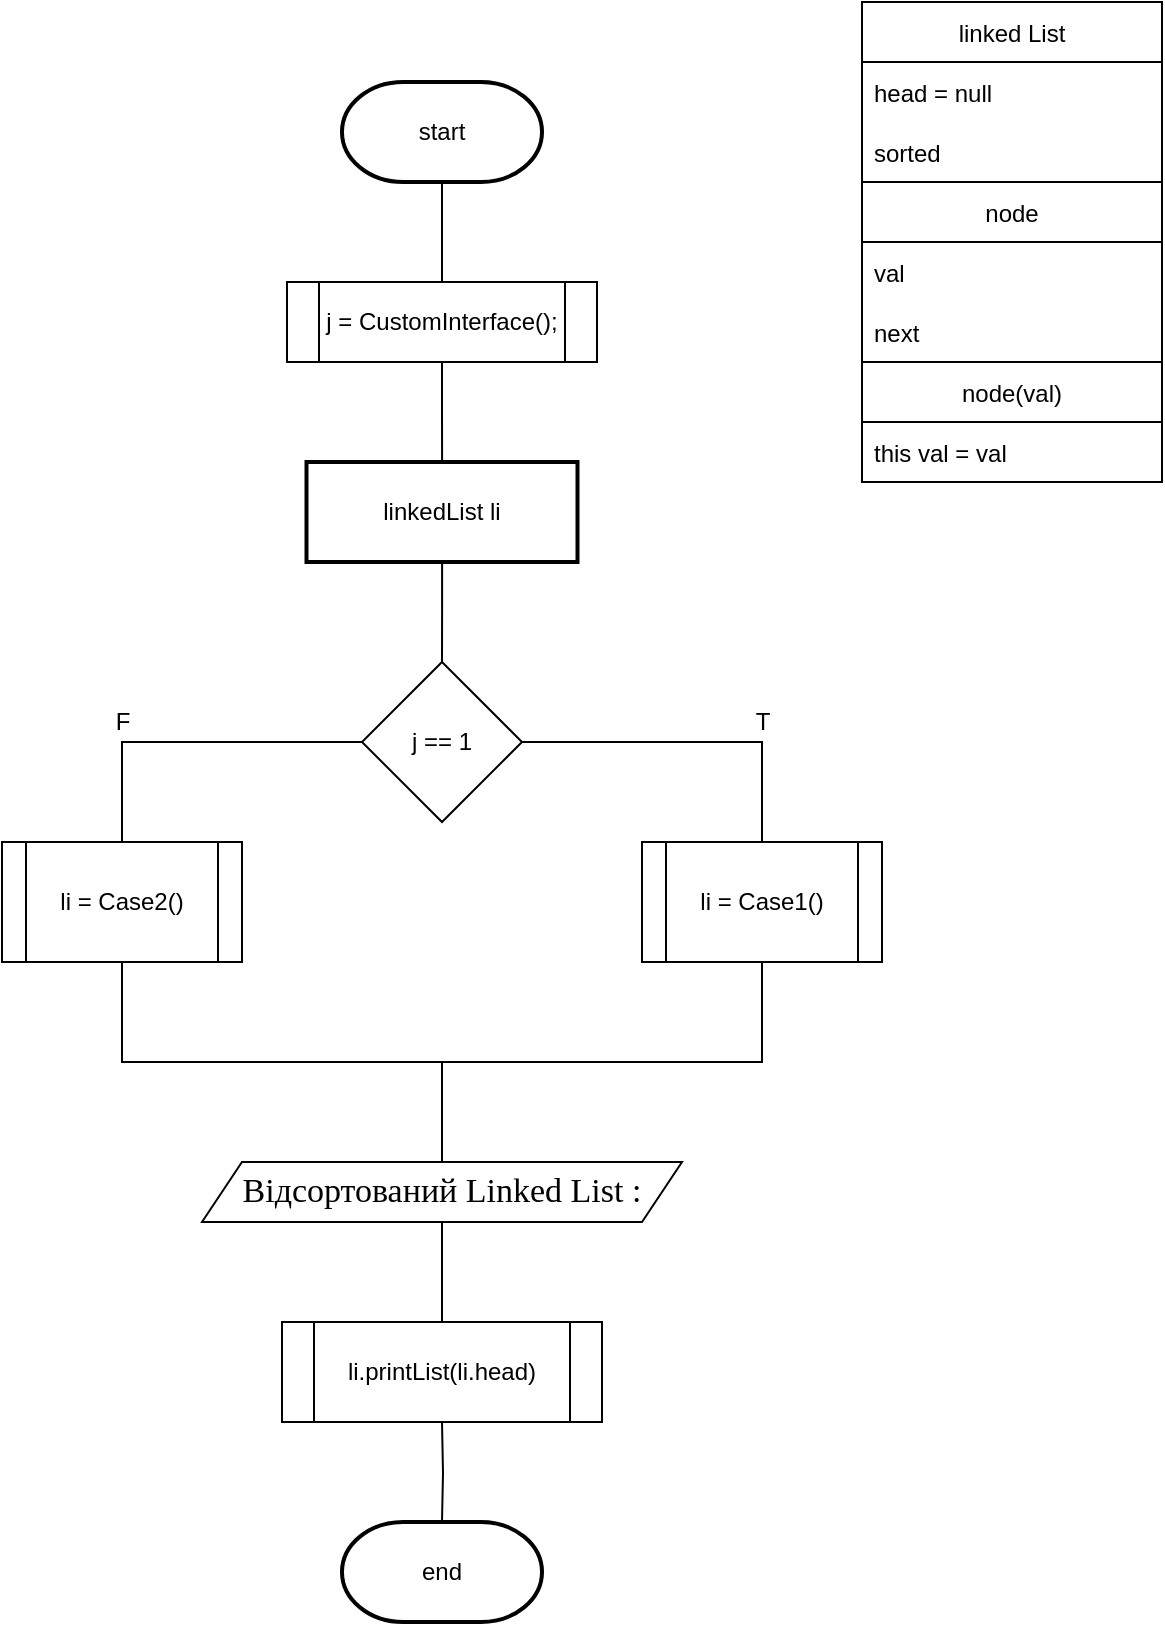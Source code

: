 <mxfile version="18.1.1" type="device" pages="14"><diagram id="L_hFlSe8Ri1FsX9mIJHo" name="Main"><mxGraphModel dx="1997" dy="1278" grid="1" gridSize="10" guides="1" tooltips="1" connect="1" arrows="1" fold="1" page="0" pageScale="1" pageWidth="827" pageHeight="1169" background="none" math="0" shadow="0"><root><mxCell id="0"/><mxCell id="1" parent="0"/><mxCell id="Ww_eb0BfvEupHcQpw-V--17" value="" style="edgeStyle=none;curved=1;rounded=0;orthogonalLoop=1;jettySize=auto;html=1;endArrow=none;startSize=14;endSize=14;sourcePerimeterSpacing=0;targetPerimeterSpacing=0;endFill=0;" edge="1" parent="1" source="Ww_eb0BfvEupHcQpw-V--1" target="Ww_eb0BfvEupHcQpw-V--16"><mxGeometry relative="1" as="geometry"/></mxCell><mxCell id="Ww_eb0BfvEupHcQpw-V--1" value="start" style="strokeWidth=2;html=1;shape=mxgraph.flowchart.terminator;whiteSpace=wrap;hachureGap=4;" vertex="1" parent="1"><mxGeometry x="150" y="30" width="100" height="50" as="geometry"/></mxCell><mxCell id="Ww_eb0BfvEupHcQpw-V--4" value="linked List" style="swimlane;fontStyle=0;childLayout=stackLayout;horizontal=1;startSize=30;horizontalStack=0;resizeParent=1;resizeParentMax=0;resizeLast=0;collapsible=1;marginBottom=0;hachureGap=4;" vertex="1" parent="1"><mxGeometry x="410" y="-10" width="150" height="240" as="geometry"/></mxCell><mxCell id="Ww_eb0BfvEupHcQpw-V--5" value="head = null" style="text;strokeColor=none;fillColor=none;align=left;verticalAlign=middle;spacingLeft=4;spacingRight=4;overflow=hidden;points=[[0,0.5],[1,0.5]];portConstraint=eastwest;rotatable=0;hachureGap=4;" vertex="1" parent="Ww_eb0BfvEupHcQpw-V--4"><mxGeometry y="30" width="150" height="30" as="geometry"/></mxCell><mxCell id="Ww_eb0BfvEupHcQpw-V--6" value="sorted" style="text;strokeColor=none;fillColor=none;align=left;verticalAlign=middle;spacingLeft=4;spacingRight=4;overflow=hidden;points=[[0,0.5],[1,0.5]];portConstraint=eastwest;rotatable=0;hachureGap=4;" vertex="1" parent="Ww_eb0BfvEupHcQpw-V--4"><mxGeometry y="60" width="150" height="30" as="geometry"/></mxCell><mxCell id="Ww_eb0BfvEupHcQpw-V--8" value="node" style="swimlane;fontStyle=0;childLayout=stackLayout;horizontal=1;startSize=30;horizontalStack=0;resizeParent=1;resizeParentMax=0;resizeLast=0;collapsible=1;marginBottom=0;hachureGap=4;" vertex="1" parent="Ww_eb0BfvEupHcQpw-V--4"><mxGeometry y="90" width="150" height="150" as="geometry"/></mxCell><mxCell id="Ww_eb0BfvEupHcQpw-V--9" value="val" style="text;strokeColor=none;fillColor=none;align=left;verticalAlign=middle;spacingLeft=4;spacingRight=4;overflow=hidden;points=[[0,0.5],[1,0.5]];portConstraint=eastwest;rotatable=0;hachureGap=4;" vertex="1" parent="Ww_eb0BfvEupHcQpw-V--8"><mxGeometry y="30" width="150" height="30" as="geometry"/></mxCell><mxCell id="Ww_eb0BfvEupHcQpw-V--10" value="next" style="text;strokeColor=none;fillColor=none;align=left;verticalAlign=middle;spacingLeft=4;spacingRight=4;overflow=hidden;points=[[0,0.5],[1,0.5]];portConstraint=eastwest;rotatable=0;hachureGap=4;" vertex="1" parent="Ww_eb0BfvEupHcQpw-V--8"><mxGeometry y="60" width="150" height="30" as="geometry"/></mxCell><mxCell id="Ww_eb0BfvEupHcQpw-V--12" value="node(val)" style="swimlane;fontStyle=0;childLayout=stackLayout;horizontal=1;startSize=30;horizontalStack=0;resizeParent=1;resizeParentMax=0;resizeLast=0;collapsible=1;marginBottom=0;hachureGap=4;" vertex="1" parent="Ww_eb0BfvEupHcQpw-V--8"><mxGeometry y="90" width="150" height="60" as="geometry"/></mxCell><mxCell id="Ww_eb0BfvEupHcQpw-V--13" value="this val = val" style="text;strokeColor=none;fillColor=none;align=left;verticalAlign=middle;spacingLeft=4;spacingRight=4;overflow=hidden;points=[[0,0.5],[1,0.5]];portConstraint=eastwest;rotatable=0;hachureGap=4;" vertex="1" parent="Ww_eb0BfvEupHcQpw-V--12"><mxGeometry y="30" width="150" height="30" as="geometry"/></mxCell><mxCell id="uGrPjMjzry1ZqQl5-Vfe-7" value="" style="edgeStyle=orthogonalEdgeStyle;rounded=0;orthogonalLoop=1;jettySize=auto;html=1;endArrow=none;endFill=0;startSize=14;endSize=14;sourcePerimeterSpacing=0;targetPerimeterSpacing=0;" edge="1" parent="1" source="Ww_eb0BfvEupHcQpw-V--16" target="uGrPjMjzry1ZqQl5-Vfe-6"><mxGeometry relative="1" as="geometry"/></mxCell><mxCell id="Ww_eb0BfvEupHcQpw-V--16" value="j = СustomInterface();" style="shape=process;whiteSpace=wrap;html=1;backgroundOutline=1;hachureGap=4;" vertex="1" parent="1"><mxGeometry x="122.5" y="130" width="155" height="40" as="geometry"/></mxCell><mxCell id="uGrPjMjzry1ZqQl5-Vfe-10" value="" style="edgeStyle=orthogonalEdgeStyle;rounded=0;orthogonalLoop=1;jettySize=auto;html=1;endArrow=none;endFill=0;startSize=14;endSize=14;sourcePerimeterSpacing=0;targetPerimeterSpacing=0;entryX=0.5;entryY=0;entryDx=0;entryDy=0;" edge="1" parent="1" source="uGrPjMjzry1ZqQl5-Vfe-2" target="uGrPjMjzry1ZqQl5-Vfe-11"><mxGeometry relative="1" as="geometry"><mxPoint x="400" y="410" as="targetPoint"/></mxGeometry></mxCell><mxCell id="uGrPjMjzry1ZqQl5-Vfe-13" style="edgeStyle=orthogonalEdgeStyle;rounded=0;orthogonalLoop=1;jettySize=auto;html=1;entryX=0.5;entryY=0;entryDx=0;entryDy=0;endArrow=none;endFill=0;startSize=14;endSize=14;sourcePerimeterSpacing=0;targetPerimeterSpacing=0;" edge="1" parent="1" source="uGrPjMjzry1ZqQl5-Vfe-2" target="uGrPjMjzry1ZqQl5-Vfe-12"><mxGeometry relative="1" as="geometry"/></mxCell><mxCell id="uGrPjMjzry1ZqQl5-Vfe-2" value="j == 1" style="rhombus;whiteSpace=wrap;html=1;hachureGap=4;" vertex="1" parent="1"><mxGeometry x="160" y="320" width="80" height="80" as="geometry"/></mxCell><mxCell id="uGrPjMjzry1ZqQl5-Vfe-8" value="" style="edgeStyle=orthogonalEdgeStyle;rounded=0;orthogonalLoop=1;jettySize=auto;html=1;endArrow=none;endFill=0;startSize=14;endSize=14;sourcePerimeterSpacing=0;targetPerimeterSpacing=0;" edge="1" parent="1" source="uGrPjMjzry1ZqQl5-Vfe-6" target="uGrPjMjzry1ZqQl5-Vfe-2"><mxGeometry relative="1" as="geometry"/></mxCell><mxCell id="uGrPjMjzry1ZqQl5-Vfe-6" value="linkedList li" style="whiteSpace=wrap;html=1;strokeWidth=2;hachureGap=4;" vertex="1" parent="1"><mxGeometry x="132.25" y="220" width="135.5" height="50" as="geometry"/></mxCell><mxCell id="uGrPjMjzry1ZqQl5-Vfe-19" style="edgeStyle=orthogonalEdgeStyle;rounded=0;orthogonalLoop=1;jettySize=auto;html=1;endArrow=none;endFill=0;startSize=14;endSize=14;sourcePerimeterSpacing=0;targetPerimeterSpacing=0;entryX=0.5;entryY=0;entryDx=0;entryDy=0;" edge="1" parent="1" source="uGrPjMjzry1ZqQl5-Vfe-11" target="uGrPjMjzry1ZqQl5-Vfe-20"><mxGeometry relative="1" as="geometry"><mxPoint x="200" y="580" as="targetPoint"/><Array as="points"><mxPoint x="360" y="520"/><mxPoint x="200" y="520"/></Array></mxGeometry></mxCell><mxCell id="uGrPjMjzry1ZqQl5-Vfe-11" value="li = Case1()" style="shape=process;whiteSpace=wrap;html=1;backgroundOutline=1;hachureGap=4;" vertex="1" parent="1"><mxGeometry x="300" y="410" width="120" height="60" as="geometry"/></mxCell><mxCell id="uGrPjMjzry1ZqQl5-Vfe-17" style="edgeStyle=orthogonalEdgeStyle;rounded=0;orthogonalLoop=1;jettySize=auto;html=1;endArrow=none;endFill=0;startSize=14;endSize=14;sourcePerimeterSpacing=0;targetPerimeterSpacing=0;exitX=0.5;exitY=1;exitDx=0;exitDy=0;" edge="1" parent="1" source="uGrPjMjzry1ZqQl5-Vfe-12"><mxGeometry relative="1" as="geometry"><mxPoint x="200" y="540" as="targetPoint"/><Array as="points"><mxPoint x="40" y="520"/><mxPoint x="200" y="520"/></Array></mxGeometry></mxCell><mxCell id="uGrPjMjzry1ZqQl5-Vfe-12" value="li = Case2()" style="shape=process;whiteSpace=wrap;html=1;backgroundOutline=1;hachureGap=4;" vertex="1" parent="1"><mxGeometry x="-20" y="410" width="120" height="60" as="geometry"/></mxCell><mxCell id="uGrPjMjzry1ZqQl5-Vfe-14" value="T" style="text;html=1;align=center;verticalAlign=middle;resizable=0;points=[];autosize=1;strokeColor=none;fillColor=none;hachureGap=4;" vertex="1" parent="1"><mxGeometry x="350" y="340" width="20" height="20" as="geometry"/></mxCell><mxCell id="uGrPjMjzry1ZqQl5-Vfe-15" value="F" style="text;html=1;align=center;verticalAlign=middle;resizable=0;points=[];autosize=1;strokeColor=none;fillColor=none;hachureGap=4;" vertex="1" parent="1"><mxGeometry x="30" y="340" width="20" height="20" as="geometry"/></mxCell><mxCell id="uGrPjMjzry1ZqQl5-Vfe-24" value="" style="edgeStyle=orthogonalEdgeStyle;rounded=0;orthogonalLoop=1;jettySize=auto;html=1;endArrow=none;endFill=0;startSize=14;endSize=14;sourcePerimeterSpacing=0;targetPerimeterSpacing=0;" edge="1" parent="1" source="uGrPjMjzry1ZqQl5-Vfe-20"><mxGeometry relative="1" as="geometry"><mxPoint x="200" y="650" as="targetPoint"/></mxGeometry></mxCell><mxCell id="uGrPjMjzry1ZqQl5-Vfe-20" value="Вiдсортований Linked List :" style="shape=parallelogram;perimeter=parallelogramPerimeter;whiteSpace=wrap;html=1;fixedSize=1;rounded=0;shadow=0;labelBackgroundColor=none;labelBorderColor=none;sketch=0;hachureGap=4;fontFamily=Times New Roman;fontSize=17;fontSource=https%3A%2F%2Ffonts.googleapis.com%2Fcss%3Ffamily%3DArchitects%2BDaughter;" vertex="1" parent="1"><mxGeometry x="80" y="570" width="240" height="30" as="geometry"/></mxCell><mxCell id="uGrPjMjzry1ZqQl5-Vfe-26" value="" style="edgeStyle=orthogonalEdgeStyle;rounded=0;orthogonalLoop=1;jettySize=auto;html=1;endArrow=none;endFill=0;startSize=14;endSize=14;sourcePerimeterSpacing=0;targetPerimeterSpacing=0;" edge="1" parent="1" target="uGrPjMjzry1ZqQl5-Vfe-25"><mxGeometry relative="1" as="geometry"><mxPoint x="200" y="700" as="sourcePoint"/></mxGeometry></mxCell><mxCell id="uGrPjMjzry1ZqQl5-Vfe-25" value="end" style="strokeWidth=2;html=1;shape=mxgraph.flowchart.terminator;whiteSpace=wrap;hachureGap=4;" vertex="1" parent="1"><mxGeometry x="150" y="750" width="100" height="50" as="geometry"/></mxCell><mxCell id="Zf9YRUnUw1gi7jpG7sVJ-1" value="li.printList(li.head)" style="shape=process;whiteSpace=wrap;html=1;backgroundOutline=1;hachureGap=4;" vertex="1" parent="1"><mxGeometry x="120" y="650" width="160" height="50" as="geometry"/></mxCell></root></mxGraphModel></diagram><diagram id="r7Ly-O96GqDCVyemVI7C" name="СustomInterface()"><mxGraphModel dx="1038" dy="571" grid="1" gridSize="10" guides="1" tooltips="1" connect="1" arrows="1" fold="1" page="0" pageScale="1" pageWidth="827" pageHeight="1169" math="0" shadow="0"><root><mxCell id="0"/><mxCell id="1" parent="0"/><mxCell id="DmUvZzPOWBBLQtfzTJny-4" value="" style="edgeStyle=none;curved=1;rounded=0;orthogonalLoop=1;jettySize=auto;html=1;endArrow=none;endFill=0;startSize=14;endSize=14;sourcePerimeterSpacing=0;targetPerimeterSpacing=0;" edge="1" parent="1" source="DmUvZzPOWBBLQtfzTJny-2" target="DmUvZzPOWBBLQtfzTJny-3"><mxGeometry relative="1" as="geometry"/></mxCell><mxCell id="DmUvZzPOWBBLQtfzTJny-2" value="start" style="strokeWidth=2;html=1;shape=mxgraph.flowchart.terminator;whiteSpace=wrap;hachureGap=4;" vertex="1" parent="1"><mxGeometry x="150" y="30" width="100" height="50" as="geometry"/></mxCell><mxCell id="DmUvZzPOWBBLQtfzTJny-8" value="" style="edgeStyle=none;curved=1;rounded=0;orthogonalLoop=1;jettySize=auto;html=1;endArrow=none;endFill=0;startSize=14;endSize=14;sourcePerimeterSpacing=0;targetPerimeterSpacing=0;" edge="1" parent="1" source="DmUvZzPOWBBLQtfzTJny-3" target="DmUvZzPOWBBLQtfzTJny-6"><mxGeometry relative="1" as="geometry"/></mxCell><mxCell id="DmUvZzPOWBBLQtfzTJny-3" value="Введення з клавiатури - введiть 1&lt;br&gt;Контрольний приклад&amp;nbsp; &amp;nbsp;- введiть 2" style="shape=parallelogram;perimeter=parallelogramPerimeter;whiteSpace=wrap;html=1;fixedSize=1;rounded=0;shadow=0;labelBackgroundColor=none;labelBorderColor=none;sketch=0;hachureGap=4;fontFamily=Times New Roman;fontSize=17;fontSource=https%3A%2F%2Ffonts.googleapis.com%2Fcss%3Ffamily%3DArchitects%2BDaughter;" vertex="1" parent="1"><mxGeometry x="52.5" y="140" width="295" height="60" as="geometry"/></mxCell><mxCell id="DmUvZzPOWBBLQtfzTJny-5" value="виведення&amp;nbsp;" style="text;html=1;align=center;verticalAlign=middle;resizable=0;points=[];autosize=1;strokeColor=none;fillColor=none;hachureGap=4;" vertex="1" parent="1"><mxGeometry x="350" y="160" width="80" height="20" as="geometry"/></mxCell><mxCell id="DmUvZzPOWBBLQtfzTJny-10" value="" style="edgeStyle=none;curved=1;rounded=0;orthogonalLoop=1;jettySize=auto;html=1;endArrow=none;endFill=0;startSize=14;endSize=14;sourcePerimeterSpacing=0;targetPerimeterSpacing=0;" edge="1" parent="1" source="DmUvZzPOWBBLQtfzTJny-6"><mxGeometry relative="1" as="geometry"><mxPoint x="200" y="370" as="targetPoint"/></mxGeometry></mxCell><mxCell id="DmUvZzPOWBBLQtfzTJny-6" value="j" style="shape=parallelogram;perimeter=parallelogramPerimeter;whiteSpace=wrap;html=1;fixedSize=1;rounded=0;shadow=0;labelBackgroundColor=none;labelBorderColor=none;sketch=0;hachureGap=4;fontFamily=Times New Roman;fontSize=17;fontSource=https%3A%2F%2Ffonts.googleapis.com%2Fcss%3Ffamily%3DArchitects%2BDaughter;" vertex="1" parent="1"><mxGeometry x="140" y="260" width="120" height="50" as="geometry"/></mxCell><mxCell id="DmUvZzPOWBBLQtfzTJny-7" value="введення і виведення" style="text;html=1;align=center;verticalAlign=middle;resizable=0;points=[];autosize=1;strokeColor=none;fillColor=none;hachureGap=4;" vertex="1" parent="1"><mxGeometry x="310" y="280" width="140" height="20" as="geometry"/></mxCell><mxCell id="BhM0gU4e1ZjJPcYoNN4P-1" value="end" style="strokeWidth=2;html=1;shape=mxgraph.flowchart.terminator;whiteSpace=wrap;hachureGap=4;" vertex="1" parent="1"><mxGeometry x="150" y="370" width="100" height="50" as="geometry"/></mxCell></root></mxGraphModel></diagram><diagram id="kLDufl4n3kU17hs0rwcW" name="Case1()"><mxGraphModel dx="2595" dy="1428" grid="1" gridSize="10" guides="1" tooltips="1" connect="1" arrows="1" fold="1" page="0" pageScale="1" pageWidth="827" pageHeight="1169" math="0" shadow="0"><root><mxCell id="0"/><mxCell id="1" parent="0"/><mxCell id="3ZJFUlKm7Bbv1WHGTe2s-2" style="edgeStyle=orthogonalEdgeStyle;rounded=0;orthogonalLoop=1;jettySize=auto;html=1;entryX=0.5;entryY=0;entryDx=0;entryDy=0;endArrow=none;endFill=0;startSize=14;endSize=14;sourcePerimeterSpacing=0;targetPerimeterSpacing=0;" edge="1" parent="1" source="84pCG1Z58gfTYmI02Gm8-1" target="3ZJFUlKm7Bbv1WHGTe2s-1"><mxGeometry relative="1" as="geometry"/></mxCell><mxCell id="84pCG1Z58gfTYmI02Gm8-1" value="start" style="strokeWidth=2;html=1;shape=mxgraph.flowchart.terminator;whiteSpace=wrap;hachureGap=4;" vertex="1" parent="1"><mxGeometry x="150" y="70" width="100" height="50" as="geometry"/></mxCell><mxCell id="3ZJFUlKm7Bbv1WHGTe2s-4" style="edgeStyle=orthogonalEdgeStyle;rounded=0;orthogonalLoop=1;jettySize=auto;html=1;endArrow=none;endFill=0;startSize=14;endSize=14;sourcePerimeterSpacing=0;targetPerimeterSpacing=0;entryX=0.5;entryY=0;entryDx=0;entryDy=0;" edge="1" parent="1" source="3ZJFUlKm7Bbv1WHGTe2s-1" target="3ZJFUlKm7Bbv1WHGTe2s-5"><mxGeometry relative="1" as="geometry"><mxPoint x="200" y="235" as="targetPoint"/></mxGeometry></mxCell><mxCell id="3ZJFUlKm7Bbv1WHGTe2s-1" value="Введiть елементи листа :" style="shape=parallelogram;perimeter=parallelogramPerimeter;whiteSpace=wrap;html=1;fixedSize=1;rounded=0;shadow=0;labelBackgroundColor=none;labelBorderColor=none;sketch=0;hachureGap=4;fontFamily=Times New Roman;fontSize=17;fontSource=https%3A%2F%2Ffonts.googleapis.com%2Fcss%3Ffamily%3DArchitects%2BDaughter;" vertex="1" parent="1"><mxGeometry x="90" y="170" width="220" height="30" as="geometry"/></mxCell><mxCell id="3ZJFUlKm7Bbv1WHGTe2s-7" style="edgeStyle=orthogonalEdgeStyle;rounded=0;orthogonalLoop=1;jettySize=auto;html=1;exitX=0.5;exitY=1;exitDx=0;exitDy=0;endArrow=none;endFill=0;startSize=14;endSize=14;sourcePerimeterSpacing=0;targetPerimeterSpacing=0;" edge="1" parent="1" source="3ZJFUlKm7Bbv1WHGTe2s-5" target="3ZJFUlKm7Bbv1WHGTe2s-6"><mxGeometry relative="1" as="geometry"/></mxCell><mxCell id="3ZJFUlKm7Bbv1WHGTe2s-5" value="s[s.Length]" style="shape=parallelogram;perimeter=parallelogramPerimeter;whiteSpace=wrap;html=1;fixedSize=1;rounded=0;shadow=0;labelBackgroundColor=none;labelBorderColor=none;sketch=0;hachureGap=4;fontFamily=Times New Roman;fontSize=17;fontSource=https%3A%2F%2Ffonts.googleapis.com%2Fcss%3Ffamily%3DArchitects%2BDaughter;" vertex="1" parent="1"><mxGeometry x="140" y="250" width="120" height="50" as="geometry"/></mxCell><mxCell id="3ZJFUlKm7Bbv1WHGTe2s-9" value="" style="edgeStyle=orthogonalEdgeStyle;rounded=0;orthogonalLoop=1;jettySize=auto;html=1;endArrow=none;endFill=0;startSize=14;endSize=14;sourcePerimeterSpacing=0;targetPerimeterSpacing=0;" edge="1" parent="1" source="3ZJFUlKm7Bbv1WHGTe2s-6" target="3ZJFUlKm7Bbv1WHGTe2s-8"><mxGeometry relative="1" as="geometry"/></mxCell><mxCell id="3ZJFUlKm7Bbv1WHGTe2s-6" value="Введiть параметр М :" style="shape=parallelogram;perimeter=parallelogramPerimeter;whiteSpace=wrap;html=1;fixedSize=1;rounded=0;shadow=0;labelBackgroundColor=none;labelBorderColor=none;sketch=0;hachureGap=4;fontFamily=Times New Roman;fontSize=17;fontSource=https%3A%2F%2Ffonts.googleapis.com%2Fcss%3Ffamily%3DArchitects%2BDaughter;" vertex="1" parent="1"><mxGeometry x="90" y="350" width="220" height="30" as="geometry"/></mxCell><mxCell id="Vg9OjCGbbtr9c7zDdQdi-1" value="" style="edgeStyle=orthogonalEdgeStyle;rounded=0;orthogonalLoop=1;jettySize=auto;html=1;endArrow=none;endFill=0;startSize=14;endSize=14;sourcePerimeterSpacing=0;targetPerimeterSpacing=0;" edge="1" parent="1" source="3ZJFUlKm7Bbv1WHGTe2s-8" target="3ZJFUlKm7Bbv1WHGTe2s-14"><mxGeometry relative="1" as="geometry"/></mxCell><mxCell id="3ZJFUlKm7Bbv1WHGTe2s-8" value="M" style="shape=parallelogram;perimeter=parallelogramPerimeter;whiteSpace=wrap;html=1;fixedSize=1;rounded=0;shadow=0;labelBackgroundColor=none;labelBorderColor=none;sketch=0;hachureGap=4;fontFamily=Times New Roman;fontSize=17;fontSource=https%3A%2F%2Ffonts.googleapis.com%2Fcss%3Ffamily%3DArchitects%2BDaughter;" vertex="1" parent="1"><mxGeometry x="140" y="430" width="120" height="50" as="geometry"/></mxCell><mxCell id="3ZJFUlKm7Bbv1WHGTe2s-10" value="виведення" style="text;html=1;align=center;verticalAlign=middle;resizable=0;points=[];autosize=1;strokeColor=none;fillColor=none;hachureGap=4;" vertex="1" parent="1"><mxGeometry x="325" y="170" width="70" height="20" as="geometry"/></mxCell><mxCell id="3ZJFUlKm7Bbv1WHGTe2s-11" value="введення" style="text;html=1;align=center;verticalAlign=middle;resizable=0;points=[];autosize=1;strokeColor=none;fillColor=none;hachureGap=4;" vertex="1" parent="1"><mxGeometry x="325" y="265" width="70" height="20" as="geometry"/></mxCell><mxCell id="3ZJFUlKm7Bbv1WHGTe2s-12" value="виведення" style="text;html=1;align=center;verticalAlign=middle;resizable=0;points=[];autosize=1;strokeColor=none;fillColor=none;hachureGap=4;" vertex="1" parent="1"><mxGeometry x="325" y="350" width="70" height="20" as="geometry"/></mxCell><mxCell id="3ZJFUlKm7Bbv1WHGTe2s-13" value="введення" style="text;html=1;align=center;verticalAlign=middle;resizable=0;points=[];autosize=1;strokeColor=none;fillColor=none;hachureGap=4;" vertex="1" parent="1"><mxGeometry x="325" y="440" width="70" height="20" as="geometry"/></mxCell><mxCell id="CChaEAaSzrCVNnMPuLba-2" value="" style="edgeStyle=orthogonalEdgeStyle;rounded=0;orthogonalLoop=1;jettySize=auto;html=1;endArrow=none;endFill=0;startSize=14;endSize=14;sourcePerimeterSpacing=0;targetPerimeterSpacing=0;" edge="1" parent="1" source="3ZJFUlKm7Bbv1WHGTe2s-14" target="CChaEAaSzrCVNnMPuLba-1"><mxGeometry relative="1" as="geometry"/></mxCell><mxCell id="3ZJFUlKm7Bbv1WHGTe2s-14" value="SN = Sqrt(s.Length)" style="whiteSpace=wrap;html=1;strokeWidth=2;hachureGap=4;" vertex="1" parent="1"><mxGeometry x="132.25" y="530" width="135.5" height="50" as="geometry"/></mxCell><mxCell id="CChaEAaSzrCVNnMPuLba-4" value="" style="edgeStyle=orthogonalEdgeStyle;rounded=0;orthogonalLoop=1;jettySize=auto;html=1;endArrow=none;endFill=0;startSize=14;endSize=14;sourcePerimeterSpacing=0;targetPerimeterSpacing=0;" edge="1" parent="1" source="CChaEAaSzrCVNnMPuLba-1" target="CChaEAaSzrCVNnMPuLba-3"><mxGeometry relative="1" as="geometry"/></mxCell><mxCell id="CChaEAaSzrCVNnMPuLba-1" value="linkedList li" style="whiteSpace=wrap;html=1;strokeWidth=2;hachureGap=4;" vertex="1" parent="1"><mxGeometry x="132.25" y="630" width="135.5" height="50" as="geometry"/></mxCell><mxCell id="l9M_KsU9JST1IzmH284u-1" value="" style="edgeStyle=orthogonalEdgeStyle;rounded=0;orthogonalLoop=1;jettySize=auto;html=1;endArrow=none;endFill=0;startSize=14;endSize=14;sourcePerimeterSpacing=0;targetPerimeterSpacing=0;" edge="1" parent="1" source="CChaEAaSzrCVNnMPuLba-3" target="CChaEAaSzrCVNnMPuLba-5"><mxGeometry relative="1" as="geometry"/></mxCell><mxCell id="l9M_KsU9JST1IzmH284u-14" style="edgeStyle=orthogonalEdgeStyle;rounded=0;orthogonalLoop=1;jettySize=auto;html=1;endArrow=none;endFill=0;startSize=14;endSize=14;sourcePerimeterSpacing=0;targetPerimeterSpacing=0;" edge="1" parent="1" source="CChaEAaSzrCVNnMPuLba-3"><mxGeometry relative="1" as="geometry"><mxPoint x="200" y="1090" as="targetPoint"/><Array as="points"><mxPoint x="440" y="750"/><mxPoint x="440" y="1040"/><mxPoint x="200" y="1040"/></Array></mxGeometry></mxCell><mxCell id="CChaEAaSzrCVNnMPuLba-3" value="i = 0; i &amp;lt; s.Length; i++" style="shape=hexagon;perimeter=hexagonPerimeter2;whiteSpace=wrap;html=1;fixedSize=1;hachureGap=4;" vertex="1" parent="1"><mxGeometry x="125" y="730" width="150" height="40" as="geometry"/></mxCell><mxCell id="l9M_KsU9JST1IzmH284u-5" style="edgeStyle=orthogonalEdgeStyle;rounded=0;orthogonalLoop=1;jettySize=auto;html=1;exitX=1;exitY=0.5;exitDx=0;exitDy=0;endArrow=none;endFill=0;startSize=14;endSize=14;sourcePerimeterSpacing=0;targetPerimeterSpacing=0;entryX=0.5;entryY=0;entryDx=0;entryDy=0;" edge="1" parent="1" source="CChaEAaSzrCVNnMPuLba-5"><mxGeometry relative="1" as="geometry"><mxPoint x="359.995" y="880" as="targetPoint"/><Array as="points"><mxPoint x="360" y="850"/></Array></mxGeometry></mxCell><mxCell id="l9M_KsU9JST1IzmH284u-11" style="edgeStyle=orthogonalEdgeStyle;rounded=0;orthogonalLoop=1;jettySize=auto;html=1;endArrow=none;endFill=0;startSize=14;endSize=14;sourcePerimeterSpacing=0;targetPerimeterSpacing=0;exitX=0;exitY=0.5;exitDx=0;exitDy=0;" edge="1" parent="1" source="CChaEAaSzrCVNnMPuLba-5"><mxGeometry relative="1" as="geometry"><mxPoint x="200" y="1000" as="targetPoint"/><Array as="points"><mxPoint x="80" y="850"/><mxPoint x="80" y="960"/><mxPoint x="200" y="960"/></Array></mxGeometry></mxCell><mxCell id="CChaEAaSzrCVNnMPuLba-5" value="SN &amp;lt;= s[i]" style="rhombus;whiteSpace=wrap;html=1;hachureGap=4;" vertex="1" parent="1"><mxGeometry x="160" y="810" width="80" height="80" as="geometry"/></mxCell><mxCell id="l9M_KsU9JST1IzmH284u-9" style="edgeStyle=orthogonalEdgeStyle;rounded=0;orthogonalLoop=1;jettySize=auto;html=1;endArrow=none;endFill=0;startSize=14;endSize=14;sourcePerimeterSpacing=0;targetPerimeterSpacing=0;exitX=0.5;exitY=1;exitDx=0;exitDy=0;entryX=0;entryY=0.5;entryDx=0;entryDy=0;" edge="1" parent="1" target="CChaEAaSzrCVNnMPuLba-3"><mxGeometry relative="1" as="geometry"><mxPoint x="359.995" y="930" as="sourcePoint"/><mxPoint x="200" y="990" as="targetPoint"/><Array as="points"><mxPoint x="360" y="960"/><mxPoint x="200" y="960"/><mxPoint x="200" y="1000"/><mxPoint x="40" y="1000"/><mxPoint x="40" y="750"/></Array></mxGeometry></mxCell><mxCell id="l9M_KsU9JST1IzmH284u-23" value="" style="edgeStyle=orthogonalEdgeStyle;rounded=0;orthogonalLoop=1;jettySize=auto;html=1;endArrow=none;endFill=0;startSize=14;endSize=14;sourcePerimeterSpacing=0;targetPerimeterSpacing=0;entryX=0.5;entryY=0;entryDx=0;entryDy=0;" edge="1" parent="1" source="l9M_KsU9JST1IzmH284u-12" target="l9M_KsU9JST1IzmH284u-17"><mxGeometry relative="1" as="geometry"/></mxCell><mxCell id="l9M_KsU9JST1IzmH284u-12" value="li.head = li.mergeSort(li.head)" style="shape=process;whiteSpace=wrap;html=1;backgroundOutline=1;hachureGap=4;" vertex="1" parent="1"><mxGeometry x="80" y="1090" width="240" height="40" as="geometry"/></mxCell><mxCell id="l9M_KsU9JST1IzmH284u-15" value="" style="edgeStyle=orthogonalEdgeStyle;rounded=0;orthogonalLoop=1;jettySize=auto;html=1;endArrow=none;endFill=0;startSize=14;endSize=14;sourcePerimeterSpacing=0;targetPerimeterSpacing=0;" edge="1" parent="1" source="l9M_KsU9JST1IzmH284u-17" target="l9M_KsU9JST1IzmH284u-20"><mxGeometry relative="1" as="geometry"/></mxCell><mxCell id="l9M_KsU9JST1IzmH284u-16" style="edgeStyle=orthogonalEdgeStyle;rounded=0;orthogonalLoop=1;jettySize=auto;html=1;endArrow=none;endFill=0;startSize=14;endSize=14;sourcePerimeterSpacing=0;targetPerimeterSpacing=0;" edge="1" parent="1" source="l9M_KsU9JST1IzmH284u-17"><mxGeometry relative="1" as="geometry"><mxPoint x="200" y="1540" as="targetPoint"/><Array as="points"><mxPoint x="440" y="1200"/><mxPoint x="440" y="1490"/><mxPoint x="200" y="1490"/></Array></mxGeometry></mxCell><mxCell id="l9M_KsU9JST1IzmH284u-17" value="i = 0; i &amp;lt; s.Length; i++" style="shape=hexagon;perimeter=hexagonPerimeter2;whiteSpace=wrap;html=1;fixedSize=1;hachureGap=4;" vertex="1" parent="1"><mxGeometry x="125" y="1180" width="150" height="40" as="geometry"/></mxCell><mxCell id="l9M_KsU9JST1IzmH284u-18" style="edgeStyle=orthogonalEdgeStyle;rounded=0;orthogonalLoop=1;jettySize=auto;html=1;exitX=1;exitY=0.5;exitDx=0;exitDy=0;endArrow=none;endFill=0;startSize=14;endSize=14;sourcePerimeterSpacing=0;targetPerimeterSpacing=0;entryX=0.5;entryY=0;entryDx=0;entryDy=0;" edge="1" parent="1" source="l9M_KsU9JST1IzmH284u-20"><mxGeometry relative="1" as="geometry"><mxPoint x="359.995" y="1330" as="targetPoint"/><Array as="points"><mxPoint x="360" y="1300"/></Array></mxGeometry></mxCell><mxCell id="l9M_KsU9JST1IzmH284u-19" style="edgeStyle=orthogonalEdgeStyle;rounded=0;orthogonalLoop=1;jettySize=auto;html=1;endArrow=none;endFill=0;startSize=14;endSize=14;sourcePerimeterSpacing=0;targetPerimeterSpacing=0;exitX=0;exitY=0.5;exitDx=0;exitDy=0;" edge="1" parent="1" source="l9M_KsU9JST1IzmH284u-20"><mxGeometry relative="1" as="geometry"><mxPoint x="200" y="1450" as="targetPoint"/><Array as="points"><mxPoint x="80" y="1300"/><mxPoint x="80" y="1410"/><mxPoint x="200" y="1410"/></Array></mxGeometry></mxCell><mxCell id="l9M_KsU9JST1IzmH284u-20" value="SN &amp;gt; s[i]" style="rhombus;whiteSpace=wrap;html=1;hachureGap=4;" vertex="1" parent="1"><mxGeometry x="160" y="1260" width="80" height="80" as="geometry"/></mxCell><mxCell id="l9M_KsU9JST1IzmH284u-21" style="edgeStyle=orthogonalEdgeStyle;rounded=0;orthogonalLoop=1;jettySize=auto;html=1;endArrow=none;endFill=0;startSize=14;endSize=14;sourcePerimeterSpacing=0;targetPerimeterSpacing=0;exitX=0.5;exitY=1;exitDx=0;exitDy=0;entryX=0;entryY=0.5;entryDx=0;entryDy=0;" edge="1" parent="1" target="l9M_KsU9JST1IzmH284u-17"><mxGeometry relative="1" as="geometry"><mxPoint x="200" y="1440" as="targetPoint"/><Array as="points"><mxPoint x="360" y="1410"/><mxPoint x="200" y="1410"/><mxPoint x="200" y="1450"/><mxPoint x="40" y="1450"/><mxPoint x="40" y="1200"/></Array><mxPoint x="359.995" y="1380" as="sourcePoint"/></mxGeometry></mxCell><mxCell id="l9M_KsU9JST1IzmH284u-26" value="" style="edgeStyle=orthogonalEdgeStyle;rounded=0;orthogonalLoop=1;jettySize=auto;html=1;endArrow=none;endFill=0;startSize=14;endSize=14;sourcePerimeterSpacing=0;targetPerimeterSpacing=0;" edge="1" parent="1" source="l9M_KsU9JST1IzmH284u-24" target="l9M_KsU9JST1IzmH284u-25"><mxGeometry relative="1" as="geometry"/></mxCell><mxCell id="l9M_KsU9JST1IzmH284u-24" value="li" style="shape=parallelogram;perimeter=parallelogramPerimeter;whiteSpace=wrap;html=1;fixedSize=1;rounded=0;shadow=0;labelBackgroundColor=none;labelBorderColor=none;sketch=0;hachureGap=4;fontFamily=Times New Roman;fontSize=17;fontSource=https%3A%2F%2Ffonts.googleapis.com%2Fcss%3Ffamily%3DArchitects%2BDaughter;" vertex="1" parent="1"><mxGeometry x="140" y="1530" width="120" height="50" as="geometry"/></mxCell><mxCell id="l9M_KsU9JST1IzmH284u-25" value="end" style="strokeWidth=2;html=1;shape=mxgraph.flowchart.terminator;whiteSpace=wrap;hachureGap=4;" vertex="1" parent="1"><mxGeometry x="150" y="1630" width="100" height="50" as="geometry"/></mxCell><mxCell id="Gcfm0s3QTQJtPT53PqZ6-3" style="edgeStyle=orthogonalEdgeStyle;rounded=0;orthogonalLoop=1;jettySize=auto;html=1;exitX=0.5;exitY=0;exitDx=0;exitDy=0;endArrow=none;endFill=0;startSize=14;endSize=14;sourcePerimeterSpacing=0;targetPerimeterSpacing=0;" edge="1" parent="1" source="Gcfm0s3QTQJtPT53PqZ6-1"><mxGeometry relative="1" as="geometry"><mxPoint x="360" y="900" as="targetPoint"/></mxGeometry></mxCell><mxCell id="Gcfm0s3QTQJtPT53PqZ6-1" value="li.push_back(s[i])" style="shape=process;whiteSpace=wrap;html=1;backgroundOutline=1;hachureGap=4;" vertex="1" parent="1"><mxGeometry x="285.99" y="880" width="148" height="50" as="geometry"/></mxCell><mxCell id="Gcfm0s3QTQJtPT53PqZ6-4" value="li.push(s[i])" style="shape=process;whiteSpace=wrap;html=1;backgroundOutline=1;hachureGap=4;" vertex="1" parent="1"><mxGeometry x="285.99" y="1330" width="148" height="50" as="geometry"/></mxCell><mxCell id="0GjPWpuUhr0E3pJxyQ9_-1" value="T" style="text;html=1;align=center;verticalAlign=middle;resizable=0;points=[];autosize=1;strokeColor=none;fillColor=none;hachureGap=4;" vertex="1" parent="1"><mxGeometry x="350" y="830" width="20" height="20" as="geometry"/></mxCell><mxCell id="0GjPWpuUhr0E3pJxyQ9_-2" value="F" style="text;html=1;align=center;verticalAlign=middle;resizable=0;points=[];autosize=1;strokeColor=none;fillColor=none;hachureGap=4;" vertex="1" parent="1"><mxGeometry x="70" y="830" width="20" height="20" as="geometry"/></mxCell><mxCell id="0GjPWpuUhr0E3pJxyQ9_-3" value="T" style="text;html=1;align=center;verticalAlign=middle;resizable=0;points=[];autosize=1;strokeColor=none;fillColor=none;hachureGap=4;" vertex="1" parent="1"><mxGeometry x="350" y="1280" width="20" height="20" as="geometry"/></mxCell><mxCell id="0GjPWpuUhr0E3pJxyQ9_-4" value="F" style="text;html=1;align=center;verticalAlign=middle;resizable=0;points=[];autosize=1;strokeColor=none;fillColor=none;hachureGap=4;" vertex="1" parent="1"><mxGeometry x="70" y="1280" width="20" height="20" as="geometry"/></mxCell></root></mxGraphModel></diagram><diagram id="Xq9Jc6VFg21BEpO3Yckw" name="Case2()"><mxGraphModel dx="2287" dy="1038" grid="1" gridSize="10" guides="1" tooltips="1" connect="1" arrows="1" fold="1" page="0" pageScale="1" pageWidth="827" pageHeight="1169" math="0" shadow="0"><root><mxCell id="0"/><mxCell id="1" parent="0"/><mxCell id="BL_lSh0NOGk62HdmGnGB-3" value="" style="edgeStyle=orthogonalEdgeStyle;rounded=0;orthogonalLoop=1;jettySize=auto;html=1;endArrow=none;endFill=0;startSize=14;endSize=14;sourcePerimeterSpacing=0;targetPerimeterSpacing=0;" edge="1" parent="1" source="BL_lSh0NOGk62HdmGnGB-1" target="BL_lSh0NOGk62HdmGnGB-2"><mxGeometry relative="1" as="geometry"/></mxCell><mxCell id="BL_lSh0NOGk62HdmGnGB-1" value="start" style="strokeWidth=2;html=1;shape=mxgraph.flowchart.terminator;whiteSpace=wrap;hachureGap=4;" vertex="1" parent="1"><mxGeometry x="150" y="30" width="100" height="50" as="geometry"/></mxCell><mxCell id="BL_lSh0NOGk62HdmGnGB-6" value="" style="edgeStyle=orthogonalEdgeStyle;rounded=0;orthogonalLoop=1;jettySize=auto;html=1;endArrow=none;endFill=0;startSize=14;endSize=14;sourcePerimeterSpacing=0;targetPerimeterSpacing=0;" edge="1" parent="1" source="BL_lSh0NOGk62HdmGnGB-2" target="BL_lSh0NOGk62HdmGnGB-5"><mxGeometry relative="1" as="geometry"/></mxCell><mxCell id="BL_lSh0NOGk62HdmGnGB-2" value="linkedList li, li2" style="whiteSpace=wrap;html=1;strokeWidth=2;hachureGap=4;" vertex="1" parent="1"><mxGeometry x="133" y="130" width="135.5" height="50" as="geometry"/></mxCell><mxCell id="BL_lSh0NOGk62HdmGnGB-9" value="" style="edgeStyle=orthogonalEdgeStyle;rounded=0;orthogonalLoop=1;jettySize=auto;html=1;endArrow=none;endFill=0;startSize=14;endSize=14;sourcePerimeterSpacing=0;targetPerimeterSpacing=0;" edge="1" parent="1" source="BL_lSh0NOGk62HdmGnGB-5" target="BL_lSh0NOGk62HdmGnGB-8"><mxGeometry relative="1" as="geometry"/></mxCell><mxCell id="BL_lSh0NOGk62HdmGnGB-5" value="&lt;div&gt;&amp;nbsp;li.push_back(25)&lt;/div&gt;&lt;div&gt;&lt;span style=&quot;background-color: initial;&quot;&gt;&amp;nbsp;li.push_back(24)&lt;/span&gt;&lt;span style=&quot;background-color: initial;&quot;&gt;&amp;nbsp; &amp;nbsp;li.push_back(23)&lt;/span&gt;&lt;span style=&quot;background-color: initial;&quot;&gt;&amp;nbsp; &amp;nbsp;li.push_back(22)&lt;/span&gt;&lt;span style=&quot;background-color: initial;&quot;&gt;&amp;nbsp; &amp;nbsp;li.push_back(20)&lt;/span&gt;&lt;span style=&quot;background-color: initial;&quot;&gt;&amp;nbsp; &amp;nbsp;li.push_back(18)&lt;/span&gt;&lt;span style=&quot;background-color: initial;&quot;&gt;&amp;nbsp; &amp;nbsp;li.push_back(15)&lt;/span&gt;&lt;span style=&quot;background-color: initial;&quot;&gt;&amp;nbsp; &amp;nbsp;li.push_back(16)&lt;/span&gt;&lt;span style=&quot;background-color: initial;&quot;&gt;&amp;nbsp; &amp;nbsp;li.push_back(10)&lt;/span&gt;&lt;span style=&quot;background-color: initial;&quot;&gt;&amp;nbsp; &amp;nbsp;li.push_back(10)&lt;/span&gt;&lt;span style=&quot;background-color: initial;&quot;&gt;&amp;nbsp;&lt;/span&gt;&lt;/div&gt;&lt;div&gt;&lt;span style=&quot;background-color: initial;&quot;&gt;li.push_back(9)&lt;/span&gt;&lt;/div&gt;&lt;div&gt;&lt;span style=&quot;background-color: initial;&quot;&gt;&amp;nbsp;li.push_back(7)&lt;/span&gt;&lt;span style=&quot;background-color: initial;&quot;&gt;&amp;nbsp; &amp;nbsp;li.push_back(5)&lt;/span&gt;&lt;span style=&quot;background-color: initial;&quot;&gt;&amp;nbsp; li.push_back(4)&lt;/span&gt;&lt;/div&gt;&lt;div&gt;&lt;span style=&quot;background-color: initial;&quot;&gt;li.push_back(3)&lt;/span&gt;&lt;/div&gt;&lt;div&gt;&amp;nbsp; &amp;nbsp; &amp;nbsp; li.push_back(2)&amp;nbsp;&lt;span style=&quot;background-color: initial;&quot;&gt;&amp;nbsp; &amp;nbsp; &amp;nbsp; &amp;nbsp;li.push_back(1)&amp;nbsp;&lt;/span&gt;&lt;/div&gt;" style="shape=process;whiteSpace=wrap;html=1;backgroundOutline=1;hachureGap=4;" vertex="1" parent="1"><mxGeometry x="120" y="230" width="160" height="280" as="geometry"/></mxCell><mxCell id="oo1ScmNj9ICzipp_rmEh-2" value="" style="edgeStyle=orthogonalEdgeStyle;rounded=0;orthogonalLoop=1;jettySize=auto;html=1;endArrow=none;endFill=0;startSize=14;endSize=14;sourcePerimeterSpacing=0;targetPerimeterSpacing=0;" edge="1" parent="1" source="BL_lSh0NOGk62HdmGnGB-8" target="oo1ScmNj9ICzipp_rmEh-1"><mxGeometry relative="1" as="geometry"/></mxCell><mxCell id="BL_lSh0NOGk62HdmGnGB-8" value="li.printList(li.head)" style="shape=process;whiteSpace=wrap;html=1;backgroundOutline=1;hachureGap=4;" vertex="1" parent="1"><mxGeometry x="120.75" y="560" width="160" height="40" as="geometry"/></mxCell><mxCell id="oo1ScmNj9ICzipp_rmEh-4" value="" style="edgeStyle=orthogonalEdgeStyle;rounded=0;orthogonalLoop=1;jettySize=auto;html=1;endArrow=none;endFill=0;startSize=14;endSize=14;sourcePerimeterSpacing=0;targetPerimeterSpacing=0;" edge="1" parent="1" source="oo1ScmNj9ICzipp_rmEh-1" target="oo1ScmNj9ICzipp_rmEh-3"><mxGeometry relative="1" as="geometry"/></mxCell><mxCell id="oo1ScmNj9ICzipp_rmEh-1" value="M = 4" style="shape=parallelogram;perimeter=parallelogramPerimeter;whiteSpace=wrap;html=1;fixedSize=1;rounded=0;shadow=0;labelBackgroundColor=none;labelBorderColor=none;sketch=0;hachureGap=4;fontFamily=Times New Roman;fontSize=17;fontSource=https%3A%2F%2Ffonts.googleapis.com%2Fcss%3Ffamily%3DArchitects%2BDaughter;" vertex="1" parent="1"><mxGeometry x="141" y="650" width="120" height="50" as="geometry"/></mxCell><mxCell id="oo1ScmNj9ICzipp_rmEh-6" value="" style="edgeStyle=orthogonalEdgeStyle;rounded=0;orthogonalLoop=1;jettySize=auto;html=1;endArrow=none;endFill=0;startSize=14;endSize=14;sourcePerimeterSpacing=0;targetPerimeterSpacing=0;" edge="1" parent="1" source="oo1ScmNj9ICzipp_rmEh-3" target="oo1ScmNj9ICzipp_rmEh-5"><mxGeometry relative="1" as="geometry"/></mxCell><mxCell id="oo1ScmNj9ICzipp_rmEh-3" value="M = 4" style="whiteSpace=wrap;html=1;strokeWidth=2;hachureGap=4;" vertex="1" parent="1"><mxGeometry x="133" y="750" width="135.5" height="50" as="geometry"/></mxCell><mxCell id="oo1ScmNj9ICzipp_rmEh-8" value="" style="edgeStyle=orthogonalEdgeStyle;rounded=0;orthogonalLoop=1;jettySize=auto;html=1;endArrow=none;endFill=0;startSize=14;endSize=14;sourcePerimeterSpacing=0;targetPerimeterSpacing=0;" edge="1" parent="1" source="oo1ScmNj9ICzipp_rmEh-5" target="oo1ScmNj9ICzipp_rmEh-7"><mxGeometry relative="1" as="geometry"/></mxCell><mxCell id="oo1ScmNj9ICzipp_rmEh-5" value="countN = li.countNodes(li.head)" style="shape=process;whiteSpace=wrap;html=1;backgroundOutline=1;hachureGap=4;" vertex="1" parent="1"><mxGeometry x="121" y="850" width="160" height="40" as="geometry"/></mxCell><mxCell id="72-sGjffNRvDCl3T8uO0-10" value="" style="edgeStyle=orthogonalEdgeStyle;rounded=0;orthogonalLoop=1;jettySize=auto;html=1;endArrow=none;endFill=0;startSize=14;endSize=14;sourcePerimeterSpacing=0;targetPerimeterSpacing=0;" edge="1" parent="1" source="oo1ScmNj9ICzipp_rmEh-7" target="72-sGjffNRvDCl3T8uO0-6"><mxGeometry relative="1" as="geometry"/></mxCell><mxCell id="oo1ScmNj9ICzipp_rmEh-7" value="g = Sqrt(countN)&lt;br&gt;node n = li.head" style="whiteSpace=wrap;html=1;strokeWidth=2;hachureGap=4;" vertex="1" parent="1"><mxGeometry x="133.25" y="940" width="135.5" height="50" as="geometry"/></mxCell><mxCell id="72-sGjffNRvDCl3T8uO0-1" value="" style="edgeStyle=orthogonalEdgeStyle;rounded=0;orthogonalLoop=1;jettySize=auto;html=1;endArrow=none;endFill=0;startSize=14;endSize=14;sourcePerimeterSpacing=0;targetPerimeterSpacing=0;" edge="1" parent="1" source="72-sGjffNRvDCl3T8uO0-3" target="72-sGjffNRvDCl3T8uO0-6"><mxGeometry relative="1" as="geometry"/></mxCell><mxCell id="72-sGjffNRvDCl3T8uO0-2" style="edgeStyle=orthogonalEdgeStyle;rounded=0;orthogonalLoop=1;jettySize=auto;html=1;endArrow=none;endFill=0;startSize=14;endSize=14;sourcePerimeterSpacing=0;targetPerimeterSpacing=0;entryX=0.5;entryY=0;entryDx=0;entryDy=0;" edge="1" parent="1" source="72-sGjffNRvDCl3T8uO0-3" target="72-sGjffNRvDCl3T8uO0-9"><mxGeometry relative="1" as="geometry"><mxPoint x="200" y="1400" as="targetPoint"/><Array as="points"><mxPoint x="440" y="1060"/><mxPoint x="440" y="1520"/><mxPoint x="200" y="1520"/><mxPoint x="200" y="1560"/></Array></mxGeometry></mxCell><mxCell id="72-sGjffNRvDCl3T8uO0-3" value="i = 0; i &amp;lt; countN; i++" style="shape=hexagon;perimeter=hexagonPerimeter2;whiteSpace=wrap;html=1;fixedSize=1;hachureGap=4;" vertex="1" parent="1"><mxGeometry x="125" y="1040" width="150" height="40" as="geometry"/></mxCell><mxCell id="72-sGjffNRvDCl3T8uO0-4" style="edgeStyle=orthogonalEdgeStyle;rounded=0;orthogonalLoop=1;jettySize=auto;html=1;exitX=1;exitY=0.5;exitDx=0;exitDy=0;endArrow=none;endFill=0;startSize=14;endSize=14;sourcePerimeterSpacing=0;targetPerimeterSpacing=0;entryX=0.5;entryY=0;entryDx=0;entryDy=0;" edge="1" parent="1" source="72-sGjffNRvDCl3T8uO0-6" target="wUmX4tbdAgTQhywtJPPL-1"><mxGeometry relative="1" as="geometry"><mxPoint x="359.995" y="1190" as="targetPoint"/><Array as="points"><mxPoint x="350" y="1160"/></Array></mxGeometry></mxCell><mxCell id="72-sGjffNRvDCl3T8uO0-5" style="edgeStyle=orthogonalEdgeStyle;rounded=0;orthogonalLoop=1;jettySize=auto;html=1;endArrow=none;endFill=0;startSize=14;endSize=14;sourcePerimeterSpacing=0;targetPerimeterSpacing=0;exitX=0;exitY=0.5;exitDx=0;exitDy=0;" edge="1" parent="1" source="72-sGjffNRvDCl3T8uO0-6"><mxGeometry relative="1" as="geometry"><mxPoint x="200" y="1410" as="targetPoint"/><Array as="points"><mxPoint x="80" y="1160"/><mxPoint x="80" y="1370"/><mxPoint x="200" y="1370"/></Array></mxGeometry></mxCell><mxCell id="72-sGjffNRvDCl3T8uO0-6" value="g &amp;gt; n.val" style="rhombus;whiteSpace=wrap;html=1;hachureGap=4;" vertex="1" parent="1"><mxGeometry x="160" y="1120" width="80" height="80" as="geometry"/></mxCell><mxCell id="Z_fesZKbpFaZQXdVgcrT-2" value="" style="edgeStyle=orthogonalEdgeStyle;rounded=0;orthogonalLoop=1;jettySize=auto;html=1;startArrow=none;startFill=0;endArrow=none;endFill=0;startSize=14;endSize=14;sourcePerimeterSpacing=0;targetPerimeterSpacing=0;" edge="1" parent="1" source="72-sGjffNRvDCl3T8uO0-9" target="Z_fesZKbpFaZQXdVgcrT-1"><mxGeometry relative="1" as="geometry"/></mxCell><mxCell id="72-sGjffNRvDCl3T8uO0-9" value="li.head = li.mergeSort(li.head)" style="shape=process;whiteSpace=wrap;html=1;backgroundOutline=1;hachureGap=4;" vertex="1" parent="1"><mxGeometry x="80" y="1560" width="240" height="40" as="geometry"/></mxCell><mxCell id="wUmX4tbdAgTQhywtJPPL-3" value="" style="edgeStyle=orthogonalEdgeStyle;rounded=0;orthogonalLoop=1;jettySize=auto;html=1;endArrow=none;endFill=0;startSize=14;endSize=14;sourcePerimeterSpacing=0;targetPerimeterSpacing=0;" edge="1" parent="1" source="wUmX4tbdAgTQhywtJPPL-1" target="wUmX4tbdAgTQhywtJPPL-2"><mxGeometry relative="1" as="geometry"/></mxCell><mxCell id="wUmX4tbdAgTQhywtJPPL-1" value="li2.push_back(n.val)" style="shape=process;whiteSpace=wrap;html=1;backgroundOutline=1;hachureGap=4;" vertex="1" parent="1"><mxGeometry x="275" y="1190" width="148" height="50" as="geometry"/></mxCell><mxCell id="wUmX4tbdAgTQhywtJPPL-5" style="edgeStyle=orthogonalEdgeStyle;rounded=0;orthogonalLoop=1;jettySize=auto;html=1;endArrow=none;endFill=0;startSize=14;endSize=14;sourcePerimeterSpacing=0;targetPerimeterSpacing=0;" edge="1" parent="1" source="wUmX4tbdAgTQhywtJPPL-2"><mxGeometry relative="1" as="geometry"><mxPoint x="200" y="1400" as="targetPoint"/><Array as="points"><mxPoint x="349" y="1370"/><mxPoint x="200" y="1370"/></Array></mxGeometry></mxCell><mxCell id="wUmX4tbdAgTQhywtJPPL-2" value="li.Delete(n.val)" style="shape=process;whiteSpace=wrap;html=1;backgroundOutline=1;hachureGap=4;" vertex="1" parent="1"><mxGeometry x="275" y="1290" width="148" height="50" as="geometry"/></mxCell><mxCell id="wUmX4tbdAgTQhywtJPPL-11" style="edgeStyle=orthogonalEdgeStyle;rounded=0;orthogonalLoop=1;jettySize=auto;html=1;startArrow=none;startFill=0;endArrow=classic;endFill=1;startSize=14;endSize=14;sourcePerimeterSpacing=0;targetPerimeterSpacing=0;" edge="1" parent="1" source="wUmX4tbdAgTQhywtJPPL-6"><mxGeometry relative="1" as="geometry"><mxPoint x="120" y="1060" as="targetPoint"/><Array as="points"><mxPoint x="201" y="1500"/><mxPoint y="1500"/></Array></mxGeometry></mxCell><mxCell id="wUmX4tbdAgTQhywtJPPL-6" value="n = n.next" style="whiteSpace=wrap;html=1;strokeWidth=2;hachureGap=4;" vertex="1" parent="1"><mxGeometry x="133" y="1410" width="135.5" height="50" as="geometry"/></mxCell><mxCell id="wUmX4tbdAgTQhywtJPPL-8" value="T" style="text;html=1;align=center;verticalAlign=middle;resizable=0;points=[];autosize=1;strokeColor=none;fillColor=none;hachureGap=4;" vertex="1" parent="1"><mxGeometry x="200" y="1090" width="20" height="20" as="geometry"/></mxCell><mxCell id="wUmX4tbdAgTQhywtJPPL-9" value="F" style="text;html=1;align=center;verticalAlign=middle;resizable=0;points=[];autosize=1;strokeColor=none;fillColor=none;hachureGap=4;" vertex="1" parent="1"><mxGeometry x="290" y="1030" width="20" height="20" as="geometry"/></mxCell><mxCell id="wUmX4tbdAgTQhywtJPPL-12" value="T" style="text;html=1;align=center;verticalAlign=middle;resizable=0;points=[];autosize=1;strokeColor=none;fillColor=none;hachureGap=4;" vertex="1" parent="1"><mxGeometry x="340" y="1140" width="20" height="20" as="geometry"/></mxCell><mxCell id="wUmX4tbdAgTQhywtJPPL-13" value="F" style="text;html=1;align=center;verticalAlign=middle;resizable=0;points=[];autosize=1;strokeColor=none;fillColor=none;hachureGap=4;" vertex="1" parent="1"><mxGeometry x="70" y="1140" width="20" height="20" as="geometry"/></mxCell><mxCell id="Z_fesZKbpFaZQXdVgcrT-4" value="" style="edgeStyle=orthogonalEdgeStyle;rounded=0;orthogonalLoop=1;jettySize=auto;html=1;startArrow=none;startFill=0;endArrow=none;endFill=0;startSize=14;endSize=14;sourcePerimeterSpacing=0;targetPerimeterSpacing=0;" edge="1" parent="1" source="Z_fesZKbpFaZQXdVgcrT-1" target="Z_fesZKbpFaZQXdVgcrT-3"><mxGeometry relative="1" as="geometry"/></mxCell><mxCell id="Z_fesZKbpFaZQXdVgcrT-1" value="node n2 = li2.head" style="whiteSpace=wrap;html=1;strokeWidth=2;hachureGap=4;" vertex="1" parent="1"><mxGeometry x="132.25" y="1650" width="135.5" height="50" as="geometry"/></mxCell><mxCell id="Z_fesZKbpFaZQXdVgcrT-20" value="" style="edgeStyle=orthogonalEdgeStyle;rounded=0;orthogonalLoop=1;jettySize=auto;html=1;startArrow=none;startFill=0;endArrow=none;endFill=0;startSize=14;endSize=14;sourcePerimeterSpacing=0;targetPerimeterSpacing=0;entryX=0.5;entryY=0;entryDx=0;entryDy=0;" edge="1" parent="1" source="Z_fesZKbpFaZQXdVgcrT-3" target="Z_fesZKbpFaZQXdVgcrT-6"><mxGeometry relative="1" as="geometry"/></mxCell><mxCell id="Z_fesZKbpFaZQXdVgcrT-3" value="countN2 = li2.countNodes(li2.head)" style="shape=process;whiteSpace=wrap;html=1;backgroundOutline=1;hachureGap=4;" vertex="1" parent="1"><mxGeometry x="80" y="1750" width="239" height="40" as="geometry"/></mxCell><mxCell id="Z_fesZKbpFaZQXdVgcrT-5" value="" style="edgeStyle=orthogonalEdgeStyle;rounded=0;orthogonalLoop=1;jettySize=auto;html=1;endArrow=none;endFill=0;startSize=14;endSize=14;sourcePerimeterSpacing=0;targetPerimeterSpacing=0;" edge="1" parent="1" source="Z_fesZKbpFaZQXdVgcrT-6" target="Z_fesZKbpFaZQXdVgcrT-9"><mxGeometry relative="1" as="geometry"/></mxCell><mxCell id="Z_fesZKbpFaZQXdVgcrT-22" style="edgeStyle=orthogonalEdgeStyle;rounded=0;orthogonalLoop=1;jettySize=auto;html=1;exitX=1;exitY=0.5;exitDx=0;exitDy=0;startArrow=none;startFill=0;endArrow=none;endFill=0;startSize=14;endSize=14;sourcePerimeterSpacing=0;targetPerimeterSpacing=0;" edge="1" parent="1" source="Z_fesZKbpFaZQXdVgcrT-6"><mxGeometry relative="1" as="geometry"><mxPoint x="200" y="2330" as="targetPoint"/><Array as="points"><mxPoint x="440" y="1860"/><mxPoint x="440" y="2280"/><mxPoint x="200" y="2280"/></Array></mxGeometry></mxCell><mxCell id="Z_fesZKbpFaZQXdVgcrT-6" value="i = 0; i &amp;lt; countN2; i++" style="shape=hexagon;perimeter=hexagonPerimeter2;whiteSpace=wrap;html=1;fixedSize=1;hachureGap=4;" vertex="1" parent="1"><mxGeometry x="125" y="1840" width="150" height="40" as="geometry"/></mxCell><mxCell id="Z_fesZKbpFaZQXdVgcrT-7" style="edgeStyle=orthogonalEdgeStyle;rounded=0;orthogonalLoop=1;jettySize=auto;html=1;exitX=1;exitY=0.5;exitDx=0;exitDy=0;endArrow=none;endFill=0;startSize=14;endSize=14;sourcePerimeterSpacing=0;targetPerimeterSpacing=0;entryX=0.5;entryY=0;entryDx=0;entryDy=0;" edge="1" parent="1" source="Z_fesZKbpFaZQXdVgcrT-9" target="Z_fesZKbpFaZQXdVgcrT-11"><mxGeometry relative="1" as="geometry"><mxPoint x="359.995" y="1990" as="targetPoint"/><Array as="points"><mxPoint x="350" y="1960"/></Array></mxGeometry></mxCell><mxCell id="Z_fesZKbpFaZQXdVgcrT-8" style="edgeStyle=orthogonalEdgeStyle;rounded=0;orthogonalLoop=1;jettySize=auto;html=1;endArrow=none;endFill=0;startSize=14;endSize=14;sourcePerimeterSpacing=0;targetPerimeterSpacing=0;exitX=0;exitY=0.5;exitDx=0;exitDy=0;" edge="1" parent="1" source="Z_fesZKbpFaZQXdVgcrT-9"><mxGeometry relative="1" as="geometry"><mxPoint x="200" y="2140" as="targetPoint"/><Array as="points"><mxPoint x="80" y="1960"/><mxPoint x="80" y="2090"/><mxPoint x="200" y="2090"/></Array></mxGeometry></mxCell><mxCell id="Z_fesZKbpFaZQXdVgcrT-9" value="g &amp;gt; n2.val" style="rhombus;whiteSpace=wrap;html=1;hachureGap=4;" vertex="1" parent="1"><mxGeometry x="160" y="1920" width="80" height="80" as="geometry"/></mxCell><mxCell id="Z_fesZKbpFaZQXdVgcrT-10" value="" style="edgeStyle=orthogonalEdgeStyle;rounded=0;orthogonalLoop=1;jettySize=auto;html=1;endArrow=none;endFill=0;startSize=14;endSize=14;sourcePerimeterSpacing=0;targetPerimeterSpacing=0;" edge="1" parent="1" source="Z_fesZKbpFaZQXdVgcrT-11"><mxGeometry relative="1" as="geometry"><mxPoint x="200" y="2090" as="targetPoint"/><Array as="points"><mxPoint x="349" y="2090"/></Array></mxGeometry></mxCell><mxCell id="Z_fesZKbpFaZQXdVgcrT-11" value="li.push(n2.val)" style="shape=process;whiteSpace=wrap;html=1;backgroundOutline=1;hachureGap=4;" vertex="1" parent="1"><mxGeometry x="275" y="1990" width="148" height="50" as="geometry"/></mxCell><mxCell id="Z_fesZKbpFaZQXdVgcrT-14" style="edgeStyle=orthogonalEdgeStyle;rounded=0;orthogonalLoop=1;jettySize=auto;html=1;startArrow=none;startFill=0;endArrow=classic;endFill=1;startSize=14;endSize=14;sourcePerimeterSpacing=0;targetPerimeterSpacing=0;" edge="1" parent="1" source="Z_fesZKbpFaZQXdVgcrT-15"><mxGeometry relative="1" as="geometry"><mxPoint x="120" y="1860" as="targetPoint"/><Array as="points"><mxPoint x="201" y="2240"/><mxPoint y="2240"/><mxPoint y="1860"/></Array></mxGeometry></mxCell><mxCell id="Z_fesZKbpFaZQXdVgcrT-15" value="n = n.next" style="whiteSpace=wrap;html=1;strokeWidth=2;hachureGap=4;" vertex="1" parent="1"><mxGeometry x="133.25" y="2140" width="135.5" height="50" as="geometry"/></mxCell><mxCell id="Z_fesZKbpFaZQXdVgcrT-16" value="T" style="text;html=1;align=center;verticalAlign=middle;resizable=0;points=[];autosize=1;strokeColor=none;fillColor=none;hachureGap=4;" vertex="1" parent="1"><mxGeometry x="200" y="1890" width="20" height="20" as="geometry"/></mxCell><mxCell id="Z_fesZKbpFaZQXdVgcrT-17" value="F" style="text;html=1;align=center;verticalAlign=middle;resizable=0;points=[];autosize=1;strokeColor=none;fillColor=none;hachureGap=4;" vertex="1" parent="1"><mxGeometry x="290" y="1830" width="20" height="20" as="geometry"/></mxCell><mxCell id="Z_fesZKbpFaZQXdVgcrT-18" value="T" style="text;html=1;align=center;verticalAlign=middle;resizable=0;points=[];autosize=1;strokeColor=none;fillColor=none;hachureGap=4;" vertex="1" parent="1"><mxGeometry x="340" y="1940" width="20" height="20" as="geometry"/></mxCell><mxCell id="Z_fesZKbpFaZQXdVgcrT-19" value="F" style="text;html=1;align=center;verticalAlign=middle;resizable=0;points=[];autosize=1;strokeColor=none;fillColor=none;hachureGap=4;" vertex="1" parent="1"><mxGeometry x="70" y="1940" width="20" height="20" as="geometry"/></mxCell><mxCell id="Z_fesZKbpFaZQXdVgcrT-25" value="" style="edgeStyle=orthogonalEdgeStyle;rounded=0;orthogonalLoop=1;jettySize=auto;html=1;startArrow=none;startFill=0;endArrow=none;endFill=0;startSize=14;endSize=14;sourcePerimeterSpacing=0;targetPerimeterSpacing=0;" edge="1" parent="1" source="Z_fesZKbpFaZQXdVgcrT-23" target="Z_fesZKbpFaZQXdVgcrT-24"><mxGeometry relative="1" as="geometry"/></mxCell><mxCell id="Z_fesZKbpFaZQXdVgcrT-23" value="li" style="shape=parallelogram;perimeter=parallelogramPerimeter;whiteSpace=wrap;html=1;fixedSize=1;rounded=0;shadow=0;labelBackgroundColor=none;labelBorderColor=none;sketch=0;hachureGap=4;fontFamily=Times New Roman;fontSize=17;fontSource=https%3A%2F%2Ffonts.googleapis.com%2Fcss%3Ffamily%3DArchitects%2BDaughter;" vertex="1" parent="1"><mxGeometry x="141" y="2330" width="120" height="50" as="geometry"/></mxCell><mxCell id="Z_fesZKbpFaZQXdVgcrT-24" value="end" style="strokeWidth=2;html=1;shape=mxgraph.flowchart.terminator;whiteSpace=wrap;hachureGap=4;" vertex="1" parent="1"><mxGeometry x="151" y="2430" width="100" height="50" as="geometry"/></mxCell></root></mxGraphModel></diagram><diagram id="jM1ywzRx80ttPAYeVoJt" name="mergeSort(node h)"><mxGraphModel dx="2076" dy="1142" grid="1" gridSize="10" guides="1" tooltips="1" connect="1" arrows="1" fold="1" page="0" pageScale="1" pageWidth="827" pageHeight="1169" math="0" shadow="0"><root><mxCell id="0"/><mxCell id="1" parent="0"/><mxCell id="8z0relTqGasRqwv15C6R-3" value="" style="edgeStyle=orthogonalEdgeStyle;rounded=0;orthogonalLoop=1;jettySize=auto;html=1;startArrow=none;startFill=0;endArrow=none;endFill=0;startSize=14;endSize=14;sourcePerimeterSpacing=0;targetPerimeterSpacing=0;" edge="1" parent="1" source="8z0relTqGasRqwv15C6R-1" target="8z0relTqGasRqwv15C6R-2"><mxGeometry relative="1" as="geometry"/></mxCell><mxCell id="8z0relTqGasRqwv15C6R-1" value="start" style="strokeWidth=2;html=1;shape=mxgraph.flowchart.terminator;whiteSpace=wrap;hachureGap=4;" vertex="1" parent="1"><mxGeometry x="110" y="30" width="100" height="50" as="geometry"/></mxCell><mxCell id="8z0relTqGasRqwv15C6R-5" value="" style="edgeStyle=orthogonalEdgeStyle;rounded=0;orthogonalLoop=1;jettySize=auto;html=1;startArrow=none;startFill=0;endArrow=none;endFill=0;startSize=14;endSize=14;sourcePerimeterSpacing=0;targetPerimeterSpacing=0;" edge="1" parent="1" source="8z0relTqGasRqwv15C6R-2" target="8z0relTqGasRqwv15C6R-4"><mxGeometry relative="1" as="geometry"/></mxCell><mxCell id="8z0relTqGasRqwv15C6R-2" value="node h" style="shape=parallelogram;perimeter=parallelogramPerimeter;whiteSpace=wrap;html=1;fixedSize=1;rounded=0;shadow=0;labelBackgroundColor=none;labelBorderColor=none;sketch=0;hachureGap=4;fontFamily=Times New Roman;fontSize=17;fontSource=https%3A%2F%2Ffonts.googleapis.com%2Fcss%3Ffamily%3DArchitects%2BDaughter;" vertex="1" parent="1"><mxGeometry x="100" y="130" width="120" height="50" as="geometry"/></mxCell><mxCell id="8z0relTqGasRqwv15C6R-7" style="edgeStyle=orthogonalEdgeStyle;rounded=0;orthogonalLoop=1;jettySize=auto;html=1;exitX=1;exitY=0.5;exitDx=0;exitDy=0;entryX=0.5;entryY=0;entryDx=0;entryDy=0;startArrow=none;startFill=0;endArrow=none;endFill=0;startSize=14;endSize=14;sourcePerimeterSpacing=0;targetPerimeterSpacing=0;" edge="1" parent="1" source="8z0relTqGasRqwv15C6R-4" target="8z0relTqGasRqwv15C6R-6"><mxGeometry relative="1" as="geometry"/></mxCell><mxCell id="8z0relTqGasRqwv15C6R-9" style="edgeStyle=orthogonalEdgeStyle;rounded=0;orthogonalLoop=1;jettySize=auto;html=1;exitX=0;exitY=0.5;exitDx=0;exitDy=0;startArrow=none;startFill=0;endArrow=none;endFill=0;startSize=14;endSize=14;sourcePerimeterSpacing=0;targetPerimeterSpacing=0;" edge="1" parent="1" source="8z0relTqGasRqwv15C6R-4"><mxGeometry relative="1" as="geometry"><mxPoint x="160" y="440" as="targetPoint"/><Array as="points"><mxPoint x="40" y="280"/><mxPoint x="40" y="410"/><mxPoint x="160" y="410"/></Array></mxGeometry></mxCell><mxCell id="8z0relTqGasRqwv15C6R-4" value="h == null or h.next == null" style="rhombus;whiteSpace=wrap;html=1;hachureGap=4;" vertex="1" parent="1"><mxGeometry x="75" y="230" width="170" height="100" as="geometry"/></mxCell><mxCell id="l-SsNiG_FrBVS7ekviTa-2" style="edgeStyle=orthogonalEdgeStyle;rounded=0;orthogonalLoop=1;jettySize=auto;html=1;exitX=0.5;exitY=1;exitDx=0;exitDy=0;entryX=0.5;entryY=0;entryDx=0;entryDy=0;startArrow=none;startFill=0;endArrow=none;endFill=0;startSize=14;endSize=14;sourcePerimeterSpacing=0;targetPerimeterSpacing=0;" edge="1" parent="1" source="8z0relTqGasRqwv15C6R-6" target="l-SsNiG_FrBVS7ekviTa-1"><mxGeometry relative="1" as="geometry"/></mxCell><mxCell id="8z0relTqGasRqwv15C6R-6" value="h" style="shape=parallelogram;perimeter=parallelogramPerimeter;whiteSpace=wrap;html=1;fixedSize=1;rounded=0;shadow=0;labelBackgroundColor=none;labelBorderColor=none;sketch=0;hachureGap=4;fontFamily=Times New Roman;fontSize=17;fontSource=https%3A%2F%2Ffonts.googleapis.com%2Fcss%3Ffamily%3DArchitects%2BDaughter;" vertex="1" parent="1"><mxGeometry x="260" y="320" width="120" height="50" as="geometry"/></mxCell><mxCell id="8z0relTqGasRqwv15C6R-16" value="" style="edgeStyle=orthogonalEdgeStyle;rounded=0;orthogonalLoop=1;jettySize=auto;html=1;startArrow=none;startFill=0;endArrow=none;endFill=0;startSize=14;endSize=14;sourcePerimeterSpacing=0;targetPerimeterSpacing=0;" edge="1" parent="1" source="8z0relTqGasRqwv15C6R-14" target="8z0relTqGasRqwv15C6R-15"><mxGeometry relative="1" as="geometry"/></mxCell><mxCell id="8z0relTqGasRqwv15C6R-14" value="cn = countNodes(h)" style="whiteSpace=wrap;html=1;strokeWidth=2;hachureGap=4;" vertex="1" parent="1"><mxGeometry x="93" y="440" width="135.5" height="50" as="geometry"/></mxCell><mxCell id="8z0relTqGasRqwv15C6R-19" value="" style="edgeStyle=orthogonalEdgeStyle;rounded=0;orthogonalLoop=1;jettySize=auto;html=1;startArrow=none;startFill=0;endArrow=none;endFill=0;startSize=14;endSize=14;sourcePerimeterSpacing=0;targetPerimeterSpacing=0;entryX=0.5;entryY=0;entryDx=0;entryDy=0;exitX=1;exitY=0.5;exitDx=0;exitDy=0;" edge="1" parent="1" source="8z0relTqGasRqwv15C6R-15" target="8z0relTqGasRqwv15C6R-17"><mxGeometry relative="1" as="geometry"><Array as="points"><mxPoint x="300" y="580"/><mxPoint x="300" y="660"/></Array></mxGeometry></mxCell><mxCell id="8z0relTqGasRqwv15C6R-21" style="edgeStyle=orthogonalEdgeStyle;rounded=0;orthogonalLoop=1;jettySize=auto;html=1;exitX=0;exitY=0.5;exitDx=0;exitDy=0;startArrow=none;startFill=0;endArrow=none;endFill=0;startSize=14;endSize=14;sourcePerimeterSpacing=0;targetPerimeterSpacing=0;entryX=0.5;entryY=0;entryDx=0;entryDy=0;" edge="1" parent="1" source="8z0relTqGasRqwv15C6R-15" target="8z0relTqGasRqwv15C6R-24"><mxGeometry relative="1" as="geometry"><mxPoint x="160" y="720" as="targetPoint"/><Array as="points"><mxPoint x="40" y="580"/><mxPoint x="40" y="720"/><mxPoint x="160" y="720"/></Array></mxGeometry></mxCell><mxCell id="8z0relTqGasRqwv15C6R-15" value="cn &amp;lt;= M" style="rhombus;whiteSpace=wrap;html=1;hachureGap=4;" vertex="1" parent="1"><mxGeometry x="120" y="540" width="80" height="80" as="geometry"/></mxCell><mxCell id="l-SsNiG_FrBVS7ekviTa-4" style="edgeStyle=orthogonalEdgeStyle;rounded=0;orthogonalLoop=1;jettySize=auto;html=1;exitX=0.5;exitY=1;exitDx=0;exitDy=0;entryX=0.5;entryY=0;entryDx=0;entryDy=0;startArrow=none;startFill=0;endArrow=none;endFill=0;startSize=14;endSize=14;sourcePerimeterSpacing=0;targetPerimeterSpacing=0;" edge="1" parent="1" source="8z0relTqGasRqwv15C6R-17" target="l-SsNiG_FrBVS7ekviTa-3"><mxGeometry relative="1" as="geometry"/></mxCell><mxCell id="8z0relTqGasRqwv15C6R-17" value="" style="shape=parallelogram;perimeter=parallelogramPerimeter;whiteSpace=wrap;html=1;fixedSize=1;rounded=0;shadow=0;labelBackgroundColor=none;labelBorderColor=none;sketch=0;hachureGap=4;fontFamily=Times New Roman;fontSize=17;fontSource=https%3A%2F%2Ffonts.googleapis.com%2Fcss%3Ffamily%3DArchitects%2BDaughter;" vertex="1" parent="1"><mxGeometry x="220" y="620" width="160" height="60" as="geometry"/></mxCell><mxCell id="8z0relTqGasRqwv15C6R-18" value="insertionSort(h)" style="shape=process;whiteSpace=wrap;html=1;backgroundOutline=1;hachureGap=4;" vertex="1" parent="1"><mxGeometry x="240" y="630" width="119" height="40" as="geometry"/></mxCell><mxCell id="8z0relTqGasRqwv15C6R-26" value="" style="edgeStyle=orthogonalEdgeStyle;rounded=0;orthogonalLoop=1;jettySize=auto;html=1;startArrow=none;startFill=0;endArrow=none;endFill=0;startSize=14;endSize=14;sourcePerimeterSpacing=0;targetPerimeterSpacing=0;" edge="1" parent="1" source="8z0relTqGasRqwv15C6R-24" target="8z0relTqGasRqwv15C6R-25"><mxGeometry relative="1" as="geometry"/></mxCell><mxCell id="8z0relTqGasRqwv15C6R-24" value="&lt;div&gt;&amp;nbsp;node middle = getMiddle(h)&lt;/div&gt;&lt;div&gt;&amp;nbsp; &amp;nbsp; &amp;nbsp; &amp;nbsp; node nextofmiddle = middle.next&lt;/div&gt;&lt;div&gt;&amp;nbsp; &amp;nbsp; &amp;nbsp; &amp;nbsp; middle.next = null&lt;/div&gt;" style="whiteSpace=wrap;html=1;strokeWidth=2;hachureGap=4;" vertex="1" parent="1"><mxGeometry x="52.5" y="760" width="215" height="50" as="geometry"/></mxCell><mxCell id="8z0relTqGasRqwv15C6R-28" value="" style="edgeStyle=orthogonalEdgeStyle;rounded=0;orthogonalLoop=1;jettySize=auto;html=1;startArrow=none;startFill=0;endArrow=none;endFill=0;startSize=14;endSize=14;sourcePerimeterSpacing=0;targetPerimeterSpacing=0;" edge="1" parent="1" source="8z0relTqGasRqwv15C6R-25" target="8z0relTqGasRqwv15C6R-27"><mxGeometry relative="1" as="geometry"/></mxCell><mxCell id="8z0relTqGasRqwv15C6R-25" value="node left = mergeSort(h)" style="shape=process;whiteSpace=wrap;html=1;backgroundOutline=1;hachureGap=4;" vertex="1" parent="1"><mxGeometry x="50" y="850" width="220" height="50" as="geometry"/></mxCell><mxCell id="8z0relTqGasRqwv15C6R-30" value="" style="edgeStyle=orthogonalEdgeStyle;rounded=0;orthogonalLoop=1;jettySize=auto;html=1;startArrow=none;startFill=0;endArrow=none;endFill=0;startSize=14;endSize=14;sourcePerimeterSpacing=0;targetPerimeterSpacing=0;" edge="1" parent="1" source="8z0relTqGasRqwv15C6R-27" target="8z0relTqGasRqwv15C6R-29"><mxGeometry relative="1" as="geometry"/></mxCell><mxCell id="8z0relTqGasRqwv15C6R-27" value="node right = mergeSort(nextofmiddle)" style="shape=process;whiteSpace=wrap;html=1;backgroundOutline=1;hachureGap=4;" vertex="1" parent="1"><mxGeometry x="50" y="940" width="220" height="50" as="geometry"/></mxCell><mxCell id="8z0relTqGasRqwv15C6R-32" value="" style="edgeStyle=orthogonalEdgeStyle;rounded=0;orthogonalLoop=1;jettySize=auto;html=1;startArrow=none;startFill=0;endArrow=none;endFill=0;startSize=14;endSize=14;sourcePerimeterSpacing=0;targetPerimeterSpacing=0;" edge="1" parent="1" source="8z0relTqGasRqwv15C6R-29" target="8z0relTqGasRqwv15C6R-31"><mxGeometry relative="1" as="geometry"/></mxCell><mxCell id="8z0relTqGasRqwv15C6R-29" value="node sortedlist = sortedMerge(left, right)" style="shape=process;whiteSpace=wrap;html=1;backgroundOutline=1;hachureGap=4;" vertex="1" parent="1"><mxGeometry x="50.75" y="1030" width="220" height="50" as="geometry"/></mxCell><mxCell id="8z0relTqGasRqwv15C6R-34" value="" style="edgeStyle=orthogonalEdgeStyle;rounded=0;orthogonalLoop=1;jettySize=auto;html=1;startArrow=none;startFill=0;endArrow=none;endFill=0;startSize=14;endSize=14;sourcePerimeterSpacing=0;targetPerimeterSpacing=0;" edge="1" parent="1" source="8z0relTqGasRqwv15C6R-31" target="8z0relTqGasRqwv15C6R-33"><mxGeometry relative="1" as="geometry"/></mxCell><mxCell id="8z0relTqGasRqwv15C6R-31" value="sortedlist" style="shape=parallelogram;perimeter=parallelogramPerimeter;whiteSpace=wrap;html=1;fixedSize=1;rounded=0;shadow=0;labelBackgroundColor=none;labelBorderColor=none;sketch=0;hachureGap=4;fontFamily=Times New Roman;fontSize=17;fontSource=https%3A%2F%2Ffonts.googleapis.com%2Fcss%3Ffamily%3DArchitects%2BDaughter;" vertex="1" parent="1"><mxGeometry x="101" y="1120" width="120" height="50" as="geometry"/></mxCell><mxCell id="8z0relTqGasRqwv15C6R-33" value="end" style="strokeWidth=2;html=1;shape=mxgraph.flowchart.terminator;whiteSpace=wrap;hachureGap=4;" vertex="1" parent="1"><mxGeometry x="111" y="1230" width="100" height="50" as="geometry"/></mxCell><mxCell id="AOhIIiYLI__Q0p1Ow1DL-1" value="T" style="text;html=1;align=center;verticalAlign=middle;resizable=0;points=[];autosize=1;strokeColor=none;fillColor=none;hachureGap=4;" vertex="1" parent="1"><mxGeometry x="289.5" y="560" width="20" height="20" as="geometry"/></mxCell><mxCell id="AOhIIiYLI__Q0p1Ow1DL-2" value="F" style="text;html=1;align=center;verticalAlign=middle;resizable=0;points=[];autosize=1;strokeColor=none;fillColor=none;hachureGap=4;" vertex="1" parent="1"><mxGeometry x="32.5" y="560" width="20" height="20" as="geometry"/></mxCell><mxCell id="AOhIIiYLI__Q0p1Ow1DL-3" value="T" style="text;html=1;align=center;verticalAlign=middle;resizable=0;points=[];autosize=1;strokeColor=none;fillColor=none;hachureGap=4;" vertex="1" parent="1"><mxGeometry x="309.5" y="260" width="20" height="20" as="geometry"/></mxCell><mxCell id="AOhIIiYLI__Q0p1Ow1DL-4" value="F" style="text;html=1;align=center;verticalAlign=middle;resizable=0;points=[];autosize=1;strokeColor=none;fillColor=none;hachureGap=4;" vertex="1" parent="1"><mxGeometry x="32.5" y="260" width="20" height="20" as="geometry"/></mxCell><mxCell id="l-SsNiG_FrBVS7ekviTa-1" value="1" style="ellipse;whiteSpace=wrap;html=1;aspect=fixed;hachureGap=4;" vertex="1" parent="1"><mxGeometry x="295" y="410" width="50" height="50" as="geometry"/></mxCell><mxCell id="l-SsNiG_FrBVS7ekviTa-3" value="1" style="ellipse;whiteSpace=wrap;html=1;aspect=fixed;hachureGap=4;" vertex="1" parent="1"><mxGeometry x="275" y="720" width="50" height="50" as="geometry"/></mxCell><mxCell id="l-SsNiG_FrBVS7ekviTa-7" style="edgeStyle=orthogonalEdgeStyle;rounded=0;orthogonalLoop=1;jettySize=auto;html=1;exitX=0;exitY=0.5;exitDx=0;exitDy=0;startArrow=none;startFill=0;endArrow=none;endFill=0;startSize=14;endSize=14;sourcePerimeterSpacing=0;targetPerimeterSpacing=0;" edge="1" parent="1" source="l-SsNiG_FrBVS7ekviTa-5"><mxGeometry relative="1" as="geometry"><mxPoint x="160" y="1205" as="targetPoint"/></mxGeometry></mxCell><mxCell id="l-SsNiG_FrBVS7ekviTa-5" value="1" style="ellipse;whiteSpace=wrap;html=1;aspect=fixed;hachureGap=4;" vertex="1" parent="1"><mxGeometry x="240" y="1180" width="50" height="50" as="geometry"/></mxCell></root></mxGraphModel></diagram><diagram id="QLmlMsECv34HhBq_23_v" name="sortedMerge(node a, node b)"><mxGraphModel dx="1698" dy="1114" grid="1" gridSize="10" guides="1" tooltips="1" connect="1" arrows="1" fold="1" page="0" pageScale="1" pageWidth="827" pageHeight="1169" math="0" shadow="0"><root><mxCell id="0"/><mxCell id="1" parent="0"/><mxCell id="JCrERBn-sAzX8rVe1WEv-3" value="" style="edgeStyle=orthogonalEdgeStyle;rounded=0;orthogonalLoop=1;jettySize=auto;html=1;startArrow=none;startFill=0;endArrow=none;endFill=0;startSize=14;endSize=14;sourcePerimeterSpacing=0;targetPerimeterSpacing=0;" edge="1" parent="1" source="JCrERBn-sAzX8rVe1WEv-1" target="JCrERBn-sAzX8rVe1WEv-2"><mxGeometry relative="1" as="geometry"/></mxCell><mxCell id="JCrERBn-sAzX8rVe1WEv-1" value="start" style="strokeWidth=2;html=1;shape=mxgraph.flowchart.terminator;whiteSpace=wrap;hachureGap=4;" vertex="1" parent="1"><mxGeometry x="150" y="-10" width="100" height="50" as="geometry"/></mxCell><mxCell id="JCrERBn-sAzX8rVe1WEv-5" value="" style="edgeStyle=orthogonalEdgeStyle;rounded=0;orthogonalLoop=1;jettySize=auto;html=1;startArrow=none;startFill=0;endArrow=none;endFill=0;startSize=14;endSize=14;sourcePerimeterSpacing=0;targetPerimeterSpacing=0;" edge="1" parent="1" source="JCrERBn-sAzX8rVe1WEv-2" target="JCrERBn-sAzX8rVe1WEv-4"><mxGeometry relative="1" as="geometry"/></mxCell><mxCell id="JCrERBn-sAzX8rVe1WEv-2" value="node a&lt;br&gt;node b" style="shape=parallelogram;perimeter=parallelogramPerimeter;whiteSpace=wrap;html=1;fixedSize=1;rounded=0;shadow=0;labelBackgroundColor=none;labelBorderColor=none;sketch=0;hachureGap=4;fontFamily=Times New Roman;fontSize=17;fontSource=https%3A%2F%2Ffonts.googleapis.com%2Fcss%3Ffamily%3DArchitects%2BDaughter;" vertex="1" parent="1"><mxGeometry x="140" y="80" width="120" height="50" as="geometry"/></mxCell><mxCell id="JCrERBn-sAzX8rVe1WEv-7" value="" style="edgeStyle=orthogonalEdgeStyle;rounded=0;orthogonalLoop=1;jettySize=auto;html=1;startArrow=none;startFill=0;endArrow=none;endFill=0;startSize=14;endSize=14;sourcePerimeterSpacing=0;targetPerimeterSpacing=0;" edge="1" parent="1" source="JCrERBn-sAzX8rVe1WEv-4" target="JCrERBn-sAzX8rVe1WEv-6"><mxGeometry relative="1" as="geometry"/></mxCell><mxCell id="JCrERBn-sAzX8rVe1WEv-4" value="&amp;nbsp;node result = null" style="whiteSpace=wrap;html=1;strokeWidth=2;hachureGap=4;" vertex="1" parent="1"><mxGeometry x="132.25" y="170" width="135.5" height="50" as="geometry"/></mxCell><mxCell id="JCrERBn-sAzX8rVe1WEv-9" style="edgeStyle=orthogonalEdgeStyle;rounded=0;orthogonalLoop=1;jettySize=auto;html=1;exitX=1;exitY=0.5;exitDx=0;exitDy=0;entryX=0.5;entryY=0;entryDx=0;entryDy=0;startArrow=none;startFill=0;endArrow=none;endFill=0;startSize=14;endSize=14;sourcePerimeterSpacing=0;targetPerimeterSpacing=0;" edge="1" parent="1" source="JCrERBn-sAzX8rVe1WEv-6" target="JCrERBn-sAzX8rVe1WEv-8"><mxGeometry relative="1" as="geometry"/></mxCell><mxCell id="JCrERBn-sAzX8rVe1WEv-14" style="edgeStyle=orthogonalEdgeStyle;rounded=0;orthogonalLoop=1;jettySize=auto;html=1;exitX=0;exitY=0.5;exitDx=0;exitDy=0;entryX=0.5;entryY=0;entryDx=0;entryDy=0;startArrow=none;startFill=0;endArrow=none;endFill=0;startSize=14;endSize=14;sourcePerimeterSpacing=0;targetPerimeterSpacing=0;" edge="1" parent="1" source="JCrERBn-sAzX8rVe1WEv-6" target="JCrERBn-sAzX8rVe1WEv-11"><mxGeometry relative="1" as="geometry"><Array as="points"><mxPoint x="140" y="300"/><mxPoint x="140" y="390"/><mxPoint x="200" y="390"/></Array></mxGeometry></mxCell><mxCell id="JCrERBn-sAzX8rVe1WEv-6" value="a == null" style="rhombus;whiteSpace=wrap;html=1;hachureGap=4;" vertex="1" parent="1"><mxGeometry x="160" y="260" width="80" height="80" as="geometry"/></mxCell><mxCell id="RdAsFyOAHFU62sAi9rK1-4" style="edgeStyle=orthogonalEdgeStyle;rounded=0;orthogonalLoop=1;jettySize=auto;html=1;exitX=0.5;exitY=1;exitDx=0;exitDy=0;entryX=0.5;entryY=0;entryDx=0;entryDy=0;startArrow=none;startFill=0;endArrow=none;endFill=0;startSize=14;endSize=14;sourcePerimeterSpacing=0;targetPerimeterSpacing=0;" edge="1" parent="1" source="JCrERBn-sAzX8rVe1WEv-8" target="RdAsFyOAHFU62sAi9rK1-1"><mxGeometry relative="1" as="geometry"/></mxCell><mxCell id="JCrERBn-sAzX8rVe1WEv-8" value="b" style="shape=parallelogram;perimeter=parallelogramPerimeter;whiteSpace=wrap;html=1;fixedSize=1;rounded=0;shadow=0;labelBackgroundColor=none;labelBorderColor=none;sketch=0;hachureGap=4;fontFamily=Times New Roman;fontSize=17;fontSource=https%3A%2F%2Ffonts.googleapis.com%2Fcss%3Ffamily%3DArchitects%2BDaughter;" vertex="1" parent="1"><mxGeometry x="280" y="320" width="120" height="50" as="geometry"/></mxCell><mxCell id="JCrERBn-sAzX8rVe1WEv-10" style="edgeStyle=orthogonalEdgeStyle;rounded=0;orthogonalLoop=1;jettySize=auto;html=1;exitX=1;exitY=0.5;exitDx=0;exitDy=0;entryX=0.5;entryY=0;entryDx=0;entryDy=0;startArrow=none;startFill=0;endArrow=none;endFill=0;startSize=14;endSize=14;sourcePerimeterSpacing=0;targetPerimeterSpacing=0;" edge="1" parent="1" source="JCrERBn-sAzX8rVe1WEv-11" target="JCrERBn-sAzX8rVe1WEv-12"><mxGeometry relative="1" as="geometry"/></mxCell><mxCell id="NYkGd9pf4ZjW3kERQm0W-3" style="edgeStyle=orthogonalEdgeStyle;rounded=0;orthogonalLoop=1;jettySize=auto;html=1;exitX=0;exitY=0.5;exitDx=0;exitDy=0;entryX=0.5;entryY=0;entryDx=0;entryDy=0;startArrow=none;startFill=0;endArrow=none;endFill=0;startSize=14;endSize=14;sourcePerimeterSpacing=0;targetPerimeterSpacing=0;" edge="1" parent="1" source="JCrERBn-sAzX8rVe1WEv-11" target="NYkGd9pf4ZjW3kERQm0W-1"><mxGeometry relative="1" as="geometry"><Array as="points"><mxPoint x="140" y="440"/><mxPoint x="140" y="530"/><mxPoint x="200" y="530"/></Array></mxGeometry></mxCell><mxCell id="JCrERBn-sAzX8rVe1WEv-11" value="b == null" style="rhombus;whiteSpace=wrap;html=1;hachureGap=4;" vertex="1" parent="1"><mxGeometry x="160" y="400" width="80" height="80" as="geometry"/></mxCell><mxCell id="RdAsFyOAHFU62sAi9rK1-3" style="edgeStyle=orthogonalEdgeStyle;rounded=0;orthogonalLoop=1;jettySize=auto;html=1;exitX=0.5;exitY=1;exitDx=0;exitDy=0;entryX=0.5;entryY=0;entryDx=0;entryDy=0;startArrow=none;startFill=0;endArrow=none;endFill=0;startSize=14;endSize=14;sourcePerimeterSpacing=0;targetPerimeterSpacing=0;" edge="1" parent="1" source="JCrERBn-sAzX8rVe1WEv-12" target="RdAsFyOAHFU62sAi9rK1-2"><mxGeometry relative="1" as="geometry"/></mxCell><mxCell id="JCrERBn-sAzX8rVe1WEv-12" value="a" style="shape=parallelogram;perimeter=parallelogramPerimeter;whiteSpace=wrap;html=1;fixedSize=1;rounded=0;shadow=0;labelBackgroundColor=none;labelBorderColor=none;sketch=0;hachureGap=4;fontFamily=Times New Roman;fontSize=17;fontSource=https%3A%2F%2Ffonts.googleapis.com%2Fcss%3Ffamily%3DArchitects%2BDaughter;" vertex="1" parent="1"><mxGeometry x="280" y="460" width="120" height="50" as="geometry"/></mxCell><mxCell id="NYkGd9pf4ZjW3kERQm0W-5" style="edgeStyle=orthogonalEdgeStyle;rounded=0;orthogonalLoop=1;jettySize=auto;html=1;exitX=1;exitY=0.5;exitDx=0;exitDy=0;entryX=0.5;entryY=0;entryDx=0;entryDy=0;startArrow=none;startFill=0;endArrow=none;endFill=0;startSize=14;endSize=14;sourcePerimeterSpacing=0;targetPerimeterSpacing=0;" edge="1" parent="1" source="NYkGd9pf4ZjW3kERQm0W-1" target="NYkGd9pf4ZjW3kERQm0W-4"><mxGeometry relative="1" as="geometry"/></mxCell><mxCell id="NYkGd9pf4ZjW3kERQm0W-13" style="edgeStyle=orthogonalEdgeStyle;rounded=0;orthogonalLoop=1;jettySize=auto;html=1;exitX=0;exitY=0.5;exitDx=0;exitDy=0;entryX=0.5;entryY=0;entryDx=0;entryDy=0;startArrow=none;startFill=0;endArrow=none;endFill=0;startSize=14;endSize=14;sourcePerimeterSpacing=0;targetPerimeterSpacing=0;" edge="1" parent="1" source="NYkGd9pf4ZjW3kERQm0W-1" target="NYkGd9pf4ZjW3kERQm0W-11"><mxGeometry relative="1" as="geometry"/></mxCell><mxCell id="NYkGd9pf4ZjW3kERQm0W-1" value="a.val &amp;lt;= b.val" style="rhombus;whiteSpace=wrap;html=1;hachureGap=4;" vertex="1" parent="1"><mxGeometry x="160" y="540" width="80" height="80" as="geometry"/></mxCell><mxCell id="NYkGd9pf4ZjW3kERQm0W-7" value="" style="edgeStyle=orthogonalEdgeStyle;rounded=0;orthogonalLoop=1;jettySize=auto;html=1;startArrow=none;startFill=0;endArrow=none;endFill=0;startSize=14;endSize=14;sourcePerimeterSpacing=0;targetPerimeterSpacing=0;" edge="1" parent="1" source="NYkGd9pf4ZjW3kERQm0W-4" target="NYkGd9pf4ZjW3kERQm0W-6"><mxGeometry relative="1" as="geometry"/></mxCell><mxCell id="NYkGd9pf4ZjW3kERQm0W-4" value="&amp;nbsp;result = a" style="whiteSpace=wrap;html=1;strokeWidth=2;hachureGap=4;" vertex="1" parent="1"><mxGeometry x="255" y="600" width="170" height="50" as="geometry"/></mxCell><mxCell id="NYkGd9pf4ZjW3kERQm0W-16" style="edgeStyle=orthogonalEdgeStyle;rounded=0;orthogonalLoop=1;jettySize=auto;html=1;entryX=0.5;entryY=0;entryDx=0;entryDy=0;startArrow=none;startFill=0;endArrow=none;endFill=0;startSize=14;endSize=14;sourcePerimeterSpacing=0;targetPerimeterSpacing=0;" edge="1" parent="1" source="NYkGd9pf4ZjW3kERQm0W-6" target="NYkGd9pf4ZjW3kERQm0W-14"><mxGeometry relative="1" as="geometry"/></mxCell><mxCell id="NYkGd9pf4ZjW3kERQm0W-6" value="result.next = sortedMerge(a.next, b)" style="shape=process;whiteSpace=wrap;html=1;backgroundOutline=1;hachureGap=4;" vertex="1" parent="1"><mxGeometry x="255" y="670" width="170" height="50" as="geometry"/></mxCell><mxCell id="NYkGd9pf4ZjW3kERQm0W-10" value="" style="edgeStyle=orthogonalEdgeStyle;rounded=0;orthogonalLoop=1;jettySize=auto;html=1;startArrow=none;startFill=0;endArrow=none;endFill=0;startSize=14;endSize=14;sourcePerimeterSpacing=0;targetPerimeterSpacing=0;" edge="1" parent="1" source="NYkGd9pf4ZjW3kERQm0W-11" target="NYkGd9pf4ZjW3kERQm0W-12"><mxGeometry relative="1" as="geometry"/></mxCell><mxCell id="NYkGd9pf4ZjW3kERQm0W-11" value="&amp;nbsp;result = b" style="whiteSpace=wrap;html=1;strokeWidth=2;hachureGap=4;" vertex="1" parent="1"><mxGeometry x="-30" y="600" width="170" height="50" as="geometry"/></mxCell><mxCell id="NYkGd9pf4ZjW3kERQm0W-15" style="edgeStyle=orthogonalEdgeStyle;rounded=0;orthogonalLoop=1;jettySize=auto;html=1;entryX=0.5;entryY=0;entryDx=0;entryDy=0;startArrow=none;startFill=0;endArrow=none;endFill=0;startSize=14;endSize=14;sourcePerimeterSpacing=0;targetPerimeterSpacing=0;" edge="1" parent="1" source="NYkGd9pf4ZjW3kERQm0W-12" target="NYkGd9pf4ZjW3kERQm0W-14"><mxGeometry relative="1" as="geometry"/></mxCell><mxCell id="NYkGd9pf4ZjW3kERQm0W-12" value="result.next = sortedMerge(b.next, a)" style="shape=process;whiteSpace=wrap;html=1;backgroundOutline=1;hachureGap=4;" vertex="1" parent="1"><mxGeometry x="-30" y="670" width="170" height="50" as="geometry"/></mxCell><mxCell id="NYkGd9pf4ZjW3kERQm0W-18" value="" style="edgeStyle=orthogonalEdgeStyle;rounded=0;orthogonalLoop=1;jettySize=auto;html=1;startArrow=none;startFill=0;endArrow=none;endFill=0;startSize=14;endSize=14;sourcePerimeterSpacing=0;targetPerimeterSpacing=0;" edge="1" parent="1" source="NYkGd9pf4ZjW3kERQm0W-14" target="NYkGd9pf4ZjW3kERQm0W-17"><mxGeometry relative="1" as="geometry"/></mxCell><mxCell id="NYkGd9pf4ZjW3kERQm0W-14" value="result" style="shape=parallelogram;perimeter=parallelogramPerimeter;whiteSpace=wrap;html=1;fixedSize=1;rounded=0;shadow=0;labelBackgroundColor=none;labelBorderColor=none;sketch=0;hachureGap=4;fontFamily=Times New Roman;fontSize=17;fontSource=https%3A%2F%2Ffonts.googleapis.com%2Fcss%3Ffamily%3DArchitects%2BDaughter;" vertex="1" parent="1"><mxGeometry x="140" y="760" width="120" height="50" as="geometry"/></mxCell><mxCell id="NYkGd9pf4ZjW3kERQm0W-17" value="end" style="strokeWidth=2;html=1;shape=mxgraph.flowchart.terminator;whiteSpace=wrap;hachureGap=4;" vertex="1" parent="1"><mxGeometry x="150" y="890" width="100" height="50" as="geometry"/></mxCell><mxCell id="NYkGd9pf4ZjW3kERQm0W-19" value="T" style="text;html=1;align=center;verticalAlign=middle;resizable=0;points=[];autosize=1;strokeColor=none;fillColor=none;hachureGap=4;" vertex="1" parent="1"><mxGeometry x="330" y="280" width="20" height="20" as="geometry"/></mxCell><mxCell id="NYkGd9pf4ZjW3kERQm0W-20" value="F" style="text;html=1;align=center;verticalAlign=middle;resizable=0;points=[];autosize=1;strokeColor=none;fillColor=none;hachureGap=4;" vertex="1" parent="1"><mxGeometry x="130" y="280" width="20" height="20" as="geometry"/></mxCell><mxCell id="NYkGd9pf4ZjW3kERQm0W-21" value="T" style="text;html=1;align=center;verticalAlign=middle;resizable=0;points=[];autosize=1;strokeColor=none;fillColor=none;hachureGap=4;" vertex="1" parent="1"><mxGeometry x="247.75" y="420" width="20" height="20" as="geometry"/></mxCell><mxCell id="NYkGd9pf4ZjW3kERQm0W-22" value="F" style="text;html=1;align=center;verticalAlign=middle;resizable=0;points=[];autosize=1;strokeColor=none;fillColor=none;hachureGap=4;" vertex="1" parent="1"><mxGeometry x="132.25" y="420" width="20" height="20" as="geometry"/></mxCell><mxCell id="Zi0sCPW5nm4yJkJHp3ba-1" value="T" style="text;html=1;align=center;verticalAlign=middle;resizable=0;points=[];autosize=1;strokeColor=none;fillColor=none;hachureGap=4;" vertex="1" parent="1"><mxGeometry x="255" y="560" width="20" height="20" as="geometry"/></mxCell><mxCell id="Zi0sCPW5nm4yJkJHp3ba-2" value="F" style="text;html=1;align=center;verticalAlign=middle;resizable=0;points=[];autosize=1;strokeColor=none;fillColor=none;hachureGap=4;" vertex="1" parent="1"><mxGeometry x="50" y="560" width="20" height="20" as="geometry"/></mxCell><mxCell id="RdAsFyOAHFU62sAi9rK1-1" value="1" style="ellipse;whiteSpace=wrap;html=1;aspect=fixed;hachureGap=4;" vertex="1" parent="1"><mxGeometry x="315" y="380" width="50" height="50" as="geometry"/></mxCell><mxCell id="RdAsFyOAHFU62sAi9rK1-2" value="1" style="ellipse;whiteSpace=wrap;html=1;aspect=fixed;hachureGap=4;" vertex="1" parent="1"><mxGeometry x="315" y="520" width="50" height="50" as="geometry"/></mxCell><mxCell id="RdAsFyOAHFU62sAi9rK1-7" style="edgeStyle=orthogonalEdgeStyle;rounded=0;orthogonalLoop=1;jettySize=auto;html=1;startArrow=none;startFill=0;endArrow=none;endFill=0;startSize=14;endSize=14;sourcePerimeterSpacing=0;targetPerimeterSpacing=0;" edge="1" parent="1" source="RdAsFyOAHFU62sAi9rK1-5"><mxGeometry relative="1" as="geometry"><mxPoint x="200" y="855" as="targetPoint"/></mxGeometry></mxCell><mxCell id="RdAsFyOAHFU62sAi9rK1-5" value="1" style="ellipse;whiteSpace=wrap;html=1;aspect=fixed;hachureGap=4;" vertex="1" parent="1"><mxGeometry x="260" y="830" width="50" height="50" as="geometry"/></mxCell></root></mxGraphModel></diagram><diagram id="7Y8gmqivWomyPClGRlfr" name="getMiddle(node h)"><mxGraphModel dx="769" dy="823" grid="1" gridSize="10" guides="1" tooltips="1" connect="1" arrows="1" fold="1" page="0" pageScale="1" pageWidth="827" pageHeight="1169" math="0" shadow="0"><root><mxCell id="0"/><mxCell id="1" parent="0"/><mxCell id="4ztHKLYO5LpjX_hvE2eg-3" value="" style="edgeStyle=orthogonalEdgeStyle;rounded=0;orthogonalLoop=1;jettySize=auto;html=1;startArrow=none;startFill=0;endArrow=none;endFill=0;startSize=14;endSize=14;sourcePerimeterSpacing=0;targetPerimeterSpacing=0;" edge="1" parent="1" source="4ztHKLYO5LpjX_hvE2eg-1" target="4ztHKLYO5LpjX_hvE2eg-2"><mxGeometry relative="1" as="geometry"/></mxCell><mxCell id="4ztHKLYO5LpjX_hvE2eg-1" value="start" style="strokeWidth=2;html=1;shape=mxgraph.flowchart.terminator;whiteSpace=wrap;hachureGap=4;" vertex="1" parent="1"><mxGeometry x="150" y="-10" width="100" height="50" as="geometry"/></mxCell><mxCell id="UmtSqT7wt6u8vPLgJBMy-8" value="" style="edgeStyle=orthogonalEdgeStyle;rounded=0;orthogonalLoop=1;jettySize=auto;html=1;startArrow=none;startFill=0;endArrow=none;endFill=0;startSize=14;endSize=14;sourcePerimeterSpacing=0;targetPerimeterSpacing=0;" edge="1" parent="1" source="4ztHKLYO5LpjX_hvE2eg-2" target="UmtSqT7wt6u8vPLgJBMy-3"><mxGeometry relative="1" as="geometry"/></mxCell><mxCell id="4ztHKLYO5LpjX_hvE2eg-2" value="node h" style="shape=parallelogram;perimeter=parallelogramPerimeter;whiteSpace=wrap;html=1;fixedSize=1;rounded=0;shadow=0;labelBackgroundColor=none;labelBorderColor=none;sketch=0;hachureGap=4;fontFamily=Times New Roman;fontSize=17;fontSource=https%3A%2F%2Ffonts.googleapis.com%2Fcss%3Ffamily%3DArchitects%2BDaughter;" vertex="1" parent="1"><mxGeometry x="140" y="80" width="120" height="50" as="geometry"/></mxCell><mxCell id="UmtSqT7wt6u8vPLgJBMy-1" style="edgeStyle=orthogonalEdgeStyle;rounded=0;orthogonalLoop=1;jettySize=auto;html=1;exitX=1;exitY=0.5;exitDx=0;exitDy=0;entryX=0.5;entryY=0;entryDx=0;entryDy=0;startArrow=none;startFill=0;endArrow=none;endFill=0;startSize=14;endSize=14;sourcePerimeterSpacing=0;targetPerimeterSpacing=0;" edge="1" parent="1" source="UmtSqT7wt6u8vPLgJBMy-3" target="UmtSqT7wt6u8vPLgJBMy-5"><mxGeometry relative="1" as="geometry"/></mxCell><mxCell id="UmtSqT7wt6u8vPLgJBMy-2" style="edgeStyle=orthogonalEdgeStyle;rounded=0;orthogonalLoop=1;jettySize=auto;html=1;exitX=0;exitY=0.5;exitDx=0;exitDy=0;entryX=0.5;entryY=0;entryDx=0;entryDy=0;startArrow=none;startFill=0;endArrow=none;endFill=0;startSize=14;endSize=14;sourcePerimeterSpacing=0;targetPerimeterSpacing=0;" edge="1" parent="1" source="UmtSqT7wt6u8vPLgJBMy-3"><mxGeometry relative="1" as="geometry"><mxPoint x="200" y="310" as="targetPoint"/><Array as="points"><mxPoint x="130" y="210"/><mxPoint x="130" y="300"/><mxPoint x="200" y="300"/></Array></mxGeometry></mxCell><mxCell id="UmtSqT7wt6u8vPLgJBMy-3" value="h == null" style="rhombus;whiteSpace=wrap;html=1;hachureGap=4;" vertex="1" parent="1"><mxGeometry x="160" y="170" width="80" height="80" as="geometry"/></mxCell><mxCell id="LEe44o0p5jmtkcc51YG_-2" style="edgeStyle=orthogonalEdgeStyle;rounded=0;orthogonalLoop=1;jettySize=auto;html=1;entryX=0.5;entryY=0;entryDx=0;entryDy=0;startArrow=none;startFill=0;endArrow=none;endFill=0;startSize=14;endSize=14;sourcePerimeterSpacing=0;targetPerimeterSpacing=0;" edge="1" parent="1" source="UmtSqT7wt6u8vPLgJBMy-5" target="LEe44o0p5jmtkcc51YG_-1"><mxGeometry relative="1" as="geometry"/></mxCell><mxCell id="UmtSqT7wt6u8vPLgJBMy-5" value="h" style="shape=parallelogram;perimeter=parallelogramPerimeter;whiteSpace=wrap;html=1;fixedSize=1;rounded=0;shadow=0;labelBackgroundColor=none;labelBorderColor=none;sketch=0;hachureGap=4;fontFamily=Times New Roman;fontSize=17;fontSource=https%3A%2F%2Ffonts.googleapis.com%2Fcss%3Ffamily%3DArchitects%2BDaughter;" vertex="1" parent="1"><mxGeometry x="280" y="230" width="120" height="50" as="geometry"/></mxCell><mxCell id="UmtSqT7wt6u8vPLgJBMy-6" value="T" style="text;html=1;align=center;verticalAlign=middle;resizable=0;points=[];autosize=1;strokeColor=none;fillColor=none;hachureGap=4;" vertex="1" parent="1"><mxGeometry x="330" y="190" width="20" height="20" as="geometry"/></mxCell><mxCell id="UmtSqT7wt6u8vPLgJBMy-7" value="F" style="text;html=1;align=center;verticalAlign=middle;resizable=0;points=[];autosize=1;strokeColor=none;fillColor=none;hachureGap=4;" vertex="1" parent="1"><mxGeometry x="130" y="190" width="20" height="20" as="geometry"/></mxCell><mxCell id="UmtSqT7wt6u8vPLgJBMy-14" style="edgeStyle=orthogonalEdgeStyle;rounded=0;orthogonalLoop=1;jettySize=auto;html=1;entryX=0.5;entryY=0;entryDx=0;entryDy=0;startArrow=none;startFill=0;endArrow=none;endFill=0;startSize=14;endSize=14;sourcePerimeterSpacing=0;targetPerimeterSpacing=0;" edge="1" parent="1" source="UmtSqT7wt6u8vPLgJBMy-9" target="UmtSqT7wt6u8vPLgJBMy-10"><mxGeometry relative="1" as="geometry"><Array as="points"><mxPoint x="200" y="370"/><mxPoint x="200" y="370"/></Array></mxGeometry></mxCell><mxCell id="UmtSqT7wt6u8vPLgJBMy-9" value="&lt;div&gt;node fastptr = h.next&lt;/div&gt;&lt;div&gt;&lt;span style=&quot;background-color: initial;&quot;&gt;&amp;nbsp;node slowptr = h&lt;/span&gt;&lt;/div&gt;" style="whiteSpace=wrap;html=1;strokeWidth=2;hachureGap=4;" vertex="1" parent="1"><mxGeometry x="132.25" y="310" width="135.5" height="50" as="geometry"/></mxCell><mxCell id="UmtSqT7wt6u8vPLgJBMy-16" style="edgeStyle=orthogonalEdgeStyle;rounded=0;orthogonalLoop=1;jettySize=auto;html=1;entryX=0.5;entryY=0;entryDx=0;entryDy=0;startArrow=none;startFill=0;endArrow=none;endFill=0;startSize=14;endSize=14;sourcePerimeterSpacing=0;targetPerimeterSpacing=0;" edge="1" parent="1" source="UmtSqT7wt6u8vPLgJBMy-10" target="UmtSqT7wt6u8vPLgJBMy-15"><mxGeometry relative="1" as="geometry"/></mxCell><mxCell id="UmtSqT7wt6u8vPLgJBMy-28" style="edgeStyle=orthogonalEdgeStyle;rounded=0;orthogonalLoop=1;jettySize=auto;html=1;exitX=1;exitY=0.5;exitDx=0;exitDy=0;entryX=0.5;entryY=0;entryDx=0;entryDy=0;startArrow=none;startFill=0;endArrow=none;endFill=0;startSize=14;endSize=14;sourcePerimeterSpacing=0;targetPerimeterSpacing=0;" edge="1" parent="1" source="UmtSqT7wt6u8vPLgJBMy-10" target="UmtSqT7wt6u8vPLgJBMy-23"><mxGeometry relative="1" as="geometry"><Array as="points"><mxPoint x="410" y="420"/><mxPoint x="410" y="720"/></Array></mxGeometry></mxCell><mxCell id="UmtSqT7wt6u8vPLgJBMy-10" value="fastptr != null" style="rhombus;whiteSpace=wrap;html=1;hachureGap=4;" vertex="1" parent="1"><mxGeometry x="160" y="380" width="80" height="80" as="geometry"/></mxCell><mxCell id="UmtSqT7wt6u8vPLgJBMy-18" style="edgeStyle=orthogonalEdgeStyle;rounded=0;orthogonalLoop=1;jettySize=auto;html=1;entryX=0.5;entryY=0;entryDx=0;entryDy=0;startArrow=none;startFill=0;endArrow=none;endFill=0;startSize=14;endSize=14;sourcePerimeterSpacing=0;targetPerimeterSpacing=0;" edge="1" parent="1" source="UmtSqT7wt6u8vPLgJBMy-15" target="UmtSqT7wt6u8vPLgJBMy-17"><mxGeometry relative="1" as="geometry"/></mxCell><mxCell id="UmtSqT7wt6u8vPLgJBMy-15" value="&amp;nbsp;fastptr = fastptr.next" style="whiteSpace=wrap;html=1;strokeWidth=2;hachureGap=4;" vertex="1" parent="1"><mxGeometry x="133" y="480" width="135.5" height="50" as="geometry"/></mxCell><mxCell id="UmtSqT7wt6u8vPLgJBMy-20" style="edgeStyle=orthogonalEdgeStyle;rounded=0;orthogonalLoop=1;jettySize=auto;html=1;exitX=1;exitY=0.5;exitDx=0;exitDy=0;entryX=0.5;entryY=0;entryDx=0;entryDy=0;startArrow=none;startFill=0;endArrow=none;endFill=0;startSize=14;endSize=14;sourcePerimeterSpacing=0;targetPerimeterSpacing=0;" edge="1" parent="1" source="UmtSqT7wt6u8vPLgJBMy-17" target="UmtSqT7wt6u8vPLgJBMy-19"><mxGeometry relative="1" as="geometry"/></mxCell><mxCell id="UmtSqT7wt6u8vPLgJBMy-27" style="edgeStyle=orthogonalEdgeStyle;rounded=0;orthogonalLoop=1;jettySize=auto;html=1;exitX=0;exitY=0.5;exitDx=0;exitDy=0;startArrow=none;startFill=0;endArrow=classic;endFill=1;startSize=14;endSize=14;sourcePerimeterSpacing=0;targetPerimeterSpacing=0;entryX=0;entryY=0.5;entryDx=0;entryDy=0;" edge="1" parent="1" source="UmtSqT7wt6u8vPLgJBMy-17" target="UmtSqT7wt6u8vPLgJBMy-10"><mxGeometry relative="1" as="geometry"><mxPoint x="200" y="700" as="targetPoint"/><Array as="points"><mxPoint x="130" y="590"/><mxPoint x="130" y="680"/><mxPoint x="200" y="680"/><mxPoint x="200" y="700"/><mxPoint x="80" y="700"/><mxPoint x="80" y="420"/></Array></mxGeometry></mxCell><mxCell id="UmtSqT7wt6u8vPLgJBMy-17" value="fastptr != null" style="rhombus;whiteSpace=wrap;html=1;hachureGap=4;" vertex="1" parent="1"><mxGeometry x="160" y="550" width="80" height="80" as="geometry"/></mxCell><mxCell id="UmtSqT7wt6u8vPLgJBMy-25" style="edgeStyle=orthogonalEdgeStyle;rounded=0;orthogonalLoop=1;jettySize=auto;html=1;startArrow=none;startFill=0;endArrow=none;endFill=0;startSize=14;endSize=14;sourcePerimeterSpacing=0;targetPerimeterSpacing=0;" edge="1" parent="1" source="UmtSqT7wt6u8vPLgJBMy-19"><mxGeometry relative="1" as="geometry"><mxPoint x="200" y="700" as="targetPoint"/><Array as="points"><mxPoint x="332" y="680"/><mxPoint x="200" y="680"/></Array></mxGeometry></mxCell><mxCell id="UmtSqT7wt6u8vPLgJBMy-19" value="&lt;div&gt;&amp;nbsp;slowptr = slowptr.next&lt;/div&gt;&lt;div&gt;&lt;span style=&quot;background-color: initial;&quot;&gt;fastptr = fastptr.next&lt;/span&gt;&lt;/div&gt;" style="whiteSpace=wrap;html=1;strokeWidth=2;hachureGap=4;" vertex="1" parent="1"><mxGeometry x="264.5" y="610" width="135.5" height="50" as="geometry"/></mxCell><mxCell id="UmtSqT7wt6u8vPLgJBMy-21" value="T" style="text;html=1;align=center;verticalAlign=middle;resizable=0;points=[];autosize=1;strokeColor=none;fillColor=none;hachureGap=4;" vertex="1" parent="1"><mxGeometry x="322.25" y="570" width="20" height="20" as="geometry"/></mxCell><mxCell id="UmtSqT7wt6u8vPLgJBMy-22" value="T" style="text;html=1;align=center;verticalAlign=middle;resizable=0;points=[];autosize=1;strokeColor=none;fillColor=none;hachureGap=4;" vertex="1" parent="1"><mxGeometry x="200" y="460" width="20" height="20" as="geometry"/></mxCell><mxCell id="UmtSqT7wt6u8vPLgJBMy-32" style="edgeStyle=orthogonalEdgeStyle;rounded=0;orthogonalLoop=1;jettySize=auto;html=1;entryX=0.5;entryY=0;entryDx=0;entryDy=0;entryPerimeter=0;startArrow=none;startFill=0;endArrow=none;endFill=0;startSize=14;endSize=14;sourcePerimeterSpacing=0;targetPerimeterSpacing=0;" edge="1" parent="1" source="UmtSqT7wt6u8vPLgJBMy-23" target="UmtSqT7wt6u8vPLgJBMy-31"><mxGeometry relative="1" as="geometry"/></mxCell><mxCell id="UmtSqT7wt6u8vPLgJBMy-23" value="slowptr" style="shape=parallelogram;perimeter=parallelogramPerimeter;whiteSpace=wrap;html=1;fixedSize=1;rounded=0;shadow=0;labelBackgroundColor=none;labelBorderColor=none;sketch=0;hachureGap=4;fontFamily=Times New Roman;fontSize=17;fontSource=https%3A%2F%2Ffonts.googleapis.com%2Fcss%3Ffamily%3DArchitects%2BDaughter;" vertex="1" parent="1"><mxGeometry x="140" y="760" width="120" height="50" as="geometry"/></mxCell><mxCell id="UmtSqT7wt6u8vPLgJBMy-29" value="F" style="text;html=1;align=center;verticalAlign=middle;resizable=0;points=[];autosize=1;strokeColor=none;fillColor=none;hachureGap=4;" vertex="1" parent="1"><mxGeometry x="250" y="400" width="20" height="20" as="geometry"/></mxCell><mxCell id="UmtSqT7wt6u8vPLgJBMy-30" value="F" style="text;html=1;align=center;verticalAlign=middle;resizable=0;points=[];autosize=1;strokeColor=none;fillColor=none;hachureGap=4;" vertex="1" parent="1"><mxGeometry x="120" y="570" width="20" height="20" as="geometry"/></mxCell><mxCell id="UmtSqT7wt6u8vPLgJBMy-31" value="end" style="strokeWidth=2;html=1;shape=mxgraph.flowchart.terminator;whiteSpace=wrap;hachureGap=4;" vertex="1" parent="1"><mxGeometry x="150.75" y="880" width="100" height="50" as="geometry"/></mxCell><mxCell id="LEe44o0p5jmtkcc51YG_-1" value="1" style="ellipse;whiteSpace=wrap;html=1;aspect=fixed;hachureGap=4;" vertex="1" parent="1"><mxGeometry x="315" y="300" width="50" height="50" as="geometry"/></mxCell><mxCell id="LEe44o0p5jmtkcc51YG_-5" style="edgeStyle=orthogonalEdgeStyle;rounded=0;orthogonalLoop=1;jettySize=auto;html=1;startArrow=none;startFill=0;endArrow=none;endFill=0;startSize=14;endSize=14;sourcePerimeterSpacing=0;targetPerimeterSpacing=0;" edge="1" parent="1" source="LEe44o0p5jmtkcc51YG_-3"><mxGeometry relative="1" as="geometry"><mxPoint x="200" y="845" as="targetPoint"/></mxGeometry></mxCell><mxCell id="LEe44o0p5jmtkcc51YG_-3" value="1" style="ellipse;whiteSpace=wrap;html=1;aspect=fixed;hachureGap=4;" vertex="1" parent="1"><mxGeometry x="250" y="820" width="50" height="50" as="geometry"/></mxCell></root></mxGraphModel></diagram><diagram id="3GAXr1k33ckAFJ9uKWJR" name="countNodes(node temp)"><mxGraphModel dx="1221" dy="1072" grid="1" gridSize="10" guides="1" tooltips="1" connect="1" arrows="1" fold="1" page="0" pageScale="1" pageWidth="827" pageHeight="1169" math="0" shadow="0"><root><mxCell id="0"/><mxCell id="1" parent="0"/><mxCell id="hS8bAK_cnSu_wRllDIQW-3" value="" style="edgeStyle=orthogonalEdgeStyle;rounded=0;orthogonalLoop=1;jettySize=auto;html=1;startArrow=none;startFill=0;endArrow=none;endFill=0;startSize=14;endSize=14;sourcePerimeterSpacing=0;targetPerimeterSpacing=0;" edge="1" parent="1" source="hS8bAK_cnSu_wRllDIQW-1" target="hS8bAK_cnSu_wRllDIQW-2"><mxGeometry relative="1" as="geometry"/></mxCell><mxCell id="hS8bAK_cnSu_wRllDIQW-1" value="start" style="strokeWidth=2;html=1;shape=mxgraph.flowchart.terminator;whiteSpace=wrap;hachureGap=4;" vertex="1" parent="1"><mxGeometry x="150" y="-10" width="100" height="50" as="geometry"/></mxCell><mxCell id="hS8bAK_cnSu_wRllDIQW-5" value="" style="edgeStyle=orthogonalEdgeStyle;rounded=0;orthogonalLoop=1;jettySize=auto;html=1;startArrow=none;startFill=0;endArrow=none;endFill=0;startSize=14;endSize=14;sourcePerimeterSpacing=0;targetPerimeterSpacing=0;" edge="1" parent="1" source="hS8bAK_cnSu_wRllDIQW-2" target="hS8bAK_cnSu_wRllDIQW-4"><mxGeometry relative="1" as="geometry"/></mxCell><mxCell id="hS8bAK_cnSu_wRllDIQW-2" value="node temp" style="shape=parallelogram;perimeter=parallelogramPerimeter;whiteSpace=wrap;html=1;fixedSize=1;rounded=0;shadow=0;labelBackgroundColor=none;labelBorderColor=none;sketch=0;hachureGap=4;fontFamily=Times New Roman;fontSize=17;fontSource=https%3A%2F%2Ffonts.googleapis.com%2Fcss%3Ffamily%3DArchitects%2BDaughter;" vertex="1" parent="1"><mxGeometry x="140" y="80" width="120" height="50" as="geometry"/></mxCell><mxCell id="-i4GQLSpnITay8ls0-3J-2" value="" style="edgeStyle=orthogonalEdgeStyle;rounded=0;orthogonalLoop=1;jettySize=auto;html=1;startArrow=none;startFill=0;endArrow=none;endFill=0;startSize=14;endSize=14;sourcePerimeterSpacing=0;targetPerimeterSpacing=0;" edge="1" parent="1" source="hS8bAK_cnSu_wRllDIQW-4" target="-i4GQLSpnITay8ls0-3J-1"><mxGeometry relative="1" as="geometry"/></mxCell><mxCell id="hS8bAK_cnSu_wRllDIQW-4" value="i = 0" style="whiteSpace=wrap;html=1;strokeWidth=2;hachureGap=4;" vertex="1" parent="1"><mxGeometry x="140" y="170" width="120" height="50" as="geometry"/></mxCell><mxCell id="-i4GQLSpnITay8ls0-3J-4" value="" style="edgeStyle=orthogonalEdgeStyle;rounded=0;orthogonalLoop=1;jettySize=auto;html=1;startArrow=none;startFill=0;endArrow=none;endFill=0;startSize=14;endSize=14;sourcePerimeterSpacing=0;targetPerimeterSpacing=0;" edge="1" parent="1" source="-i4GQLSpnITay8ls0-3J-1" target="-i4GQLSpnITay8ls0-3J-3"><mxGeometry relative="1" as="geometry"/></mxCell><mxCell id="-i4GQLSpnITay8ls0-3J-8" style="edgeStyle=orthogonalEdgeStyle;rounded=0;orthogonalLoop=1;jettySize=auto;html=1;exitX=1;exitY=0.5;exitDx=0;exitDy=0;entryX=0.5;entryY=0;entryDx=0;entryDy=0;startArrow=none;startFill=0;endArrow=none;endFill=0;startSize=14;endSize=14;sourcePerimeterSpacing=0;targetPerimeterSpacing=0;" edge="1" parent="1" source="-i4GQLSpnITay8ls0-3J-1" target="-i4GQLSpnITay8ls0-3J-6"><mxGeometry relative="1" as="geometry"><Array as="points"><mxPoint x="290" y="300"/><mxPoint x="290" y="490"/><mxPoint x="200" y="490"/></Array></mxGeometry></mxCell><mxCell id="-i4GQLSpnITay8ls0-3J-1" value="temp != null" style="rhombus;whiteSpace=wrap;html=1;hachureGap=4;" vertex="1" parent="1"><mxGeometry x="160" y="260" width="80" height="80" as="geometry"/></mxCell><mxCell id="-i4GQLSpnITay8ls0-3J-7" style="edgeStyle=orthogonalEdgeStyle;rounded=0;orthogonalLoop=1;jettySize=auto;html=1;entryX=0;entryY=0.5;entryDx=0;entryDy=0;startArrow=none;startFill=0;endArrow=classic;endFill=1;startSize=14;endSize=14;sourcePerimeterSpacing=0;targetPerimeterSpacing=0;" edge="1" parent="1" source="-i4GQLSpnITay8ls0-3J-3" target="-i4GQLSpnITay8ls0-3J-1"><mxGeometry relative="1" as="geometry"><Array as="points"><mxPoint x="200" y="470"/><mxPoint x="110" y="470"/><mxPoint x="110" y="300"/></Array></mxGeometry></mxCell><mxCell id="-i4GQLSpnITay8ls0-3J-3" value="&lt;div&gt;&amp;nbsp;i++&lt;/div&gt;&lt;div&gt;&amp;nbsp; &amp;nbsp;temp = temp.next&lt;/div&gt;" style="whiteSpace=wrap;html=1;strokeWidth=2;hachureGap=4;" vertex="1" parent="1"><mxGeometry x="140" y="380" width="120" height="50" as="geometry"/></mxCell><mxCell id="-i4GQLSpnITay8ls0-3J-5" value="T" style="text;html=1;align=center;verticalAlign=middle;resizable=0;points=[];autosize=1;strokeColor=none;fillColor=none;hachureGap=4;" vertex="1" parent="1"><mxGeometry x="200" y="350" width="20" height="20" as="geometry"/></mxCell><mxCell id="-i4GQLSpnITay8ls0-3J-11" value="" style="edgeStyle=orthogonalEdgeStyle;rounded=0;orthogonalLoop=1;jettySize=auto;html=1;startArrow=none;startFill=0;endArrow=none;endFill=0;startSize=14;endSize=14;sourcePerimeterSpacing=0;targetPerimeterSpacing=0;" edge="1" parent="1" source="-i4GQLSpnITay8ls0-3J-6" target="-i4GQLSpnITay8ls0-3J-10"><mxGeometry relative="1" as="geometry"/></mxCell><mxCell id="-i4GQLSpnITay8ls0-3J-6" value="i" style="shape=parallelogram;perimeter=parallelogramPerimeter;whiteSpace=wrap;html=1;fixedSize=1;rounded=0;shadow=0;labelBackgroundColor=none;labelBorderColor=none;sketch=0;hachureGap=4;fontFamily=Times New Roman;fontSize=17;fontSource=https%3A%2F%2Ffonts.googleapis.com%2Fcss%3Ffamily%3DArchitects%2BDaughter;" vertex="1" parent="1"><mxGeometry x="140" y="530" width="120" height="50" as="geometry"/></mxCell><mxCell id="-i4GQLSpnITay8ls0-3J-9" value="F" style="text;html=1;align=center;verticalAlign=middle;resizable=0;points=[];autosize=1;strokeColor=none;fillColor=none;hachureGap=4;" vertex="1" parent="1"><mxGeometry x="250" y="280" width="20" height="20" as="geometry"/></mxCell><mxCell id="-i4GQLSpnITay8ls0-3J-10" value="end" style="strokeWidth=2;html=1;shape=mxgraph.flowchart.terminator;whiteSpace=wrap;hachureGap=4;" vertex="1" parent="1"><mxGeometry x="150" y="620" width="100" height="50" as="geometry"/></mxCell></root></mxGraphModel></diagram><diagram id="ZLYvjUoGYlSrd1PRwNOB" name="insertionSort(node headref)"><mxGraphModel dx="1221" dy="1072" grid="1" gridSize="10" guides="1" tooltips="1" connect="1" arrows="1" fold="1" page="0" pageScale="1" pageWidth="827" pageHeight="1169" math="0" shadow="0"><root><mxCell id="0"/><mxCell id="1" parent="0"/><mxCell id="7y16Ih0J3XVI9hPJTlcW-3" value="" style="edgeStyle=orthogonalEdgeStyle;rounded=0;orthogonalLoop=1;jettySize=auto;html=1;startArrow=none;startFill=0;endArrow=none;endFill=0;startSize=14;endSize=14;sourcePerimeterSpacing=0;targetPerimeterSpacing=0;" edge="1" parent="1" source="7y16Ih0J3XVI9hPJTlcW-1" target="7y16Ih0J3XVI9hPJTlcW-2"><mxGeometry relative="1" as="geometry"/></mxCell><mxCell id="7y16Ih0J3XVI9hPJTlcW-1" value="start" style="strokeWidth=2;html=1;shape=mxgraph.flowchart.terminator;whiteSpace=wrap;hachureGap=4;" vertex="1" parent="1"><mxGeometry x="150" y="-10" width="100" height="50" as="geometry"/></mxCell><mxCell id="7y16Ih0J3XVI9hPJTlcW-5" value="" style="edgeStyle=orthogonalEdgeStyle;rounded=0;orthogonalLoop=1;jettySize=auto;html=1;startArrow=none;startFill=0;endArrow=none;endFill=0;startSize=14;endSize=14;sourcePerimeterSpacing=0;targetPerimeterSpacing=0;" edge="1" parent="1" source="7y16Ih0J3XVI9hPJTlcW-2" target="7y16Ih0J3XVI9hPJTlcW-4"><mxGeometry relative="1" as="geometry"/></mxCell><mxCell id="7y16Ih0J3XVI9hPJTlcW-2" value="node headref" style="shape=parallelogram;perimeter=parallelogramPerimeter;whiteSpace=wrap;html=1;fixedSize=1;rounded=0;shadow=0;labelBackgroundColor=none;labelBorderColor=none;sketch=0;hachureGap=4;fontFamily=Times New Roman;fontSize=17;fontSource=https%3A%2F%2Ffonts.googleapis.com%2Fcss%3Ffamily%3DArchitects%2BDaughter;" vertex="1" parent="1"><mxGeometry x="140" y="80" width="120" height="50" as="geometry"/></mxCell><mxCell id="3fcVsMQJ6jFnb3MkM9B4-10" value="" style="edgeStyle=orthogonalEdgeStyle;rounded=0;orthogonalLoop=1;jettySize=auto;html=1;startArrow=none;startFill=0;endArrow=none;endFill=0;startSize=14;endSize=14;sourcePerimeterSpacing=0;targetPerimeterSpacing=0;entryX=0.5;entryY=0;entryDx=0;entryDy=0;" edge="1" parent="1" source="7y16Ih0J3XVI9hPJTlcW-4" target="3fcVsMQJ6jFnb3MkM9B4-3"><mxGeometry relative="1" as="geometry"><Array as="points"><mxPoint x="201" y="240"/><mxPoint x="200" y="240"/></Array></mxGeometry></mxCell><mxCell id="7y16Ih0J3XVI9hPJTlcW-4" value="&lt;div&gt;sorted = null&lt;/div&gt;&lt;div&gt;&lt;span style=&quot;background-color: initial;&quot;&gt;node current = headref&lt;/span&gt;&lt;/div&gt;" style="whiteSpace=wrap;html=1;strokeWidth=2;hachureGap=4;" vertex="1" parent="1"><mxGeometry x="133" y="170" width="135.5" height="50" as="geometry"/></mxCell><mxCell id="3fcVsMQJ6jFnb3MkM9B4-1" value="" style="edgeStyle=orthogonalEdgeStyle;rounded=0;orthogonalLoop=1;jettySize=auto;html=1;startArrow=none;startFill=0;endArrow=none;endFill=0;startSize=14;endSize=14;sourcePerimeterSpacing=0;targetPerimeterSpacing=0;" edge="1" parent="1" source="3fcVsMQJ6jFnb3MkM9B4-3" target="3fcVsMQJ6jFnb3MkM9B4-5"><mxGeometry relative="1" as="geometry"/></mxCell><mxCell id="3fcVsMQJ6jFnb3MkM9B4-2" style="edgeStyle=orthogonalEdgeStyle;rounded=0;orthogonalLoop=1;jettySize=auto;html=1;exitX=1;exitY=0.5;exitDx=0;exitDy=0;startArrow=none;startFill=0;endArrow=none;endFill=0;startSize=14;endSize=14;sourcePerimeterSpacing=0;targetPerimeterSpacing=0;" edge="1" parent="1" source="3fcVsMQJ6jFnb3MkM9B4-3"><mxGeometry relative="1" as="geometry"><Array as="points"><mxPoint x="290" y="300"/><mxPoint x="290" y="650"/><mxPoint x="200" y="650"/></Array><mxPoint x="200" y="670" as="targetPoint"/></mxGeometry></mxCell><mxCell id="3fcVsMQJ6jFnb3MkM9B4-3" value="current != null" style="rhombus;whiteSpace=wrap;html=1;hachureGap=4;" vertex="1" parent="1"><mxGeometry x="160" y="260" width="80" height="80" as="geometry"/></mxCell><mxCell id="3fcVsMQJ6jFnb3MkM9B4-4" style="edgeStyle=orthogonalEdgeStyle;rounded=0;orthogonalLoop=1;jettySize=auto;html=1;entryX=0;entryY=0.5;entryDx=0;entryDy=0;startArrow=none;startFill=0;endArrow=classic;endFill=1;startSize=14;endSize=14;sourcePerimeterSpacing=0;targetPerimeterSpacing=0;exitX=0.5;exitY=1;exitDx=0;exitDy=0;" edge="1" parent="1" source="3fcVsMQJ6jFnb3MkM9B4-13" target="3fcVsMQJ6jFnb3MkM9B4-3"><mxGeometry relative="1" as="geometry"><Array as="points"><mxPoint x="200" y="630"/><mxPoint x="110" y="630"/><mxPoint x="110" y="300"/></Array><mxPoint x="90" y="520" as="sourcePoint"/></mxGeometry></mxCell><mxCell id="3fcVsMQJ6jFnb3MkM9B4-12" value="" style="edgeStyle=orthogonalEdgeStyle;rounded=0;orthogonalLoop=1;jettySize=auto;html=1;startArrow=none;startFill=0;endArrow=none;endFill=0;startSize=14;endSize=14;sourcePerimeterSpacing=0;targetPerimeterSpacing=0;" edge="1" parent="1" source="3fcVsMQJ6jFnb3MkM9B4-5" target="3fcVsMQJ6jFnb3MkM9B4-11"><mxGeometry relative="1" as="geometry"/></mxCell><mxCell id="3fcVsMQJ6jFnb3MkM9B4-5" value="node next = current.next" style="whiteSpace=wrap;html=1;strokeWidth=2;hachureGap=4;" vertex="1" parent="1"><mxGeometry x="140" y="380" width="120" height="50" as="geometry"/></mxCell><mxCell id="3fcVsMQJ6jFnb3MkM9B4-6" value="T" style="text;html=1;align=center;verticalAlign=middle;resizable=0;points=[];autosize=1;strokeColor=none;fillColor=none;hachureGap=4;" vertex="1" parent="1"><mxGeometry x="200" y="350" width="20" height="20" as="geometry"/></mxCell><mxCell id="3fcVsMQJ6jFnb3MkM9B4-9" value="F" style="text;html=1;align=center;verticalAlign=middle;resizable=0;points=[];autosize=1;strokeColor=none;fillColor=none;hachureGap=4;" vertex="1" parent="1"><mxGeometry x="250" y="280" width="20" height="20" as="geometry"/></mxCell><mxCell id="3fcVsMQJ6jFnb3MkM9B4-14" value="" style="edgeStyle=orthogonalEdgeStyle;rounded=0;orthogonalLoop=1;jettySize=auto;html=1;startArrow=none;startFill=0;endArrow=none;endFill=0;startSize=14;endSize=14;sourcePerimeterSpacing=0;targetPerimeterSpacing=0;" edge="1" parent="1" source="3fcVsMQJ6jFnb3MkM9B4-11" target="3fcVsMQJ6jFnb3MkM9B4-13"><mxGeometry relative="1" as="geometry"/></mxCell><mxCell id="3fcVsMQJ6jFnb3MkM9B4-11" value="sortedInsert(current)" style="shape=process;whiteSpace=wrap;html=1;backgroundOutline=1;hachureGap=4;" vertex="1" parent="1"><mxGeometry x="125" y="470" width="150" height="50" as="geometry"/></mxCell><mxCell id="3fcVsMQJ6jFnb3MkM9B4-13" value="current = next" style="whiteSpace=wrap;html=1;strokeWidth=2;hachureGap=4;" vertex="1" parent="1"><mxGeometry x="140" y="560" width="120" height="50" as="geometry"/></mxCell><mxCell id="3fcVsMQJ6jFnb3MkM9B4-17" value="" style="edgeStyle=orthogonalEdgeStyle;rounded=0;orthogonalLoop=1;jettySize=auto;html=1;startArrow=none;startFill=0;endArrow=none;endFill=0;startSize=14;endSize=14;sourcePerimeterSpacing=0;targetPerimeterSpacing=0;" edge="1" parent="1" source="3fcVsMQJ6jFnb3MkM9B4-15" target="3fcVsMQJ6jFnb3MkM9B4-16"><mxGeometry relative="1" as="geometry"/></mxCell><mxCell id="3fcVsMQJ6jFnb3MkM9B4-15" value="head = sorted" style="whiteSpace=wrap;html=1;strokeWidth=2;hachureGap=4;" vertex="1" parent="1"><mxGeometry x="140.75" y="670" width="120" height="50" as="geometry"/></mxCell><mxCell id="3fcVsMQJ6jFnb3MkM9B4-19" value="" style="edgeStyle=orthogonalEdgeStyle;rounded=0;orthogonalLoop=1;jettySize=auto;html=1;startArrow=none;startFill=0;endArrow=none;endFill=0;startSize=14;endSize=14;sourcePerimeterSpacing=0;targetPerimeterSpacing=0;" edge="1" parent="1" source="3fcVsMQJ6jFnb3MkM9B4-16" target="3fcVsMQJ6jFnb3MkM9B4-18"><mxGeometry relative="1" as="geometry"/></mxCell><mxCell id="3fcVsMQJ6jFnb3MkM9B4-16" value="head" style="shape=parallelogram;perimeter=parallelogramPerimeter;whiteSpace=wrap;html=1;fixedSize=1;rounded=0;shadow=0;labelBackgroundColor=none;labelBorderColor=none;sketch=0;hachureGap=4;fontFamily=Times New Roman;fontSize=17;fontSource=https%3A%2F%2Ffonts.googleapis.com%2Fcss%3Ffamily%3DArchitects%2BDaughter;" vertex="1" parent="1"><mxGeometry x="141" y="760" width="120" height="50" as="geometry"/></mxCell><mxCell id="3fcVsMQJ6jFnb3MkM9B4-18" value="end" style="strokeWidth=2;html=1;shape=mxgraph.flowchart.terminator;whiteSpace=wrap;hachureGap=4;" vertex="1" parent="1"><mxGeometry x="151" y="850" width="100" height="50" as="geometry"/></mxCell></root></mxGraphModel></diagram><diagram id="8IcnMQDA-KYNZEJCFvmy" name="sortedInsert(node newnode)"><mxGraphModel dx="2287" dy="1438" grid="1" gridSize="10" guides="1" tooltips="1" connect="1" arrows="1" fold="1" page="0" pageScale="1" pageWidth="827" pageHeight="1169" math="0" shadow="0"><root><mxCell id="0"/><mxCell id="1" parent="0"/><mxCell id="6WjNwTcENYO9cn-prqnq-3" value="" style="edgeStyle=orthogonalEdgeStyle;rounded=0;orthogonalLoop=1;jettySize=auto;html=1;startArrow=none;startFill=0;endArrow=none;endFill=0;startSize=14;endSize=14;sourcePerimeterSpacing=0;targetPerimeterSpacing=0;" edge="1" parent="1" source="6WjNwTcENYO9cn-prqnq-1" target="6WjNwTcENYO9cn-prqnq-2"><mxGeometry relative="1" as="geometry"/></mxCell><mxCell id="6WjNwTcENYO9cn-prqnq-1" value="start" style="strokeWidth=2;html=1;shape=mxgraph.flowchart.terminator;whiteSpace=wrap;hachureGap=4;" vertex="1" parent="1"><mxGeometry x="110" y="-10" width="100" height="50" as="geometry"/></mxCell><mxCell id="6WjNwTcENYO9cn-prqnq-5" value="" style="edgeStyle=orthogonalEdgeStyle;rounded=0;orthogonalLoop=1;jettySize=auto;html=1;startArrow=none;startFill=0;endArrow=none;endFill=0;startSize=14;endSize=14;sourcePerimeterSpacing=0;targetPerimeterSpacing=0;" edge="1" parent="1" source="6WjNwTcENYO9cn-prqnq-2" target="6WjNwTcENYO9cn-prqnq-4"><mxGeometry relative="1" as="geometry"/></mxCell><mxCell id="6WjNwTcENYO9cn-prqnq-2" value="node newnode" style="shape=parallelogram;perimeter=parallelogramPerimeter;whiteSpace=wrap;html=1;fixedSize=1;rounded=0;shadow=0;labelBackgroundColor=none;labelBorderColor=none;sketch=0;hachureGap=4;fontFamily=Times New Roman;fontSize=17;fontSource=https%3A%2F%2Ffonts.googleapis.com%2Fcss%3Ffamily%3DArchitects%2BDaughter;" vertex="1" parent="1"><mxGeometry x="100" y="80" width="120" height="50" as="geometry"/></mxCell><mxCell id="6WjNwTcENYO9cn-prqnq-7" style="edgeStyle=orthogonalEdgeStyle;rounded=0;orthogonalLoop=1;jettySize=auto;html=1;exitX=1;exitY=0.5;exitDx=0;exitDy=0;entryX=0.5;entryY=0;entryDx=0;entryDy=0;startArrow=none;startFill=0;endArrow=none;endFill=0;startSize=14;endSize=14;sourcePerimeterSpacing=0;targetPerimeterSpacing=0;" edge="1" parent="1" source="6WjNwTcENYO9cn-prqnq-4" target="6WjNwTcENYO9cn-prqnq-6"><mxGeometry relative="1" as="geometry"/></mxCell><mxCell id="6WjNwTcENYO9cn-prqnq-10" style="edgeStyle=orthogonalEdgeStyle;rounded=0;orthogonalLoop=1;jettySize=auto;html=1;exitX=0;exitY=0.5;exitDx=0;exitDy=0;entryX=0.5;entryY=0;entryDx=0;entryDy=0;startArrow=none;startFill=0;endArrow=none;endFill=0;startSize=14;endSize=14;sourcePerimeterSpacing=0;targetPerimeterSpacing=0;" edge="1" parent="1" source="6WjNwTcENYO9cn-prqnq-4" target="6WjNwTcENYO9cn-prqnq-9"><mxGeometry relative="1" as="geometry"/></mxCell><mxCell id="6WjNwTcENYO9cn-prqnq-4" value="sorted == null or sorted.val &amp;gt;= newnode.val" style="rhombus;whiteSpace=wrap;html=1;hachureGap=4;" vertex="1" parent="1"><mxGeometry x="90" y="170" width="140" height="110" as="geometry"/></mxCell><mxCell id="6WjNwTcENYO9cn-prqnq-23" style="edgeStyle=orthogonalEdgeStyle;rounded=0;orthogonalLoop=1;jettySize=auto;html=1;startArrow=none;startFill=0;endArrow=none;endFill=0;startSize=14;endSize=14;sourcePerimeterSpacing=0;targetPerimeterSpacing=0;entryX=0.5;entryY=0;entryDx=0;entryDy=0;entryPerimeter=0;" edge="1" parent="1" source="6WjNwTcENYO9cn-prqnq-6" target="6WjNwTcENYO9cn-prqnq-24"><mxGeometry relative="1" as="geometry"><mxPoint x="170" y="730" as="targetPoint"/><Array as="points"><mxPoint x="348" y="680"/><mxPoint x="170" y="680"/><mxPoint x="170" y="720"/></Array></mxGeometry></mxCell><mxCell id="6WjNwTcENYO9cn-prqnq-6" value="&lt;div&gt;&amp;nbsp;newnode.next = sorted&lt;/div&gt;&lt;div&gt;&lt;span style=&quot;background-color: initial;&quot;&gt;sorted = newnode&lt;/span&gt;&lt;/div&gt;" style="whiteSpace=wrap;html=1;strokeWidth=2;hachureGap=4;" vertex="1" parent="1"><mxGeometry x="280" y="250" width="135.5" height="50" as="geometry"/></mxCell><mxCell id="6WjNwTcENYO9cn-prqnq-14" value="" style="edgeStyle=orthogonalEdgeStyle;rounded=0;orthogonalLoop=1;jettySize=auto;html=1;startArrow=none;startFill=0;endArrow=none;endFill=0;startSize=14;endSize=14;sourcePerimeterSpacing=0;targetPerimeterSpacing=0;" edge="1" parent="1" source="6WjNwTcENYO9cn-prqnq-9" target="6WjNwTcENYO9cn-prqnq-13"><mxGeometry relative="1" as="geometry"/></mxCell><mxCell id="6WjNwTcENYO9cn-prqnq-9" value="node current = sorted" style="whiteSpace=wrap;html=1;strokeWidth=2;hachureGap=4;" vertex="1" parent="1"><mxGeometry x="-100" y="250" width="135.5" height="50" as="geometry"/></mxCell><mxCell id="6WjNwTcENYO9cn-prqnq-11" value="T" style="text;html=1;align=center;verticalAlign=middle;resizable=0;points=[];autosize=1;strokeColor=none;fillColor=none;hachureGap=4;" vertex="1" parent="1"><mxGeometry x="320" y="200" width="20" height="20" as="geometry"/></mxCell><mxCell id="6WjNwTcENYO9cn-prqnq-12" value="F" style="text;html=1;align=center;verticalAlign=middle;resizable=0;points=[];autosize=1;strokeColor=none;fillColor=none;hachureGap=4;" vertex="1" parent="1"><mxGeometry x="-40" y="200" width="20" height="20" as="geometry"/></mxCell><mxCell id="6WjNwTcENYO9cn-prqnq-16" value="" style="edgeStyle=orthogonalEdgeStyle;rounded=0;orthogonalLoop=1;jettySize=auto;html=1;startArrow=none;startFill=0;endArrow=none;endFill=0;startSize=14;endSize=14;sourcePerimeterSpacing=0;targetPerimeterSpacing=0;" edge="1" parent="1" source="6WjNwTcENYO9cn-prqnq-13" target="6WjNwTcENYO9cn-prqnq-15"><mxGeometry relative="1" as="geometry"/></mxCell><mxCell id="6WjNwTcENYO9cn-prqnq-20" style="edgeStyle=orthogonalEdgeStyle;rounded=0;orthogonalLoop=1;jettySize=auto;html=1;exitX=1;exitY=0.5;exitDx=0;exitDy=0;entryX=0.5;entryY=0;entryDx=0;entryDy=0;startArrow=none;startFill=0;endArrow=none;endFill=0;startSize=14;endSize=14;sourcePerimeterSpacing=0;targetPerimeterSpacing=0;" edge="1" parent="1" source="6WjNwTcENYO9cn-prqnq-13" target="6WjNwTcENYO9cn-prqnq-19"><mxGeometry relative="1" as="geometry"><Array as="points"><mxPoint x="64" y="400"/><mxPoint x="64" y="590"/><mxPoint x="-32" y="590"/></Array></mxGeometry></mxCell><mxCell id="6WjNwTcENYO9cn-prqnq-13" value="&lt;div&gt;current.next != null &amp;amp;&amp;amp;&lt;span style=&quot;background-color: initial;&quot;&gt;&amp;nbsp;current.next.val &amp;lt; newnode.val&lt;/span&gt;&lt;/div&gt;" style="rhombus;whiteSpace=wrap;html=1;hachureGap=4;" vertex="1" parent="1"><mxGeometry x="-108.25" y="340" width="152" height="120" as="geometry"/></mxCell><mxCell id="6WjNwTcENYO9cn-prqnq-18" style="edgeStyle=orthogonalEdgeStyle;rounded=0;orthogonalLoop=1;jettySize=auto;html=1;exitX=0.5;exitY=1;exitDx=0;exitDy=0;entryX=0;entryY=0.5;entryDx=0;entryDy=0;startArrow=none;startFill=0;endArrow=none;endFill=0;startSize=14;endSize=14;sourcePerimeterSpacing=0;targetPerimeterSpacing=0;" edge="1" parent="1" source="6WjNwTcENYO9cn-prqnq-15" target="6WjNwTcENYO9cn-prqnq-13"><mxGeometry relative="1" as="geometry"><Array as="points"><mxPoint x="-32" y="570"/><mxPoint x="-130" y="570"/><mxPoint x="-130" y="400"/></Array></mxGeometry></mxCell><mxCell id="6WjNwTcENYO9cn-prqnq-15" value="current = current.next" style="whiteSpace=wrap;html=1;strokeWidth=2;hachureGap=4;" vertex="1" parent="1"><mxGeometry x="-100" y="500" width="135.5" height="50" as="geometry"/></mxCell><mxCell id="6WjNwTcENYO9cn-prqnq-17" value="T" style="text;html=1;align=center;verticalAlign=middle;resizable=0;points=[];autosize=1;strokeColor=none;fillColor=none;hachureGap=4;" vertex="1" parent="1"><mxGeometry x="-30" y="470" width="20" height="20" as="geometry"/></mxCell><mxCell id="6WjNwTcENYO9cn-prqnq-25" style="edgeStyle=orthogonalEdgeStyle;rounded=0;orthogonalLoop=1;jettySize=auto;html=1;entryX=0.5;entryY=0;entryDx=0;entryDy=0;entryPerimeter=0;startArrow=none;startFill=0;endArrow=none;endFill=0;startSize=14;endSize=14;sourcePerimeterSpacing=0;targetPerimeterSpacing=0;" edge="1" parent="1" source="6WjNwTcENYO9cn-prqnq-19" target="6WjNwTcENYO9cn-prqnq-24"><mxGeometry relative="1" as="geometry"><Array as="points"><mxPoint x="-32" y="680"/><mxPoint x="170" y="680"/></Array></mxGeometry></mxCell><mxCell id="6WjNwTcENYO9cn-prqnq-19" value="&lt;div&gt;newnode.next = current.next&lt;/div&gt;&lt;div&gt;&lt;span style=&quot;background-color: initial;&quot;&gt;current.next = newnode&lt;/span&gt;&lt;/div&gt;" style="whiteSpace=wrap;html=1;strokeWidth=2;hachureGap=4;" vertex="1" parent="1"><mxGeometry x="-100" y="610" width="135.5" height="50" as="geometry"/></mxCell><mxCell id="6WjNwTcENYO9cn-prqnq-21" value="F" style="text;html=1;align=center;verticalAlign=middle;resizable=0;points=[];autosize=1;strokeColor=none;fillColor=none;hachureGap=4;" vertex="1" parent="1"><mxGeometry x="50" y="380" width="20" height="20" as="geometry"/></mxCell><mxCell id="6WjNwTcENYO9cn-prqnq-24" value="end" style="strokeWidth=2;html=1;shape=mxgraph.flowchart.terminator;whiteSpace=wrap;hachureGap=4;" vertex="1" parent="1"><mxGeometry x="120" y="720" width="100" height="50" as="geometry"/></mxCell></root></mxGraphModel></diagram><diagram id="wveaDcY1mW60E63vsnj6" name="push(int new_data)"><mxGraphModel dx="1221" dy="1072" grid="1" gridSize="10" guides="1" tooltips="1" connect="1" arrows="1" fold="1" page="0" pageScale="1" pageWidth="827" pageHeight="1169" math="0" shadow="0"><root><mxCell id="0"/><mxCell id="1" parent="0"/><mxCell id="CHJMoftm-hE5oO_rrfj3-3" value="" style="edgeStyle=orthogonalEdgeStyle;rounded=0;orthogonalLoop=1;jettySize=auto;html=1;startArrow=none;startFill=0;endArrow=none;endFill=0;startSize=14;endSize=14;sourcePerimeterSpacing=0;targetPerimeterSpacing=0;" edge="1" parent="1" source="CHJMoftm-hE5oO_rrfj3-1" target="CHJMoftm-hE5oO_rrfj3-2"><mxGeometry relative="1" as="geometry"/></mxCell><mxCell id="CHJMoftm-hE5oO_rrfj3-1" value="start" style="strokeWidth=2;html=1;shape=mxgraph.flowchart.terminator;whiteSpace=wrap;hachureGap=4;" vertex="1" parent="1"><mxGeometry x="110" y="-10" width="100" height="50" as="geometry"/></mxCell><mxCell id="CeaJ1VbFIyw6eZGaGY-x-2" value="" style="edgeStyle=orthogonalEdgeStyle;rounded=0;orthogonalLoop=1;jettySize=auto;html=1;startArrow=none;startFill=0;endArrow=none;endFill=0;startSize=14;endSize=14;sourcePerimeterSpacing=0;targetPerimeterSpacing=0;" edge="1" parent="1" source="CHJMoftm-hE5oO_rrfj3-2" target="CeaJ1VbFIyw6eZGaGY-x-1"><mxGeometry relative="1" as="geometry"/></mxCell><mxCell id="CHJMoftm-hE5oO_rrfj3-2" value="&amp;nbsp;new_data Є N" style="shape=parallelogram;perimeter=parallelogramPerimeter;whiteSpace=wrap;html=1;fixedSize=1;rounded=0;shadow=0;labelBackgroundColor=none;labelBorderColor=none;sketch=0;hachureGap=4;fontFamily=Times New Roman;fontSize=17;fontSource=https%3A%2F%2Ffonts.googleapis.com%2Fcss%3Ffamily%3DArchitects%2BDaughter;" vertex="1" parent="1"><mxGeometry x="100" y="80" width="120" height="50" as="geometry"/></mxCell><mxCell id="CHJMoftm-hE5oO_rrfj3-7" value="" style="edgeStyle=orthogonalEdgeStyle;rounded=0;orthogonalLoop=1;jettySize=auto;html=1;startArrow=none;startFill=0;endArrow=none;endFill=0;startSize=14;endSize=14;sourcePerimeterSpacing=0;targetPerimeterSpacing=0;" edge="1" parent="1" source="CHJMoftm-hE5oO_rrfj3-4" target="CHJMoftm-hE5oO_rrfj3-6"><mxGeometry relative="1" as="geometry"/></mxCell><mxCell id="CHJMoftm-hE5oO_rrfj3-4" value="&lt;div&gt;&lt;span style=&quot;background-color: initial;&quot;&gt;new_node.next = head&lt;/span&gt;&lt;br&gt;&lt;/div&gt;&lt;div&gt;&lt;span style=&quot;background-color: initial;&quot;&gt;head = new_node&lt;/span&gt;&lt;/div&gt;" style="whiteSpace=wrap;html=1;strokeWidth=2;hachureGap=4;" vertex="1" parent="1"><mxGeometry x="80" y="260" width="160" height="50" as="geometry"/></mxCell><mxCell id="CHJMoftm-hE5oO_rrfj3-6" value="end" style="strokeWidth=2;html=1;shape=mxgraph.flowchart.terminator;whiteSpace=wrap;hachureGap=4;" vertex="1" parent="1"><mxGeometry x="110" y="350" width="100" height="50" as="geometry"/></mxCell><mxCell id="CeaJ1VbFIyw6eZGaGY-x-4" style="edgeStyle=orthogonalEdgeStyle;rounded=0;orthogonalLoop=1;jettySize=auto;html=1;entryX=0.5;entryY=0;entryDx=0;entryDy=0;startArrow=none;startFill=0;endArrow=none;endFill=0;startSize=14;endSize=14;sourcePerimeterSpacing=0;targetPerimeterSpacing=0;" edge="1" parent="1" source="CeaJ1VbFIyw6eZGaGY-x-1" target="CHJMoftm-hE5oO_rrfj3-4"><mxGeometry relative="1" as="geometry"/></mxCell><mxCell id="CeaJ1VbFIyw6eZGaGY-x-1" value="node new_node(new_data)" style="whiteSpace=wrap;html=1;strokeWidth=2;hachureGap=4;" vertex="1" parent="1"><mxGeometry x="80" y="170" width="160" height="50" as="geometry"/></mxCell></root></mxGraphModel></diagram><diagram id="GTm-b4PZrCVH_-QJMnat" name="push_back(int newElement)"><mxGraphModel dx="1698" dy="1114" grid="1" gridSize="10" guides="1" tooltips="1" connect="1" arrows="1" fold="1" page="0" pageScale="1" pageWidth="827" pageHeight="1169" math="0" shadow="0"><root><mxCell id="0"/><mxCell id="1" parent="0"/><mxCell id="-VX3PDOoUmczpS3qKtow-3" value="" style="edgeStyle=orthogonalEdgeStyle;rounded=0;orthogonalLoop=1;jettySize=auto;html=1;startArrow=none;startFill=0;endArrow=none;endFill=0;startSize=14;endSize=14;sourcePerimeterSpacing=0;targetPerimeterSpacing=0;" edge="1" parent="1" source="-VX3PDOoUmczpS3qKtow-1" target="-VX3PDOoUmczpS3qKtow-2"><mxGeometry relative="1" as="geometry"/></mxCell><mxCell id="-VX3PDOoUmczpS3qKtow-1" value="start" style="strokeWidth=2;html=1;shape=mxgraph.flowchart.terminator;whiteSpace=wrap;hachureGap=4;" vertex="1" parent="1"><mxGeometry x="110" y="-10" width="100" height="50" as="geometry"/></mxCell><mxCell id="CM0fOMouxfcWqUaN__4h-2" value="" style="edgeStyle=orthogonalEdgeStyle;rounded=0;orthogonalLoop=1;jettySize=auto;html=1;startArrow=none;startFill=0;endArrow=none;endFill=0;startSize=14;endSize=14;sourcePerimeterSpacing=0;targetPerimeterSpacing=0;" edge="1" parent="1" source="-VX3PDOoUmczpS3qKtow-2" target="CM0fOMouxfcWqUaN__4h-1"><mxGeometry relative="1" as="geometry"/></mxCell><mxCell id="-VX3PDOoUmczpS3qKtow-2" value="&amp;nbsp;newElement &lt;br&gt;Є N" style="shape=parallelogram;perimeter=parallelogramPerimeter;whiteSpace=wrap;html=1;fixedSize=1;rounded=0;shadow=0;labelBackgroundColor=none;labelBorderColor=none;sketch=0;hachureGap=4;fontFamily=Times New Roman;fontSize=17;fontSource=https%3A%2F%2Ffonts.googleapis.com%2Fcss%3Ffamily%3DArchitects%2BDaughter;" vertex="1" parent="1"><mxGeometry x="100" y="80" width="120" height="50" as="geometry"/></mxCell><mxCell id="CM0fOMouxfcWqUaN__4h-4" value="" style="edgeStyle=orthogonalEdgeStyle;rounded=0;orthogonalLoop=1;jettySize=auto;html=1;startArrow=none;startFill=0;endArrow=none;endFill=0;startSize=14;endSize=14;sourcePerimeterSpacing=0;targetPerimeterSpacing=0;" edge="1" parent="1" source="CM0fOMouxfcWqUaN__4h-1" target="CM0fOMouxfcWqUaN__4h-3"><mxGeometry relative="1" as="geometry"/></mxCell><mxCell id="CM0fOMouxfcWqUaN__4h-1" value="&lt;div&gt;&amp;nbsp;node newNode(newElement)&lt;/div&gt;&lt;div&gt;&lt;span style=&quot;background-color: initial;&quot;&gt;&amp;nbsp;newNode.next = null&lt;/span&gt;&lt;/div&gt;" style="whiteSpace=wrap;html=1;strokeWidth=2;hachureGap=4;" vertex="1" parent="1"><mxGeometry x="76.5" y="170" width="167" height="50" as="geometry"/></mxCell><mxCell id="CM0fOMouxfcWqUaN__4h-6" style="edgeStyle=orthogonalEdgeStyle;rounded=0;orthogonalLoop=1;jettySize=auto;html=1;exitX=1;exitY=0.5;exitDx=0;exitDy=0;entryX=0.5;entryY=0;entryDx=0;entryDy=0;startArrow=none;startFill=0;endArrow=none;endFill=0;startSize=14;endSize=14;sourcePerimeterSpacing=0;targetPerimeterSpacing=0;" edge="1" parent="1" source="CM0fOMouxfcWqUaN__4h-3" target="CM0fOMouxfcWqUaN__4h-5"><mxGeometry relative="1" as="geometry"/></mxCell><mxCell id="CM0fOMouxfcWqUaN__4h-8" style="edgeStyle=orthogonalEdgeStyle;rounded=0;orthogonalLoop=1;jettySize=auto;html=1;exitX=0;exitY=0.5;exitDx=0;exitDy=0;entryX=0.5;entryY=0;entryDx=0;entryDy=0;startArrow=none;startFill=0;endArrow=none;endFill=0;startSize=14;endSize=14;sourcePerimeterSpacing=0;targetPerimeterSpacing=0;" edge="1" parent="1" source="CM0fOMouxfcWqUaN__4h-3" target="CM0fOMouxfcWqUaN__4h-7"><mxGeometry relative="1" as="geometry"/></mxCell><mxCell id="CM0fOMouxfcWqUaN__4h-3" value="head == null" style="rhombus;whiteSpace=wrap;html=1;hachureGap=4;" vertex="1" parent="1"><mxGeometry x="120" y="260" width="80" height="80" as="geometry"/></mxCell><mxCell id="CM0fOMouxfcWqUaN__4h-21" style="edgeStyle=orthogonalEdgeStyle;rounded=0;orthogonalLoop=1;jettySize=auto;html=1;entryX=0.5;entryY=0;entryDx=0;entryDy=0;entryPerimeter=0;startArrow=none;startFill=0;endArrow=none;endFill=0;startSize=14;endSize=14;sourcePerimeterSpacing=0;targetPerimeterSpacing=0;" edge="1" parent="1" source="CM0fOMouxfcWqUaN__4h-5" target="CM0fOMouxfcWqUaN__4h-20"><mxGeometry relative="1" as="geometry"><Array as="points"><mxPoint x="278" y="750"/><mxPoint x="170" y="750"/></Array></mxGeometry></mxCell><mxCell id="CM0fOMouxfcWqUaN__4h-5" value="head = newNode" style="whiteSpace=wrap;html=1;strokeWidth=2;hachureGap=4;" vertex="1" parent="1"><mxGeometry x="210" y="340" width="135.5" height="50" as="geometry"/></mxCell><mxCell id="CM0fOMouxfcWqUaN__4h-12" value="" style="edgeStyle=orthogonalEdgeStyle;rounded=0;orthogonalLoop=1;jettySize=auto;html=1;startArrow=none;startFill=0;endArrow=none;endFill=0;startSize=14;endSize=14;sourcePerimeterSpacing=0;targetPerimeterSpacing=0;" edge="1" parent="1" source="CM0fOMouxfcWqUaN__4h-7" target="CM0fOMouxfcWqUaN__4h-11"><mxGeometry relative="1" as="geometry"/></mxCell><mxCell id="CM0fOMouxfcWqUaN__4h-7" value="node temp = head" style="whiteSpace=wrap;html=1;strokeWidth=2;hachureGap=4;" vertex="1" parent="1"><mxGeometry x="-25" y="340" width="135.5" height="50" as="geometry"/></mxCell><mxCell id="CM0fOMouxfcWqUaN__4h-9" value="T" style="text;html=1;align=center;verticalAlign=middle;resizable=0;points=[];autosize=1;strokeColor=none;fillColor=none;hachureGap=4;" vertex="1" parent="1"><mxGeometry x="270" y="280" width="20" height="20" as="geometry"/></mxCell><mxCell id="CM0fOMouxfcWqUaN__4h-10" value="F" style="text;html=1;align=center;verticalAlign=middle;resizable=0;points=[];autosize=1;strokeColor=none;fillColor=none;hachureGap=4;" vertex="1" parent="1"><mxGeometry x="30" y="280" width="20" height="20" as="geometry"/></mxCell><mxCell id="CM0fOMouxfcWqUaN__4h-14" value="" style="edgeStyle=orthogonalEdgeStyle;rounded=0;orthogonalLoop=1;jettySize=auto;html=1;startArrow=none;startFill=0;endArrow=none;endFill=0;startSize=14;endSize=14;sourcePerimeterSpacing=0;targetPerimeterSpacing=0;" edge="1" parent="1" source="CM0fOMouxfcWqUaN__4h-11" target="CM0fOMouxfcWqUaN__4h-13"><mxGeometry relative="1" as="geometry"/></mxCell><mxCell id="CM0fOMouxfcWqUaN__4h-18" style="edgeStyle=orthogonalEdgeStyle;rounded=0;orthogonalLoop=1;jettySize=auto;html=1;exitX=1;exitY=0.5;exitDx=0;exitDy=0;startArrow=none;startFill=0;endArrow=none;endFill=0;startSize=14;endSize=14;sourcePerimeterSpacing=0;targetPerimeterSpacing=0;" edge="1" parent="1" source="CM0fOMouxfcWqUaN__4h-11" target="CM0fOMouxfcWqUaN__4h-17"><mxGeometry relative="1" as="geometry"><Array as="points"><mxPoint x="120" y="470"/><mxPoint x="120" y="650"/><mxPoint x="40" y="650"/></Array></mxGeometry></mxCell><mxCell id="CM0fOMouxfcWqUaN__4h-11" value="temp.next &lt;br&gt;!= null" style="rhombus;whiteSpace=wrap;html=1;hachureGap=4;" vertex="1" parent="1"><mxGeometry x="2.75" y="430" width="80" height="80" as="geometry"/></mxCell><mxCell id="CM0fOMouxfcWqUaN__4h-16" style="edgeStyle=orthogonalEdgeStyle;rounded=0;orthogonalLoop=1;jettySize=auto;html=1;entryX=0;entryY=0.5;entryDx=0;entryDy=0;startArrow=none;startFill=0;endArrow=classic;endFill=1;startSize=14;endSize=14;sourcePerimeterSpacing=0;targetPerimeterSpacing=0;" edge="1" parent="1" source="CM0fOMouxfcWqUaN__4h-13" target="CM0fOMouxfcWqUaN__4h-11"><mxGeometry relative="1" as="geometry"><Array as="points"><mxPoint x="43" y="630"/><mxPoint x="-40" y="630"/><mxPoint x="-40" y="470"/></Array></mxGeometry></mxCell><mxCell id="CM0fOMouxfcWqUaN__4h-13" value="temp = temp.next" style="whiteSpace=wrap;html=1;strokeWidth=2;hachureGap=4;" vertex="1" parent="1"><mxGeometry x="-25" y="550" width="135.5" height="50" as="geometry"/></mxCell><mxCell id="CM0fOMouxfcWqUaN__4h-15" value="T" style="text;html=1;align=center;verticalAlign=middle;resizable=0;points=[];autosize=1;strokeColor=none;fillColor=none;hachureGap=4;" vertex="1" parent="1"><mxGeometry x="40" y="520" width="20" height="20" as="geometry"/></mxCell><mxCell id="CM0fOMouxfcWqUaN__4h-23" style="edgeStyle=orthogonalEdgeStyle;rounded=0;orthogonalLoop=1;jettySize=auto;html=1;startArrow=none;startFill=0;endArrow=none;endFill=0;startSize=14;endSize=14;sourcePerimeterSpacing=0;targetPerimeterSpacing=0;" edge="1" parent="1" source="CM0fOMouxfcWqUaN__4h-17"><mxGeometry relative="1" as="geometry"><mxPoint x="170" y="750" as="targetPoint"/><Array as="points"><mxPoint x="40" y="750"/><mxPoint x="170" y="750"/></Array></mxGeometry></mxCell><mxCell id="CM0fOMouxfcWqUaN__4h-17" value="temp.next = newNode" style="whiteSpace=wrap;html=1;strokeWidth=2;hachureGap=4;" vertex="1" parent="1"><mxGeometry x="-28" y="680" width="135.5" height="50" as="geometry"/></mxCell><mxCell id="CM0fOMouxfcWqUaN__4h-19" value="F" style="text;html=1;align=center;verticalAlign=middle;resizable=0;points=[];autosize=1;strokeColor=none;fillColor=none;hachureGap=4;" vertex="1" parent="1"><mxGeometry x="80" y="450" width="20" height="20" as="geometry"/></mxCell><mxCell id="CM0fOMouxfcWqUaN__4h-20" value="end" style="strokeWidth=2;html=1;shape=mxgraph.flowchart.terminator;whiteSpace=wrap;hachureGap=4;" vertex="1" parent="1"><mxGeometry x="120" y="780" width="100" height="50" as="geometry"/></mxCell></root></mxGraphModel></diagram><diagram id="I5NuAIDnrTUNJXMAfK7J" name="printList(node headref)"><mxGraphModel dx="2287" dy="1438" grid="1" gridSize="10" guides="1" tooltips="1" connect="1" arrows="1" fold="1" page="0" pageScale="1" pageWidth="827" pageHeight="1169" math="0" shadow="0"><root><mxCell id="0"/><mxCell id="1" parent="0"/><mxCell id="g8Mi-n-qAYr8yBGjZ_kk-3" value="" style="edgeStyle=orthogonalEdgeStyle;rounded=0;orthogonalLoop=1;jettySize=auto;html=1;startArrow=none;startFill=0;endArrow=none;endFill=0;startSize=14;endSize=14;sourcePerimeterSpacing=0;targetPerimeterSpacing=0;" edge="1" parent="1" source="g8Mi-n-qAYr8yBGjZ_kk-1" target="g8Mi-n-qAYr8yBGjZ_kk-2"><mxGeometry relative="1" as="geometry"/></mxCell><mxCell id="g8Mi-n-qAYr8yBGjZ_kk-1" value="start" style="strokeWidth=2;html=1;shape=mxgraph.flowchart.terminator;whiteSpace=wrap;hachureGap=4;" vertex="1" parent="1"><mxGeometry x="110" y="-10" width="100" height="50" as="geometry"/></mxCell><mxCell id="g8Mi-n-qAYr8yBGjZ_kk-5" style="edgeStyle=orthogonalEdgeStyle;rounded=0;orthogonalLoop=1;jettySize=auto;html=1;entryX=0.5;entryY=0;entryDx=0;entryDy=0;startArrow=none;startFill=0;endArrow=none;endFill=0;startSize=14;endSize=14;sourcePerimeterSpacing=0;targetPerimeterSpacing=0;" edge="1" parent="1" source="g8Mi-n-qAYr8yBGjZ_kk-2" target="g8Mi-n-qAYr8yBGjZ_kk-4"><mxGeometry relative="1" as="geometry"/></mxCell><mxCell id="g8Mi-n-qAYr8yBGjZ_kk-2" value="node headref" style="shape=parallelogram;perimeter=parallelogramPerimeter;whiteSpace=wrap;html=1;fixedSize=1;rounded=0;shadow=0;labelBackgroundColor=none;labelBorderColor=none;sketch=0;hachureGap=4;fontFamily=Times New Roman;fontSize=17;fontSource=https%3A%2F%2Ffonts.googleapis.com%2Fcss%3Ffamily%3DArchitects%2BDaughter;" vertex="1" parent="1"><mxGeometry x="100" y="80" width="120" height="50" as="geometry"/></mxCell><mxCell id="g8Mi-n-qAYr8yBGjZ_kk-7" value="" style="edgeStyle=orthogonalEdgeStyle;rounded=0;orthogonalLoop=1;jettySize=auto;html=1;startArrow=none;startFill=0;endArrow=none;endFill=0;startSize=14;endSize=14;sourcePerimeterSpacing=0;targetPerimeterSpacing=0;" edge="1" parent="1" source="g8Mi-n-qAYr8yBGjZ_kk-4" target="g8Mi-n-qAYr8yBGjZ_kk-6"><mxGeometry relative="1" as="geometry"/></mxCell><mxCell id="g8Mi-n-qAYr8yBGjZ_kk-4" value="g = Sqrt(countNodes(headref)" style="shape=process;whiteSpace=wrap;html=1;backgroundOutline=1;hachureGap=4;" vertex="1" parent="1"><mxGeometry x="45" y="170" width="230" height="40" as="geometry"/></mxCell><mxCell id="g8Mi-n-qAYr8yBGjZ_kk-9" value="" style="edgeStyle=orthogonalEdgeStyle;rounded=0;orthogonalLoop=1;jettySize=auto;html=1;startArrow=none;startFill=0;endArrow=none;endFill=0;startSize=14;endSize=14;sourcePerimeterSpacing=0;targetPerimeterSpacing=0;" edge="1" parent="1" source="g8Mi-n-qAYr8yBGjZ_kk-6" target="g8Mi-n-qAYr8yBGjZ_kk-8"><mxGeometry relative="1" as="geometry"/></mxCell><mxCell id="g8Mi-n-qAYr8yBGjZ_kk-32" style="edgeStyle=orthogonalEdgeStyle;rounded=0;orthogonalLoop=1;jettySize=auto;html=1;exitX=1;exitY=0.5;exitDx=0;exitDy=0;startArrow=none;startFill=0;endArrow=none;endFill=0;startSize=14;endSize=14;sourcePerimeterSpacing=0;targetPerimeterSpacing=0;" edge="1" parent="1" source="g8Mi-n-qAYr8yBGjZ_kk-6" target="g8Mi-n-qAYr8yBGjZ_kk-31"><mxGeometry relative="1" as="geometry"><Array as="points"><mxPoint x="440" y="290"/><mxPoint x="440" y="880"/><mxPoint x="161" y="880"/></Array></mxGeometry></mxCell><mxCell id="g8Mi-n-qAYr8yBGjZ_kk-6" value="headref&lt;br&gt;&amp;nbsp;!= null" style="rhombus;whiteSpace=wrap;html=1;hachureGap=4;" vertex="1" parent="1"><mxGeometry x="120" y="250" width="80" height="80" as="geometry"/></mxCell><mxCell id="g8Mi-n-qAYr8yBGjZ_kk-12" style="edgeStyle=orthogonalEdgeStyle;rounded=0;orthogonalLoop=1;jettySize=auto;html=1;exitX=1;exitY=0.5;exitDx=0;exitDy=0;entryX=0.5;entryY=0;entryDx=0;entryDy=0;startArrow=none;startFill=0;endArrow=none;endFill=0;startSize=14;endSize=14;sourcePerimeterSpacing=0;targetPerimeterSpacing=0;" edge="1" parent="1" source="g8Mi-n-qAYr8yBGjZ_kk-8" target="g8Mi-n-qAYr8yBGjZ_kk-11"><mxGeometry relative="1" as="geometry"/></mxCell><mxCell id="g8Mi-n-qAYr8yBGjZ_kk-24" style="edgeStyle=orthogonalEdgeStyle;rounded=0;orthogonalLoop=1;jettySize=auto;html=1;exitX=0;exitY=0.5;exitDx=0;exitDy=0;entryX=0.5;entryY=0;entryDx=0;entryDy=0;startArrow=none;startFill=0;endArrow=none;endFill=0;startSize=14;endSize=14;sourcePerimeterSpacing=0;targetPerimeterSpacing=0;" edge="1" parent="1" source="g8Mi-n-qAYr8yBGjZ_kk-8" target="g8Mi-n-qAYr8yBGjZ_kk-20"><mxGeometry relative="1" as="geometry"/></mxCell><mxCell id="g8Mi-n-qAYr8yBGjZ_kk-8" value="g &amp;gt; headref.val" style="rhombus;whiteSpace=wrap;html=1;hachureGap=4;" vertex="1" parent="1"><mxGeometry x="120" y="370" width="80" height="80" as="geometry"/></mxCell><mxCell id="g8Mi-n-qAYr8yBGjZ_kk-10" value="T" style="text;html=1;align=center;verticalAlign=middle;resizable=0;points=[];autosize=1;strokeColor=none;fillColor=none;hachureGap=4;" vertex="1" parent="1"><mxGeometry x="160" y="340" width="20" height="20" as="geometry"/></mxCell><mxCell id="g8Mi-n-qAYr8yBGjZ_kk-15" value="" style="edgeStyle=orthogonalEdgeStyle;rounded=0;orthogonalLoop=1;jettySize=auto;html=1;startArrow=none;startFill=0;endArrow=none;endFill=0;startSize=14;endSize=14;sourcePerimeterSpacing=0;targetPerimeterSpacing=0;" edge="1" parent="1" source="g8Mi-n-qAYr8yBGjZ_kk-11" target="g8Mi-n-qAYr8yBGjZ_kk-14"><mxGeometry relative="1" as="geometry"/></mxCell><mxCell id="g8Mi-n-qAYr8yBGjZ_kk-11" value="ForegroundColor = DarkRed" style="whiteSpace=wrap;html=1;strokeWidth=2;hachureGap=4;" vertex="1" parent="1"><mxGeometry x="240" y="440" width="135.5" height="50" as="geometry"/></mxCell><mxCell id="g8Mi-n-qAYr8yBGjZ_kk-13" value="T" style="text;html=1;align=center;verticalAlign=middle;resizable=0;points=[];autosize=1;strokeColor=none;fillColor=none;hachureGap=4;" vertex="1" parent="1"><mxGeometry x="290" y="390" width="20" height="20" as="geometry"/></mxCell><mxCell id="g8Mi-n-qAYr8yBGjZ_kk-17" value="" style="edgeStyle=orthogonalEdgeStyle;rounded=0;orthogonalLoop=1;jettySize=auto;html=1;startArrow=none;startFill=0;endArrow=none;endFill=0;startSize=14;endSize=14;sourcePerimeterSpacing=0;targetPerimeterSpacing=0;" edge="1" parent="1" source="g8Mi-n-qAYr8yBGjZ_kk-14"><mxGeometry relative="1" as="geometry"><mxPoint x="307.8" y="620" as="targetPoint"/></mxGeometry></mxCell><mxCell id="g8Mi-n-qAYr8yBGjZ_kk-14" value="headref.val &lt;br&gt;+ &quot; &quot;" style="shape=parallelogram;perimeter=parallelogramPerimeter;whiteSpace=wrap;html=1;fixedSize=1;rounded=0;shadow=0;labelBackgroundColor=none;labelBorderColor=none;sketch=0;hachureGap=4;fontFamily=Times New Roman;fontSize=17;fontSource=https%3A%2F%2Ffonts.googleapis.com%2Fcss%3Ffamily%3DArchitects%2BDaughter;" vertex="1" parent="1"><mxGeometry x="247.75" y="530" width="120" height="50" as="geometry"/></mxCell><mxCell id="g8Mi-n-qAYr8yBGjZ_kk-27" style="edgeStyle=orthogonalEdgeStyle;rounded=0;orthogonalLoop=1;jettySize=auto;html=1;entryX=0.5;entryY=0;entryDx=0;entryDy=0;startArrow=none;startFill=0;endArrow=none;endFill=0;startSize=14;endSize=14;sourcePerimeterSpacing=0;targetPerimeterSpacing=0;" edge="1" parent="1" source="g8Mi-n-qAYr8yBGjZ_kk-18" target="g8Mi-n-qAYr8yBGjZ_kk-26"><mxGeometry relative="1" as="geometry"><Array as="points"><mxPoint x="310" y="700"/><mxPoint x="161" y="700"/></Array></mxGeometry></mxCell><mxCell id="g8Mi-n-qAYr8yBGjZ_kk-18" value="ResetColor()" style="shape=process;whiteSpace=wrap;html=1;backgroundOutline=1;hachureGap=4;" vertex="1" parent="1"><mxGeometry x="240" y="620" width="140" height="50" as="geometry"/></mxCell><mxCell id="g8Mi-n-qAYr8yBGjZ_kk-19" value="" style="edgeStyle=orthogonalEdgeStyle;rounded=0;orthogonalLoop=1;jettySize=auto;html=1;startArrow=none;startFill=0;endArrow=none;endFill=0;startSize=14;endSize=14;sourcePerimeterSpacing=0;targetPerimeterSpacing=0;" edge="1" parent="1" source="g8Mi-n-qAYr8yBGjZ_kk-20" target="g8Mi-n-qAYr8yBGjZ_kk-22"><mxGeometry relative="1" as="geometry"/></mxCell><mxCell id="g8Mi-n-qAYr8yBGjZ_kk-20" value="ForegroundColor = Blue" style="whiteSpace=wrap;html=1;strokeWidth=2;hachureGap=4;" vertex="1" parent="1"><mxGeometry x="-60" y="440" width="135.5" height="50" as="geometry"/></mxCell><mxCell id="g8Mi-n-qAYr8yBGjZ_kk-21" value="" style="edgeStyle=orthogonalEdgeStyle;rounded=0;orthogonalLoop=1;jettySize=auto;html=1;startArrow=none;startFill=0;endArrow=none;endFill=0;startSize=14;endSize=14;sourcePerimeterSpacing=0;targetPerimeterSpacing=0;" edge="1" parent="1" source="g8Mi-n-qAYr8yBGjZ_kk-22"><mxGeometry relative="1" as="geometry"><mxPoint x="7.8" y="620" as="targetPoint"/></mxGeometry></mxCell><mxCell id="g8Mi-n-qAYr8yBGjZ_kk-22" value="headref.val &lt;br&gt;+ &quot; &quot;" style="shape=parallelogram;perimeter=parallelogramPerimeter;whiteSpace=wrap;html=1;fixedSize=1;rounded=0;shadow=0;labelBackgroundColor=none;labelBorderColor=none;sketch=0;hachureGap=4;fontFamily=Times New Roman;fontSize=17;fontSource=https%3A%2F%2Ffonts.googleapis.com%2Fcss%3Ffamily%3DArchitects%2BDaughter;" vertex="1" parent="1"><mxGeometry x="-52.25" y="530" width="120" height="50" as="geometry"/></mxCell><mxCell id="g8Mi-n-qAYr8yBGjZ_kk-29" style="edgeStyle=orthogonalEdgeStyle;rounded=0;orthogonalLoop=1;jettySize=auto;html=1;startArrow=none;startFill=0;endArrow=none;endFill=0;startSize=14;endSize=14;sourcePerimeterSpacing=0;targetPerimeterSpacing=0;" edge="1" parent="1" source="g8Mi-n-qAYr8yBGjZ_kk-23"><mxGeometry relative="1" as="geometry"><mxPoint x="160" y="700" as="targetPoint"/><Array as="points"><mxPoint x="10" y="700"/><mxPoint x="160" y="700"/></Array></mxGeometry></mxCell><mxCell id="g8Mi-n-qAYr8yBGjZ_kk-23" value="ResetColor()" style="shape=process;whiteSpace=wrap;html=1;backgroundOutline=1;hachureGap=4;" vertex="1" parent="1"><mxGeometry x="-60" y="620" width="140" height="50" as="geometry"/></mxCell><mxCell id="g8Mi-n-qAYr8yBGjZ_kk-25" value="F" style="text;html=1;align=center;verticalAlign=middle;resizable=0;points=[];autosize=1;strokeColor=none;fillColor=none;hachureGap=4;" vertex="1" parent="1"><mxGeometry x="10" y="390" width="20" height="20" as="geometry"/></mxCell><mxCell id="g8Mi-n-qAYr8yBGjZ_kk-30" style="edgeStyle=orthogonalEdgeStyle;rounded=0;orthogonalLoop=1;jettySize=auto;html=1;entryX=0;entryY=0.5;entryDx=0;entryDy=0;startArrow=none;startFill=0;endArrow=classic;endFill=1;startSize=14;endSize=14;sourcePerimeterSpacing=0;targetPerimeterSpacing=0;" edge="1" parent="1" source="g8Mi-n-qAYr8yBGjZ_kk-26" target="g8Mi-n-qAYr8yBGjZ_kk-6"><mxGeometry relative="1" as="geometry"><Array as="points"><mxPoint x="161" y="830"/><mxPoint x="-120" y="830"/><mxPoint x="-120" y="290"/></Array></mxGeometry></mxCell><mxCell id="g8Mi-n-qAYr8yBGjZ_kk-26" value="headref = headref.next" style="whiteSpace=wrap;html=1;strokeWidth=2;hachureGap=4;" vertex="1" parent="1"><mxGeometry x="93" y="740" width="135.5" height="50" as="geometry"/></mxCell><mxCell id="g8Mi-n-qAYr8yBGjZ_kk-31" value="end" style="strokeWidth=2;html=1;shape=mxgraph.flowchart.terminator;whiteSpace=wrap;hachureGap=4;" vertex="1" parent="1"><mxGeometry x="111" y="910" width="100" height="50" as="geometry"/></mxCell><mxCell id="g8Mi-n-qAYr8yBGjZ_kk-33" value="F" style="text;html=1;align=center;verticalAlign=middle;resizable=0;points=[];autosize=1;strokeColor=none;fillColor=none;hachureGap=4;" vertex="1" parent="1"><mxGeometry x="220" y="260" width="20" height="20" as="geometry"/></mxCell></root></mxGraphModel></diagram><diagram id="L9CK2pJi0Jja8Ymw8Rdw" name="Delete(int value)"><mxGraphModel dx="1483" dy="1216" grid="1" gridSize="10" guides="1" tooltips="1" connect="1" arrows="1" fold="1" page="0" pageScale="1" pageWidth="827" pageHeight="1169" math="0" shadow="0"><root><mxCell id="0"/><mxCell id="1" parent="0"/><mxCell id="XZfsrVXB-1W0yTvqAUKe-3" value="" style="edgeStyle=orthogonalEdgeStyle;rounded=0;orthogonalLoop=1;jettySize=auto;html=1;startArrow=none;startFill=0;endArrow=none;endFill=0;startSize=14;endSize=14;sourcePerimeterSpacing=0;targetPerimeterSpacing=0;" edge="1" parent="1" source="XZfsrVXB-1W0yTvqAUKe-1" target="XZfsrVXB-1W0yTvqAUKe-2"><mxGeometry relative="1" as="geometry"/></mxCell><mxCell id="XZfsrVXB-1W0yTvqAUKe-1" value="start" style="strokeWidth=2;html=1;shape=mxgraph.flowchart.terminator;whiteSpace=wrap;hachureGap=4;" vertex="1" parent="1"><mxGeometry x="110" y="-10" width="100" height="50" as="geometry"/></mxCell><mxCell id="XZfsrVXB-1W0yTvqAUKe-5" value="" style="edgeStyle=orthogonalEdgeStyle;rounded=0;orthogonalLoop=1;jettySize=auto;html=1;startArrow=none;startFill=0;endArrow=none;endFill=0;startSize=14;endSize=14;sourcePerimeterSpacing=0;targetPerimeterSpacing=0;" edge="1" parent="1" source="XZfsrVXB-1W0yTvqAUKe-2" target="XZfsrVXB-1W0yTvqAUKe-4"><mxGeometry relative="1" as="geometry"/></mxCell><mxCell id="XZfsrVXB-1W0yTvqAUKe-2" value="value Є N" style="shape=parallelogram;perimeter=parallelogramPerimeter;whiteSpace=wrap;html=1;fixedSize=1;rounded=0;shadow=0;labelBackgroundColor=none;labelBorderColor=none;sketch=0;hachureGap=4;fontFamily=Times New Roman;fontSize=17;fontSource=https%3A%2F%2Ffonts.googleapis.com%2Fcss%3Ffamily%3DArchitects%2BDaughter;" vertex="1" parent="1"><mxGeometry x="100" y="80" width="120" height="50" as="geometry"/></mxCell><mxCell id="XZfsrVXB-1W0yTvqAUKe-7" style="edgeStyle=orthogonalEdgeStyle;rounded=0;orthogonalLoop=1;jettySize=auto;html=1;exitX=1;exitY=0.5;exitDx=0;exitDy=0;entryX=0.5;entryY=0;entryDx=0;entryDy=0;startArrow=none;startFill=0;endArrow=none;endFill=0;startSize=14;endSize=14;sourcePerimeterSpacing=0;targetPerimeterSpacing=0;" edge="1" parent="1" source="XZfsrVXB-1W0yTvqAUKe-4" target="XZfsrVXB-1W0yTvqAUKe-15"><mxGeometry relative="1" as="geometry"><mxPoint x="307.75" y="240" as="targetPoint"/><Array as="points"><mxPoint x="305" y="210"/></Array></mxGeometry></mxCell><mxCell id="XZfsrVXB-1W0yTvqAUKe-13" style="edgeStyle=orthogonalEdgeStyle;rounded=0;orthogonalLoop=1;jettySize=auto;html=1;exitX=0;exitY=0.5;exitDx=0;exitDy=0;startArrow=none;startFill=0;endArrow=none;endFill=0;startSize=14;endSize=14;sourcePerimeterSpacing=0;targetPerimeterSpacing=0;entryX=0.5;entryY=0;entryDx=0;entryDy=0;" edge="1" parent="1" source="XZfsrVXB-1W0yTvqAUKe-4" target="XZfsrVXB-1W0yTvqAUKe-10"><mxGeometry relative="1" as="geometry"><mxPoint x="160" y="340" as="targetPoint"/><Array as="points"><mxPoint x="40" y="210"/><mxPoint x="40" y="320"/><mxPoint x="160" y="320"/></Array></mxGeometry></mxCell><mxCell id="XZfsrVXB-1W0yTvqAUKe-4" value="head == null" style="rhombus;whiteSpace=wrap;html=1;hachureGap=4;" vertex="1" parent="1"><mxGeometry x="120" y="170" width="80" height="80" as="geometry"/></mxCell><mxCell id="XZfsrVXB-1W0yTvqAUKe-8" value="T" style="text;html=1;align=center;verticalAlign=middle;resizable=0;points=[];autosize=1;strokeColor=none;fillColor=none;hachureGap=4;" vertex="1" parent="1"><mxGeometry x="290" y="190" width="20" height="20" as="geometry"/></mxCell><mxCell id="XZfsrVXB-1W0yTvqAUKe-17" style="edgeStyle=orthogonalEdgeStyle;rounded=0;orthogonalLoop=1;jettySize=auto;html=1;exitX=1;exitY=0.5;exitDx=0;exitDy=0;entryX=0.5;entryY=0;entryDx=0;entryDy=0;startArrow=none;startFill=0;endArrow=none;endFill=0;startSize=14;endSize=14;sourcePerimeterSpacing=0;targetPerimeterSpacing=0;" edge="1" parent="1" source="XZfsrVXB-1W0yTvqAUKe-10" target="XZfsrVXB-1W0yTvqAUKe-16"><mxGeometry relative="1" as="geometry"/></mxCell><mxCell id="XZfsrVXB-1W0yTvqAUKe-22" style="edgeStyle=orthogonalEdgeStyle;rounded=0;orthogonalLoop=1;jettySize=auto;html=1;exitX=0;exitY=0.5;exitDx=0;exitDy=0;entryX=0.5;entryY=0;entryDx=0;entryDy=0;startArrow=none;startFill=0;endArrow=none;endFill=0;startSize=14;endSize=14;sourcePerimeterSpacing=0;targetPerimeterSpacing=0;" edge="1" parent="1" source="XZfsrVXB-1W0yTvqAUKe-10" target="XZfsrVXB-1W0yTvqAUKe-21"><mxGeometry relative="1" as="geometry"><Array as="points"><mxPoint x="40" y="390"/><mxPoint x="40" y="560"/><mxPoint x="160" y="560"/></Array></mxGeometry></mxCell><mxCell id="XZfsrVXB-1W0yTvqAUKe-10" value="head.val == value" style="rhombus;whiteSpace=wrap;html=1;hachureGap=4;" vertex="1" parent="1"><mxGeometry x="120" y="350" width="80" height="80" as="geometry"/></mxCell><mxCell id="XZfsrVXB-1W0yTvqAUKe-14" value="F" style="text;html=1;align=center;verticalAlign=middle;resizable=0;points=[];autosize=1;strokeColor=none;fillColor=none;hachureGap=4;" vertex="1" parent="1"><mxGeometry x="40" y="190" width="20" height="20" as="geometry"/></mxCell><mxCell id="XZfsrVXB-1W0yTvqAUKe-15" value="1" style="ellipse;whiteSpace=wrap;html=1;aspect=fixed;hachureGap=4;" vertex="1" parent="1"><mxGeometry x="280" y="240" width="50" height="50" as="geometry"/></mxCell><mxCell id="XZfsrVXB-1W0yTvqAUKe-20" style="edgeStyle=orthogonalEdgeStyle;rounded=0;orthogonalLoop=1;jettySize=auto;html=1;entryX=0.5;entryY=0;entryDx=0;entryDy=0;startArrow=none;startFill=0;endArrow=none;endFill=0;startSize=14;endSize=14;sourcePerimeterSpacing=0;targetPerimeterSpacing=0;" edge="1" parent="1" source="XZfsrVXB-1W0yTvqAUKe-16" target="XZfsrVXB-1W0yTvqAUKe-19"><mxGeometry relative="1" as="geometry"/></mxCell><mxCell id="XZfsrVXB-1W0yTvqAUKe-16" value="head = head.next" style="whiteSpace=wrap;html=1;strokeWidth=2;hachureGap=4;" vertex="1" parent="1"><mxGeometry x="237.25" y="430" width="135.5" height="50" as="geometry"/></mxCell><mxCell id="XZfsrVXB-1W0yTvqAUKe-18" value="T" style="text;html=1;align=center;verticalAlign=middle;resizable=0;points=[];autosize=1;strokeColor=none;fillColor=none;hachureGap=4;" vertex="1" parent="1"><mxGeometry x="290" y="370" width="20" height="20" as="geometry"/></mxCell><mxCell id="XZfsrVXB-1W0yTvqAUKe-19" value="1" style="ellipse;whiteSpace=wrap;html=1;aspect=fixed;hachureGap=4;" vertex="1" parent="1"><mxGeometry x="280" y="510" width="50" height="50" as="geometry"/></mxCell><mxCell id="XZfsrVXB-1W0yTvqAUKe-26" value="" style="edgeStyle=orthogonalEdgeStyle;rounded=0;orthogonalLoop=1;jettySize=auto;html=1;startArrow=none;startFill=0;endArrow=none;endFill=0;startSize=14;endSize=14;sourcePerimeterSpacing=0;targetPerimeterSpacing=0;" edge="1" parent="1" source="XZfsrVXB-1W0yTvqAUKe-21" target="XZfsrVXB-1W0yTvqAUKe-25"><mxGeometry relative="1" as="geometry"/></mxCell><mxCell id="XZfsrVXB-1W0yTvqAUKe-21" value="n = head" style="whiteSpace=wrap;html=1;strokeWidth=2;hachureGap=4;" vertex="1" parent="1"><mxGeometry x="92.25" y="600" width="135.5" height="50" as="geometry"/></mxCell><mxCell id="XZfsrVXB-1W0yTvqAUKe-28" value="" style="edgeStyle=orthogonalEdgeStyle;rounded=0;orthogonalLoop=1;jettySize=auto;html=1;startArrow=none;startFill=0;endArrow=none;endFill=0;startSize=14;endSize=14;sourcePerimeterSpacing=0;targetPerimeterSpacing=0;" edge="1" parent="1" source="XZfsrVXB-1W0yTvqAUKe-25" target="XZfsrVXB-1W0yTvqAUKe-27"><mxGeometry relative="1" as="geometry"/></mxCell><mxCell id="XZfsrVXB-1W0yTvqAUKe-42" style="edgeStyle=orthogonalEdgeStyle;rounded=0;orthogonalLoop=1;jettySize=auto;html=1;exitX=1;exitY=0.5;exitDx=0;exitDy=0;startArrow=none;startFill=0;endArrow=none;endFill=0;startSize=14;endSize=14;sourcePerimeterSpacing=0;targetPerimeterSpacing=0;entryX=0.5;entryY=0;entryDx=0;entryDy=0;entryPerimeter=0;" edge="1" parent="1" source="XZfsrVXB-1W0yTvqAUKe-25" target="XZfsrVXB-1W0yTvqAUKe-43"><mxGeometry relative="1" as="geometry"><mxPoint x="390" y="1080" as="targetPoint"/><Array as="points"><mxPoint x="400" y="730"/><mxPoint x="400" y="1200"/><mxPoint x="160" y="1200"/></Array></mxGeometry></mxCell><mxCell id="XZfsrVXB-1W0yTvqAUKe-25" value="n.next &lt;br&gt;!= null" style="rhombus;whiteSpace=wrap;html=1;hachureGap=4;" vertex="1" parent="1"><mxGeometry x="120" y="690" width="80" height="80" as="geometry"/></mxCell><mxCell id="XZfsrVXB-1W0yTvqAUKe-31" style="edgeStyle=orthogonalEdgeStyle;rounded=0;orthogonalLoop=1;jettySize=auto;html=1;exitX=1;exitY=0.5;exitDx=0;exitDy=0;entryX=0.5;entryY=0;entryDx=0;entryDy=0;startArrow=none;startFill=0;endArrow=none;endFill=0;startSize=14;endSize=14;sourcePerimeterSpacing=0;targetPerimeterSpacing=0;" edge="1" parent="1" source="XZfsrVXB-1W0yTvqAUKe-27" target="XZfsrVXB-1W0yTvqAUKe-30"><mxGeometry relative="1" as="geometry"/></mxCell><mxCell id="XZfsrVXB-1W0yTvqAUKe-36" style="edgeStyle=orthogonalEdgeStyle;rounded=0;orthogonalLoop=1;jettySize=auto;html=1;exitX=0;exitY=0.5;exitDx=0;exitDy=0;startArrow=none;startFill=0;endArrow=none;endFill=0;startSize=14;endSize=14;sourcePerimeterSpacing=0;targetPerimeterSpacing=0;" edge="1" parent="1" source="XZfsrVXB-1W0yTvqAUKe-27"><mxGeometry relative="1" as="geometry"><mxPoint x="160" y="1080" as="targetPoint"/><Array as="points"><mxPoint x="40" y="850"/><mxPoint x="40" y="1040"/></Array></mxGeometry></mxCell><mxCell id="XZfsrVXB-1W0yTvqAUKe-27" value="n.next.val &lt;br&gt;== value" style="rhombus;whiteSpace=wrap;html=1;hachureGap=4;" vertex="1" parent="1"><mxGeometry x="120" y="810" width="80" height="80" as="geometry"/></mxCell><mxCell id="XZfsrVXB-1W0yTvqAUKe-29" value="T" style="text;html=1;align=center;verticalAlign=middle;resizable=0;points=[];autosize=1;strokeColor=none;fillColor=none;hachureGap=4;" vertex="1" parent="1"><mxGeometry x="160" y="780" width="20" height="20" as="geometry"/></mxCell><mxCell id="XZfsrVXB-1W0yTvqAUKe-34" value="" style="edgeStyle=orthogonalEdgeStyle;rounded=0;orthogonalLoop=1;jettySize=auto;html=1;startArrow=none;startFill=0;endArrow=none;endFill=0;startSize=14;endSize=14;sourcePerimeterSpacing=0;targetPerimeterSpacing=0;" edge="1" parent="1" source="XZfsrVXB-1W0yTvqAUKe-30" target="XZfsrVXB-1W0yTvqAUKe-33"><mxGeometry relative="1" as="geometry"/></mxCell><mxCell id="XZfsrVXB-1W0yTvqAUKe-30" value="n.next = n.next.next" style="whiteSpace=wrap;html=1;strokeWidth=2;hachureGap=4;" vertex="1" parent="1"><mxGeometry x="232.25" y="890" width="135.5" height="50" as="geometry"/></mxCell><mxCell id="XZfsrVXB-1W0yTvqAUKe-32" value="T" style="text;html=1;align=center;verticalAlign=middle;resizable=0;points=[];autosize=1;strokeColor=none;fillColor=none;hachureGap=4;" vertex="1" parent="1"><mxGeometry x="280" y="830" width="20" height="20" as="geometry"/></mxCell><mxCell id="XZfsrVXB-1W0yTvqAUKe-33" value="1" style="ellipse;whiteSpace=wrap;html=1;aspect=fixed;hachureGap=4;" vertex="1" parent="1"><mxGeometry x="275" y="980" width="50" height="50" as="geometry"/></mxCell><mxCell id="XZfsrVXB-1W0yTvqAUKe-37" value="F" style="text;html=1;align=center;verticalAlign=middle;resizable=0;points=[];autosize=1;strokeColor=none;fillColor=none;hachureGap=4;" vertex="1" parent="1"><mxGeometry x="40" y="830" width="20" height="20" as="geometry"/></mxCell><mxCell id="XZfsrVXB-1W0yTvqAUKe-38" value="F" style="text;html=1;align=center;verticalAlign=middle;resizable=0;points=[];autosize=1;strokeColor=none;fillColor=none;hachureGap=4;" vertex="1" parent="1"><mxGeometry x="40" y="370" width="20" height="20" as="geometry"/></mxCell><mxCell id="XZfsrVXB-1W0yTvqAUKe-40" style="edgeStyle=orthogonalEdgeStyle;rounded=0;orthogonalLoop=1;jettySize=auto;html=1;entryX=0;entryY=0.5;entryDx=0;entryDy=0;startArrow=none;startFill=0;endArrow=none;endFill=0;startSize=14;endSize=14;sourcePerimeterSpacing=0;targetPerimeterSpacing=0;" edge="1" parent="1" source="XZfsrVXB-1W0yTvqAUKe-39" target="XZfsrVXB-1W0yTvqAUKe-25"><mxGeometry relative="1" as="geometry"><Array as="points"><mxPoint x="160" y="1160"/><mxPoint y="1160"/><mxPoint y="730"/></Array></mxGeometry></mxCell><mxCell id="XZfsrVXB-1W0yTvqAUKe-39" value="n = n.next" style="whiteSpace=wrap;html=1;strokeWidth=2;hachureGap=4;" vertex="1" parent="1"><mxGeometry x="92.25" y="1080" width="135.5" height="50" as="geometry"/></mxCell><mxCell id="XZfsrVXB-1W0yTvqAUKe-43" value="end" style="strokeWidth=2;html=1;shape=mxgraph.flowchart.terminator;whiteSpace=wrap;hachureGap=4;" vertex="1" parent="1"><mxGeometry x="110" y="1280" width="100" height="50" as="geometry"/></mxCell><mxCell id="XZfsrVXB-1W0yTvqAUKe-47" style="edgeStyle=orthogonalEdgeStyle;rounded=0;orthogonalLoop=1;jettySize=auto;html=1;startArrow=none;startFill=0;endArrow=none;endFill=0;startSize=14;endSize=14;sourcePerimeterSpacing=0;targetPerimeterSpacing=0;" edge="1" parent="1" source="XZfsrVXB-1W0yTvqAUKe-45"><mxGeometry relative="1" as="geometry"><mxPoint x="160" y="1240" as="targetPoint"/><Array as="points"><mxPoint x="210" y="1240"/><mxPoint x="210" y="1240"/></Array></mxGeometry></mxCell><mxCell id="XZfsrVXB-1W0yTvqAUKe-45" value="1" style="ellipse;whiteSpace=wrap;html=1;aspect=fixed;hachureGap=4;" vertex="1" parent="1"><mxGeometry x="225" y="1220" width="50" height="50" as="geometry"/></mxCell><mxCell id="XZfsrVXB-1W0yTvqAUKe-48" value="F" style="text;html=1;align=center;verticalAlign=middle;resizable=0;points=[];autosize=1;strokeColor=none;fillColor=none;hachureGap=4;" vertex="1" parent="1"><mxGeometry x="210" y="710" width="20" height="20" as="geometry"/></mxCell></root></mxGraphModel></diagram></mxfile>